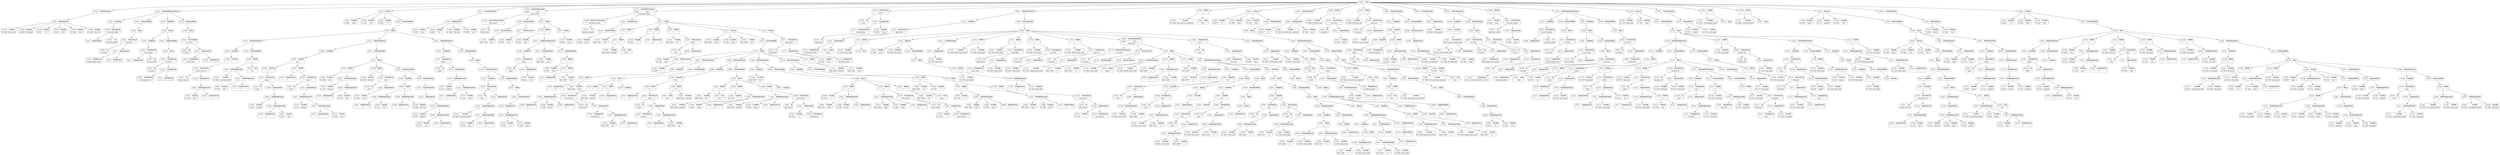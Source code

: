 digraph ast {
node [shape=none];
102401 [label=<<TABLE border='1' cellspacing='0' cellpadding='10' style='rounded' ><TR><TD border='0'>102401</TD><TD border='0'><B>Variable</B></TD></TR><HR/><TR><TD border='0' cellpadding='5'>(0, 2386)</TD><TD border='0' cellpadding='5'>new_parent</TD></TR></TABLE>>];
102400 [label=<<TABLE border='1' cellspacing='0' cellpadding='10' style='rounded' ><TR><TD border='0'>102400</TD><TD border='0'><B>Variable</B></TD></TR><HR/><TR><TD border='0' cellpadding='5'>(0, 2385)</TD><TD border='0' cellpadding='5'>old_parent</TD></TR></TABLE>>];
102403 [label=<<TABLE border='1' cellspacing='0' cellpadding='10' style='rounded' ><TR><TD border='0'>102403</TD><TD border='0'><B>UnsetStatement</B></TD></TR></TABLE>>];
102403 -> 102402 [weight=2];
102402 [label=<<TABLE border='1' cellspacing='0' cellpadding='10' style='rounded' ><TR><TD border='0'>102402</TD><TD border='0'><B>ArgumentList</B></TD></TR></TABLE>>];
102402 -> 102396 [weight=2];
102402 -> 102397 [weight=2];
102402 -> 102398 [weight=2];
102402 -> 102399 [weight=2];
102402 -> 102400 [weight=2];
102402 -> 102401 [weight=2];
102405 [label=<<TABLE border='1' cellspacing='0' cellpadding='10' style='rounded' ><TR><TD border='0'>102405</TD><TD border='0'><B>ArgumentList</B></TD></TR></TABLE>>];
102404 [label=<<TABLE border='1' cellspacing='0' cellpadding='10' style='rounded' ><TR><TD border='0'>102404</TD><TD border='0'><B>Id</B></TD></TR><HR/><TR><TD border='0' cellpadding='5' colspan='2'>is_network_admin</TD></TR></TABLE>>];
102407 [label=<<TABLE border='1' cellspacing='0' cellpadding='10' style='rounded' ><TR><TD border='0'>102407</TD><TD border='0'><B>Condition</B></TD></TR></TABLE>>];
102407 -> 102406 [weight=2];
102406 [label=<<TABLE border='1' cellspacing='0' cellpadding='10' style='rounded' ><TR><TD border='0'>102406</TD><TD border='0'><B>FunctionCall</B></TD></TR><HR/><TR><TD border='0' cellpadding='5' colspan='2'>is_network_admin</TD></TR></TABLE>>];
102406 -> 102404 [weight=2];
102406 -> 102405 [weight=2];
102409 [label=<<TABLE border='1' cellspacing='0' cellpadding='10' style='rounded' ><TR><TD border='0'>102409</TD><TD border='0'><B>StringLiteral</B></TD></TR><HR/><TR><TD border='0' cellpadding='5' colspan='2'>network_admin_menu</TD></TR></TABLE>>];
102408 [label=<<TABLE border='1' cellspacing='0' cellpadding='10' style='rounded' ><TR><TD border='0'>102408</TD><TD border='0'><B>Id</B></TD></TR><HR/><TR><TD border='0' cellpadding='5' colspan='2'>do_action</TD></TR></TABLE>>];
102411 [label=<<TABLE border='1' cellspacing='0' cellpadding='10' style='rounded' ><TR><TD border='0'>102411</TD><TD border='0'><B>ArgumentList</B></TD></TR></TABLE>>];
102411 -> 102409 [weight=2];
102411 -> 102410 [weight=2];
102410 [label=<<TABLE border='1' cellspacing='0' cellpadding='10' style='rounded' ><TR><TD border='0'>102410</TD><TD border='0'><B>StringLiteral</B></TD></TR><HR/><TR><TD border='0' cellpadding='5' colspan='2'></TD></TR></TABLE>>];
102413 [label=<<TABLE border='1' cellspacing='0' cellpadding='10' style='rounded' ><TR><TD border='0'>102413</TD><TD border='0'><B>Block</B></TD></TR></TABLE>>];
102413 -> 102412 [weight=2];
102412 [label=<<TABLE border='1' cellspacing='0' cellpadding='10' style='rounded' ><TR><TD border='0'>102412</TD><TD border='0'><B>FunctionCall</B></TD></TR><HR/><TR><TD border='0' cellpadding='5' colspan='2'>do_action</TD></TR></TABLE>>];
102412 -> 102408 [weight=2];
102412 -> 102411 [weight=2];
102415 [label=<<TABLE border='1' cellspacing='0' cellpadding='10' style='rounded' ><TR><TD border='0'>102415</TD><TD border='0'><B>StatementBody</B></TD></TR></TABLE>>];
102415 -> 102413 [weight=2];
102414 [label=<<TABLE border='1' cellspacing='0' cellpadding='10' style='rounded' ><TR><TD border='0'>102414</TD><TD border='0'><B>IfThenElifElseStatement</B></TD></TR></TABLE>>];
102414 -> 102407 [weight=2];
102414 -> 102415 [weight=2];
102414 -> 102436 [weight=2];
102414 -> 102435 [weight=2];
102417 [label=<<TABLE border='1' cellspacing='0' cellpadding='10' style='rounded' ><TR><TD border='0'>102417</TD><TD border='0'><B>ArgumentList</B></TD></TR></TABLE>>];
102416 [label=<<TABLE border='1' cellspacing='0' cellpadding='10' style='rounded' ><TR><TD border='0'>102416</TD><TD border='0'><B>Id</B></TD></TR><HR/><TR><TD border='0' cellpadding='5' colspan='2'>is_user_admin</TD></TR></TABLE>>];
102419 [label=<<TABLE border='1' cellspacing='0' cellpadding='10' style='rounded' ><TR><TD border='0'>102419</TD><TD border='0'><B>Condition</B></TD></TR></TABLE>>];
102419 -> 102418 [weight=2];
102418 [label=<<TABLE border='1' cellspacing='0' cellpadding='10' style='rounded' ><TR><TD border='0'>102418</TD><TD border='0'><B>FunctionCall</B></TD></TR><HR/><TR><TD border='0' cellpadding='5' colspan='2'>is_user_admin</TD></TR></TABLE>>];
102418 -> 102416 [weight=2];
102418 -> 102417 [weight=2];
102421 [label=<<TABLE border='1' cellspacing='0' cellpadding='10' style='rounded' ><TR><TD border='0'>102421</TD><TD border='0'><B>StringLiteral</B></TD></TR><HR/><TR><TD border='0' cellpadding='5' colspan='2'>user_admin_menu</TD></TR></TABLE>>];
102420 [label=<<TABLE border='1' cellspacing='0' cellpadding='10' style='rounded' ><TR><TD border='0'>102420</TD><TD border='0'><B>Id</B></TD></TR><HR/><TR><TD border='0' cellpadding='5' colspan='2'>do_action</TD></TR></TABLE>>];
102423 [label=<<TABLE border='1' cellspacing='0' cellpadding='10' style='rounded' ><TR><TD border='0'>102423</TD><TD border='0'><B>ArgumentList</B></TD></TR></TABLE>>];
102423 -> 102421 [weight=2];
102423 -> 102422 [weight=2];
102422 [label=<<TABLE border='1' cellspacing='0' cellpadding='10' style='rounded' ><TR><TD border='0'>102422</TD><TD border='0'><B>StringLiteral</B></TD></TR><HR/><TR><TD border='0' cellpadding='5' colspan='2'></TD></TR></TABLE>>];
102425 [label=<<TABLE border='1' cellspacing='0' cellpadding='10' style='rounded' ><TR><TD border='0'>102425</TD><TD border='0'><B>Block</B></TD></TR></TABLE>>];
102425 -> 102424 [weight=2];
102424 [label=<<TABLE border='1' cellspacing='0' cellpadding='10' style='rounded' ><TR><TD border='0'>102424</TD><TD border='0'><B>FunctionCall</B></TD></TR><HR/><TR><TD border='0' cellpadding='5' colspan='2'>do_action</TD></TR></TABLE>>];
102424 -> 102420 [weight=2];
102424 -> 102423 [weight=2];
102427 [label=<<TABLE border='1' cellspacing='0' cellpadding='10' style='rounded' ><TR><TD border='0'>102427</TD><TD border='0'><B>StatementBody</B></TD></TR></TABLE>>];
102427 -> 102425 [weight=2];
102426 [label=<<TABLE border='1' cellspacing='0' cellpadding='10' style='rounded' ><TR><TD border='0'>102426</TD><TD border='0'><B>ElseIf</B></TD></TR></TABLE>>];
102426 -> 102419 [weight=2];
102426 -> 102427 [weight=2];
102429 [label=<<TABLE border='1' cellspacing='0' cellpadding='10' style='rounded' ><TR><TD border='0'>102429</TD><TD border='0'><B>StringLiteral</B></TD></TR><HR/><TR><TD border='0' cellpadding='5' colspan='2'>admin_menu</TD></TR></TABLE>>];
102428 [label=<<TABLE border='1' cellspacing='0' cellpadding='10' style='rounded' ><TR><TD border='0'>102428</TD><TD border='0'><B>Id</B></TD></TR><HR/><TR><TD border='0' cellpadding='5' colspan='2'>do_action</TD></TR></TABLE>>];
102431 [label=<<TABLE border='1' cellspacing='0' cellpadding='10' style='rounded' ><TR><TD border='0'>102431</TD><TD border='0'><B>ArgumentList</B></TD></TR></TABLE>>];
102431 -> 102429 [weight=2];
102431 -> 102430 [weight=2];
102430 [label=<<TABLE border='1' cellspacing='0' cellpadding='10' style='rounded' ><TR><TD border='0'>102430</TD><TD border='0'><B>StringLiteral</B></TD></TR><HR/><TR><TD border='0' cellpadding='5' colspan='2'></TD></TR></TABLE>>];
102433 [label=<<TABLE border='1' cellspacing='0' cellpadding='10' style='rounded' ><TR><TD border='0'>102433</TD><TD border='0'><B>Block</B></TD></TR></TABLE>>];
102433 -> 102432 [weight=2];
102432 [label=<<TABLE border='1' cellspacing='0' cellpadding='10' style='rounded' ><TR><TD border='0'>102432</TD><TD border='0'><B>FunctionCall</B></TD></TR><HR/><TR><TD border='0' cellpadding='5' colspan='2'>do_action</TD></TR></TABLE>>];
102432 -> 102428 [weight=2];
102432 -> 102431 [weight=2];
102435 [label=<<TABLE border='1' cellspacing='0' cellpadding='10' style='rounded' ><TR><TD border='0'>102435</TD><TD border='0'><B>StatementBody</B></TD></TR></TABLE>>];
102435 -> 102433 [weight=2];
102437 [label=<<TABLE border='1' cellspacing='0' cellpadding='10' style='rounded' ><TR><TD border='0'>102437</TD><TD border='0'><B>Variable</B></TD></TR><HR/><TR><TD border='0' cellpadding='5'>(0, 208)</TD><TD border='0' cellpadding='5'>menu</TD></TR></TABLE>>];
102436 [label=<<TABLE border='1' cellspacing='0' cellpadding='10' style='rounded' ><TR><TD border='0'>102436</TD><TD border='0'><B>ElseIfList</B></TD></TR></TABLE>>];
102436 -> 102426 [weight=2];
102439 [label=<<TABLE border='1' cellspacing='0' cellpadding='10' style='rounded' ><TR><TD border='0'>102439</TD><TD border='0'><B>Variable</B></TD></TR><HR/><TR><TD border='0' cellpadding='5'>(0, 214)</TD><TD border='0' cellpadding='5'>data</TD></TR></TABLE>>];
102438 [label=<<TABLE border='1' cellspacing='0' cellpadding='10' style='rounded' ><TR><TD border='0'>102438</TD><TD border='0'><B>Variable</B></TD></TR><HR/><TR><TD border='0' cellpadding='5'>(0, 831)</TD><TD border='0' cellpadding='5'>id</TD></TR></TABLE>>];
102443 [label=<<TABLE border='1' cellspacing='0' cellpadding='10' style='rounded' ><TR><TD border='0'>102443</TD><TD border='0'><B>Variable</B></TD></TR><HR/><TR><TD border='0' cellpadding='5'>(0, 214)</TD><TD border='0' cellpadding='5'>data</TD></TR></TABLE>>];
102442 [label=<<TABLE border='1' cellspacing='0' cellpadding='10' style='rounded' ><TR><TD border='0'>102442</TD><TD border='0'><B>Id</B></TD></TR><HR/><TR><TD border='0' cellpadding='5' colspan='2'>current_user_can</TD></TR></TABLE>>];
102445 [label=<<TABLE border='1' cellspacing='0' cellpadding='10' style='rounded' ><TR><TD border='0'>102445</TD><TD border='0'><B>PostfixExpression</B></TD></TR></TABLE>>];
102445 -> 102443 [weight=2];
102445 -> 102444 [weight=2];
102444 [label=<<TABLE border='1' cellspacing='0' cellpadding='10' style='rounded' ><TR><TD border='0'>102444</TD><TD border='0'><B>IntegerLiteral</B></TD></TR><HR/><TR><TD border='0' cellpadding='5' colspan='2'>1</TD></TR></TABLE>>];
102447 [label=<<TABLE border='1' cellspacing='0' cellpadding='10' style='rounded' ><TR><TD border='0'>102447</TD><TD border='0'><B>FunctionCall</B></TD></TR><HR/><TR><TD border='0' cellpadding='5' colspan='2'>current_user_can</TD></TR></TABLE>>];
102447 -> 102442 [weight=2];
102447 -> 102446 [weight=2];
102446 [label=<<TABLE border='1' cellspacing='0' cellpadding='10' style='rounded' ><TR><TD border='0'>102446</TD><TD border='0'><B>ArgumentList</B></TD></TR></TABLE>>];
102446 -> 102445 [weight=2];
102449 [label=<<TABLE border='1' cellspacing='0' cellpadding='10' style='rounded' ><TR><TD border='0'>102449</TD><TD border='0'><B>Condition</B></TD></TR></TABLE>>];
102449 -> 102448 [weight=2];
102448 [label=<<TABLE border='1' cellspacing='0' cellpadding='10' style='rounded' ><TR><TD border='0'>102448</TD><TD border='0'><B>UnaryOP</B></TD></TR><HR/><TR><TD border='0' cellpadding='5' colspan='2'>!</TD></TR></TABLE>>];
102448 -> 102447 [weight=2];
102451 [label=<<TABLE border='1' cellspacing='0' cellpadding='10' style='rounded' ><TR><TD border='0'>102451</TD><TD border='0'><B>Variable</B></TD></TR><HR/><TR><TD border='0' cellpadding='5'>(0, 214)</TD><TD border='0' cellpadding='5'>data</TD></TR></TABLE>>];
102450 [label=<<TABLE border='1' cellspacing='0' cellpadding='10' style='rounded' ><TR><TD border='0'>102450</TD><TD border='0'><B>Variable</B></TD></TR><HR/><TR><TD border='0' cellpadding='5'>(0, 2380)</TD><TD border='0' cellpadding='5'>_wp_menu_nopriv</TD></TR></TABLE>>];
102453 [label=<<TABLE border='1' cellspacing='0' cellpadding='10' style='rounded' ><TR><TD border='0'>102453</TD><TD border='0'><B>PostfixExpression</B></TD></TR></TABLE>>];
102453 -> 102451 [weight=2];
102453 -> 102452 [weight=2];
102452 [label=<<TABLE border='1' cellspacing='0' cellpadding='10' style='rounded' ><TR><TD border='0'>102452</TD><TD border='0'><B>IntegerLiteral</B></TD></TR><HR/><TR><TD border='0' cellpadding='5' colspan='2'>2</TD></TR></TABLE>>];
102455 [label=<<TABLE border='1' cellspacing='0' cellpadding='10' style='rounded' ><TR><TD border='0'>102455</TD><TD border='0'><B>BinOP</B></TD></TR><HR/><TR><TD border='0' cellpadding='5' colspan='2'>=</TD></TR></TABLE>>];
102455 -> 102454 [weight=2];
102455 -> 102456 [weight=2];
102454 [label=<<TABLE border='1' cellspacing='0' cellpadding='10' style='rounded' ><TR><TD border='0'>102454</TD><TD border='0'><B>PostfixExpression</B></TD></TR></TABLE>>];
102454 -> 102450 [weight=2];
102454 -> 102453 [weight=2];
102457 [label=<<TABLE border='1' cellspacing='0' cellpadding='10' style='rounded' ><TR><TD border='0'>102457</TD><TD border='0'><B>IfThenStatement</B></TD></TR></TABLE>>];
102457 -> 102449 [weight=2];
102457 -> 102458 [weight=2];
102456 [label=<<TABLE border='1' cellspacing='0' cellpadding='10' style='rounded' ><TR><TD border='0'>102456</TD><TD border='0'><B>True</B></TD></TR><HR/><TR><TD border='0' cellpadding='5' colspan='2'>true</TD></TR></TABLE>>];
102458 [label=<<TABLE border='1' cellspacing='0' cellpadding='10' style='rounded' ><TR><TD border='0'>102458</TD><TD border='0'><B>StatementBody</B></TD></TR></TABLE>>];
102458 -> 102455 [weight=2];
102461 [label=<<TABLE border='1' cellspacing='0' cellpadding='10' style='rounded' ><TR><TD border='0'>102461</TD><TD border='0'><B>Variable</B></TD></TR><HR/><TR><TD border='0' cellpadding='5'>(0, 211)</TD><TD border='0' cellpadding='5'>submenu</TD></TR></TABLE>>];
102460 [label=<<TABLE border='1' cellspacing='0' cellpadding='10' style='rounded' ><TR><TD border='0'>102460</TD><TD border='0'><B>Id</B></TD></TR><HR/><TR><TD border='0' cellpadding='5' colspan='2'>empty</TD></TR></TABLE>>];
102463 [label=<<TABLE border='1' cellspacing='0' cellpadding='10' style='rounded' ><TR><TD border='0'>102463</TD><TD border='0'><B>IntegerLiteral</B></TD></TR><HR/><TR><TD border='0' cellpadding='5' colspan='2'>2</TD></TR></TABLE>>];
102462 [label=<<TABLE border='1' cellspacing='0' cellpadding='10' style='rounded' ><TR><TD border='0'>102462</TD><TD border='0'><B>Variable</B></TD></TR><HR/><TR><TD border='0' cellpadding='5'>(0, 214)</TD><TD border='0' cellpadding='5'>data</TD></TR></TABLE>>];
102465 [label=<<TABLE border='1' cellspacing='0' cellpadding='10' style='rounded' ><TR><TD border='0'>102465</TD><TD border='0'><B>PostfixExpression</B></TD></TR></TABLE>>];
102465 -> 102461 [weight=2];
102465 -> 102464 [weight=2];
102464 [label=<<TABLE border='1' cellspacing='0' cellpadding='10' style='rounded' ><TR><TD border='0'>102464</TD><TD border='0'><B>PostfixExpression</B></TD></TR></TABLE>>];
102464 -> 102462 [weight=2];
102464 -> 102463 [weight=2];
102467 [label=<<TABLE border='1' cellspacing='0' cellpadding='10' style='rounded' ><TR><TD border='0'>102467</TD><TD border='0'><B>FunctionCall</B></TD></TR><HR/><TR><TD border='0' cellpadding='5' colspan='2'>empty</TD></TR></TABLE>>];
102467 -> 102460 [weight=2];
102467 -> 102466 [weight=2];
102466 [label=<<TABLE border='1' cellspacing='0' cellpadding='10' style='rounded' ><TR><TD border='0'>102466</TD><TD border='0'><B>ArgumentList</B></TD></TR></TABLE>>];
102466 -> 102465 [weight=2];
102469 [label=<<TABLE border='1' cellspacing='0' cellpadding='10' style='rounded' ><TR><TD border='0'>102469</TD><TD border='0'><B>LogicOP</B></TD></TR><HR/><TR><TD border='0' cellpadding='5' colspan='2'>&amp;&amp;</TD></TR></TABLE>>];
102469 -> 102468 [weight=2];
102469 -> 102471 [weight=2];
102468 [label=<<TABLE border='1' cellspacing='0' cellpadding='10' style='rounded' ><TR><TD border='0'>102468</TD><TD border='0'><B>UnaryOP</B></TD></TR><HR/><TR><TD border='0' cellpadding='5' colspan='2'>!</TD></TR></TABLE>>];
102468 -> 102467 [weight=2];
102471 [label=<<TABLE border='1' cellspacing='0' cellpadding='10' style='rounded' ><TR><TD border='0'>102471</TD><TD border='0'><B>RelOP</B></TD></TR><HR/><TR><TD border='0' cellpadding='5' colspan='2'>==</TD></TR></TABLE>>];
102471 -> 102470 [weight=2];
102471 -> 102479 [weight=2];
102470 [label=<<TABLE border='1' cellspacing='0' cellpadding='10' style='rounded' ><TR><TD border='0'>102470</TD><TD border='0'><B>IntegerLiteral</B></TD></TR><HR/><TR><TD border='0' cellpadding='5' colspan='2'>1</TD></TR></TABLE>>];
102473 [label=<<TABLE border='1' cellspacing='0' cellpadding='10' style='rounded' ><TR><TD border='0'>102473</TD><TD border='0'><B>Variable</B></TD></TR><HR/><TR><TD border='0' cellpadding='5'>(0, 211)</TD><TD border='0' cellpadding='5'>submenu</TD></TR></TABLE>>];
102472 [label=<<TABLE border='1' cellspacing='0' cellpadding='10' style='rounded' ><TR><TD border='0'>102472</TD><TD border='0'><B>Id</B></TD></TR><HR/><TR><TD border='0' cellpadding='5' colspan='2'>count</TD></TR></TABLE>>];
102475 [label=<<TABLE border='1' cellspacing='0' cellpadding='10' style='rounded' ><TR><TD border='0'>102475</TD><TD border='0'><B>IntegerLiteral</B></TD></TR><HR/><TR><TD border='0' cellpadding='5' colspan='2'>2</TD></TR></TABLE>>];
102474 [label=<<TABLE border='1' cellspacing='0' cellpadding='10' style='rounded' ><TR><TD border='0'>102474</TD><TD border='0'><B>Variable</B></TD></TR><HR/><TR><TD border='0' cellpadding='5'>(0, 214)</TD><TD border='0' cellpadding='5'>data</TD></TR></TABLE>>];
102477 [label=<<TABLE border='1' cellspacing='0' cellpadding='10' style='rounded' ><TR><TD border='0'>102477</TD><TD border='0'><B>PostfixExpression</B></TD></TR></TABLE>>];
102477 -> 102473 [weight=2];
102477 -> 102476 [weight=2];
102476 [label=<<TABLE border='1' cellspacing='0' cellpadding='10' style='rounded' ><TR><TD border='0'>102476</TD><TD border='0'><B>PostfixExpression</B></TD></TR></TABLE>>];
102476 -> 102474 [weight=2];
102476 -> 102475 [weight=2];
102479 [label=<<TABLE border='1' cellspacing='0' cellpadding='10' style='rounded' ><TR><TD border='0'>102479</TD><TD border='0'><B>FunctionCall</B></TD></TR><HR/><TR><TD border='0' cellpadding='5' colspan='2'>count</TD></TR></TABLE>>];
102479 -> 102472 [weight=2];
102479 -> 102478 [weight=2];
102478 [label=<<TABLE border='1' cellspacing='0' cellpadding='10' style='rounded' ><TR><TD border='0'>102478</TD><TD border='0'><B>ArgumentList</B></TD></TR></TABLE>>];
102478 -> 102477 [weight=2];
102481 [label=<<TABLE border='1' cellspacing='0' cellpadding='10' style='rounded' ><TR><TD border='0'>102481</TD><TD border='0'><B>Variable</B></TD></TR><HR/><TR><TD border='0' cellpadding='5'>(0, 2383)</TD><TD border='0' cellpadding='5'>subs</TD></TR></TABLE>>];
102480 [label=<<TABLE border='1' cellspacing='0' cellpadding='10' style='rounded' ><TR><TD border='0'>102480</TD><TD border='0'><B>Condition</B></TD></TR></TABLE>>];
102480 -> 102469 [weight=2];
102483 [label=<<TABLE border='1' cellspacing='0' cellpadding='10' style='rounded' ><TR><TD border='0'>102483</TD><TD border='0'><B>Variable</B></TD></TR><HR/><TR><TD border='0' cellpadding='5'>(0, 211)</TD><TD border='0' cellpadding='5'>submenu</TD></TR></TABLE>>];
102482 [label=<<TABLE border='1' cellspacing='0' cellpadding='10' style='rounded' ><TR><TD border='0'>102482</TD><TD border='0'><B>BinOP</B></TD></TR><HR/><TR><TD border='0' cellpadding='5' colspan='2'>=</TD></TR></TABLE>>];
102482 -> 102481 [weight=2];
102482 -> 102487 [weight=2];
102485 [label=<<TABLE border='1' cellspacing='0' cellpadding='10' style='rounded' ><TR><TD border='0'>102485</TD><TD border='0'><B>IntegerLiteral</B></TD></TR><HR/><TR><TD border='0' cellpadding='5' colspan='2'>2</TD></TR></TABLE>>];
102484 [label=<<TABLE border='1' cellspacing='0' cellpadding='10' style='rounded' ><TR><TD border='0'>102484</TD><TD border='0'><B>Variable</B></TD></TR><HR/><TR><TD border='0' cellpadding='5'>(0, 214)</TD><TD border='0' cellpadding='5'>data</TD></TR></TABLE>>];
102487 [label=<<TABLE border='1' cellspacing='0' cellpadding='10' style='rounded' ><TR><TD border='0'>102487</TD><TD border='0'><B>PostfixExpression</B></TD></TR></TABLE>>];
102487 -> 102483 [weight=2];
102487 -> 102486 [weight=2];
102486 [label=<<TABLE border='1' cellspacing='0' cellpadding='10' style='rounded' ><TR><TD border='0'>102486</TD><TD border='0'><B>PostfixExpression</B></TD></TR></TABLE>>];
102486 -> 102484 [weight=2];
102486 -> 102485 [weight=2];
102489 [label=<<TABLE border='1' cellspacing='0' cellpadding='10' style='rounded' ><TR><TD border='0'>102489</TD><TD border='0'><B>BinOP</B></TD></TR><HR/><TR><TD border='0' cellpadding='5' colspan='2'>=</TD></TR></TABLE>>];
102489 -> 102488 [weight=2];
102489 -> 102493 [weight=2];
102488 [label=<<TABLE border='1' cellspacing='0' cellpadding='10' style='rounded' ><TR><TD border='0'>102488</TD><TD border='0'><B>Variable</B></TD></TR><HR/><TR><TD border='0' cellpadding='5'>(0, 2384)</TD><TD border='0' cellpadding='5'>first_sub</TD></TR></TABLE>>];
102491 [label=<<TABLE border='1' cellspacing='0' cellpadding='10' style='rounded' ><TR><TD border='0'>102491</TD><TD border='0'><B>Variable</B></TD></TR><HR/><TR><TD border='0' cellpadding='5'>(0, 2383)</TD><TD border='0' cellpadding='5'>subs</TD></TR></TABLE>>];
102490 [label=<<TABLE border='1' cellspacing='0' cellpadding='10' style='rounded' ><TR><TD border='0'>102490</TD><TD border='0'><B>Id</B></TD></TR><HR/><TR><TD border='0' cellpadding='5' colspan='2'>reset</TD></TR></TABLE>>];
102493 [label=<<TABLE border='1' cellspacing='0' cellpadding='10' style='rounded' ><TR><TD border='0'>102493</TD><TD border='0'><B>FunctionCall</B></TD></TR><HR/><TR><TD border='0' cellpadding='5' colspan='2'>reset</TD></TR></TABLE>>];
102493 -> 102490 [weight=2];
102493 -> 102492 [weight=2];
102492 [label=<<TABLE border='1' cellspacing='0' cellpadding='10' style='rounded' ><TR><TD border='0'>102492</TD><TD border='0'><B>ArgumentList</B></TD></TR></TABLE>>];
102492 -> 102491 [weight=2];
102495 [label=<<TABLE border='1' cellspacing='0' cellpadding='10' style='rounded' ><TR><TD border='0'>102495</TD><TD border='0'><B>IntegerLiteral</B></TD></TR><HR/><TR><TD border='0' cellpadding='5' colspan='2'>2</TD></TR></TABLE>>];
102494 [label=<<TABLE border='1' cellspacing='0' cellpadding='10' style='rounded' ><TR><TD border='0'>102494</TD><TD border='0'><B>Variable</B></TD></TR><HR/><TR><TD border='0' cellpadding='5'>(0, 214)</TD><TD border='0' cellpadding='5'>data</TD></TR></TABLE>>];
102497 [label=<<TABLE border='1' cellspacing='0' cellpadding='10' style='rounded' ><TR><TD border='0'>102497</TD><TD border='0'><B>RelOP</B></TD></TR><HR/><TR><TD border='0' cellpadding='5' colspan='2'>==</TD></TR></TABLE>>];
102497 -> 102496 [weight=2];
102497 -> 102500 [weight=2];
102496 [label=<<TABLE border='1' cellspacing='0' cellpadding='10' style='rounded' ><TR><TD border='0'>102496</TD><TD border='0'><B>PostfixExpression</B></TD></TR></TABLE>>];
102496 -> 102494 [weight=2];
102496 -> 102495 [weight=2];
102499 [label=<<TABLE border='1' cellspacing='0' cellpadding='10' style='rounded' ><TR><TD border='0'>102499</TD><TD border='0'><B>IntegerLiteral</B></TD></TR><HR/><TR><TD border='0' cellpadding='5' colspan='2'>2</TD></TR></TABLE>>];
102498 [label=<<TABLE border='1' cellspacing='0' cellpadding='10' style='rounded' ><TR><TD border='0'>102498</TD><TD border='0'><B>Variable</B></TD></TR><HR/><TR><TD border='0' cellpadding='5'>(0, 2384)</TD><TD border='0' cellpadding='5'>first_sub</TD></TR></TABLE>>];
102501 [label=<<TABLE border='1' cellspacing='0' cellpadding='10' style='rounded' ><TR><TD border='0'>102501</TD><TD border='0'><B>Condition</B></TD></TR></TABLE>>];
102501 -> 102497 [weight=2];
102500 [label=<<TABLE border='1' cellspacing='0' cellpadding='10' style='rounded' ><TR><TD border='0'>102500</TD><TD border='0'><B>PostfixExpression</B></TD></TR></TABLE>>];
102500 -> 102498 [weight=2];
102500 -> 102499 [weight=2];
102503 [label=<<TABLE border='1' cellspacing='0' cellpadding='10' style='rounded' ><TR><TD border='0'>102503</TD><TD border='0'><B>Variable</B></TD></TR><HR/><TR><TD border='0' cellpadding='5'>(0, 214)</TD><TD border='0' cellpadding='5'>data</TD></TR></TABLE>>];
102502 [label=<<TABLE border='1' cellspacing='0' cellpadding='10' style='rounded' ><TR><TD border='0'>102502</TD><TD border='0'><B>Variable</B></TD></TR><HR/><TR><TD border='0' cellpadding='5'>(0, 211)</TD><TD border='0' cellpadding='5'>submenu</TD></TR></TABLE>>];
102505 [label=<<TABLE border='1' cellspacing='0' cellpadding='10' style='rounded' ><TR><TD border='0'>102505</TD><TD border='0'><B>PostfixExpression</B></TD></TR></TABLE>>];
102505 -> 102503 [weight=2];
102505 -> 102504 [weight=2];
102504 [label=<<TABLE border='1' cellspacing='0' cellpadding='10' style='rounded' ><TR><TD border='0'>102504</TD><TD border='0'><B>IntegerLiteral</B></TD></TR><HR/><TR><TD border='0' cellpadding='5' colspan='2'>2</TD></TR></TABLE>>];
102507 [label=<<TABLE border='1' cellspacing='0' cellpadding='10' style='rounded' ><TR><TD border='0'>102507</TD><TD border='0'><B>ArgumentList</B></TD></TR></TABLE>>];
102507 -> 102506 [weight=2];
102506 [label=<<TABLE border='1' cellspacing='0' cellpadding='10' style='rounded' ><TR><TD border='0'>102506</TD><TD border='0'><B>PostfixExpression</B></TD></TR></TABLE>>];
102506 -> 102502 [weight=2];
102506 -> 102505 [weight=2];
102509 [label=<<TABLE border='1' cellspacing='0' cellpadding='10' style='rounded' ><TR><TD border='0'>102509</TD><TD border='0'><B>IfThenStatement</B></TD></TR></TABLE>>];
102509 -> 102501 [weight=2];
102509 -> 102510 [weight=2];
102508 [label=<<TABLE border='1' cellspacing='0' cellpadding='10' style='rounded' ><TR><TD border='0'>102508</TD><TD border='0'><B>UnsetStatement</B></TD></TR></TABLE>>];
102508 -> 102507 [weight=2];
102511 [label=<<TABLE border='1' cellspacing='0' cellpadding='10' style='rounded' ><TR><TD border='0'>102511</TD><TD border='0'><B>Block</B></TD></TR></TABLE>>];
102511 -> 102482 [weight=2];
102511 -> 102489 [weight=2];
102511 -> 102509 [weight=2];
102510 [label=<<TABLE border='1' cellspacing='0' cellpadding='10' style='rounded' ><TR><TD border='0'>102510</TD><TD border='0'><B>StatementBody</B></TD></TR></TABLE>>];
102510 -> 102508 [weight=2];
102513 [label=<<TABLE border='1' cellspacing='0' cellpadding='10' style='rounded' ><TR><TD border='0'>102513</TD><TD border='0'><B>StatementBody</B></TD></TR></TABLE>>];
102513 -> 102511 [weight=2];
102512 [label=<<TABLE border='1' cellspacing='0' cellpadding='10' style='rounded' ><TR><TD border='0'>102512</TD><TD border='0'><B>IfThenStatement</B></TD></TR></TABLE>>];
102512 -> 102480 [weight=2];
102512 -> 102513 [weight=2];
102515 [label=<<TABLE border='1' cellspacing='0' cellpadding='10' style='rounded' ><TR><TD border='0'>102515</TD><TD border='0'><B>Variable</B></TD></TR><HR/><TR><TD border='0' cellpadding='5'>(0, 211)</TD><TD border='0' cellpadding='5'>submenu</TD></TR></TABLE>>];
102514 [label=<<TABLE border='1' cellspacing='0' cellpadding='10' style='rounded' ><TR><TD border='0'>102514</TD><TD border='0'><B>Id</B></TD></TR><HR/><TR><TD border='0' cellpadding='5' colspan='2'>empty</TD></TR></TABLE>>];
102517 [label=<<TABLE border='1' cellspacing='0' cellpadding='10' style='rounded' ><TR><TD border='0'>102517</TD><TD border='0'><B>IntegerLiteral</B></TD></TR><HR/><TR><TD border='0' cellpadding='5' colspan='2'>2</TD></TR></TABLE>>];
102516 [label=<<TABLE border='1' cellspacing='0' cellpadding='10' style='rounded' ><TR><TD border='0'>102516</TD><TD border='0'><B>Variable</B></TD></TR><HR/><TR><TD border='0' cellpadding='5'>(0, 214)</TD><TD border='0' cellpadding='5'>data</TD></TR></TABLE>>];
102519 [label=<<TABLE border='1' cellspacing='0' cellpadding='10' style='rounded' ><TR><TD border='0'>102519</TD><TD border='0'><B>PostfixExpression</B></TD></TR></TABLE>>];
102519 -> 102515 [weight=2];
102519 -> 102518 [weight=2];
102518 [label=<<TABLE border='1' cellspacing='0' cellpadding='10' style='rounded' ><TR><TD border='0'>102518</TD><TD border='0'><B>PostfixExpression</B></TD></TR></TABLE>>];
102518 -> 102516 [weight=2];
102518 -> 102517 [weight=2];
102521 [label=<<TABLE border='1' cellspacing='0' cellpadding='10' style='rounded' ><TR><TD border='0'>102521</TD><TD border='0'><B>FunctionCall</B></TD></TR><HR/><TR><TD border='0' cellpadding='5' colspan='2'>empty</TD></TR></TABLE>>];
102521 -> 102514 [weight=2];
102521 -> 102520 [weight=2];
102520 [label=<<TABLE border='1' cellspacing='0' cellpadding='10' style='rounded' ><TR><TD border='0'>102520</TD><TD border='0'><B>ArgumentList</B></TD></TR></TABLE>>];
102520 -> 102519 [weight=2];
102523 [label=<<TABLE border='1' cellspacing='0' cellpadding='10' style='rounded' ><TR><TD border='0'>102523</TD><TD border='0'><B>Id</B></TD></TR><HR/><TR><TD border='0' cellpadding='5' colspan='2'>isset</TD></TR></TABLE>>];
102522 [label=<<TABLE border='1' cellspacing='0' cellpadding='10' style='rounded' ><TR><TD border='0'>102522</TD><TD border='0'><B>Condition</B></TD></TR></TABLE>>];
102522 -> 102521 [weight=2];
102525 [label=<<TABLE border='1' cellspacing='0' cellpadding='10' style='rounded' ><TR><TD border='0'>102525</TD><TD border='0'><B>Variable</B></TD></TR><HR/><TR><TD border='0' cellpadding='5'>(0, 214)</TD><TD border='0' cellpadding='5'>data</TD></TR></TABLE>>];
102524 [label=<<TABLE border='1' cellspacing='0' cellpadding='10' style='rounded' ><TR><TD border='0'>102524</TD><TD border='0'><B>Variable</B></TD></TR><HR/><TR><TD border='0' cellpadding='5'>(0, 2380)</TD><TD border='0' cellpadding='5'>_wp_menu_nopriv</TD></TR></TABLE>>];
102527 [label=<<TABLE border='1' cellspacing='0' cellpadding='10' style='rounded' ><TR><TD border='0'>102527</TD><TD border='0'><B>PostfixExpression</B></TD></TR></TABLE>>];
102527 -> 102525 [weight=2];
102527 -> 102526 [weight=2];
102526 [label=<<TABLE border='1' cellspacing='0' cellpadding='10' style='rounded' ><TR><TD border='0'>102526</TD><TD border='0'><B>IntegerLiteral</B></TD></TR><HR/><TR><TD border='0' cellpadding='5' colspan='2'>2</TD></TR></TABLE>>];
102529 [label=<<TABLE border='1' cellspacing='0' cellpadding='10' style='rounded' ><TR><TD border='0'>102529</TD><TD border='0'><B>ArgumentList</B></TD></TR></TABLE>>];
102529 -> 102528 [weight=2];
102528 [label=<<TABLE border='1' cellspacing='0' cellpadding='10' style='rounded' ><TR><TD border='0'>102528</TD><TD border='0'><B>PostfixExpression</B></TD></TR></TABLE>>];
102528 -> 102524 [weight=2];
102528 -> 102527 [weight=2];
102531 [label=<<TABLE border='1' cellspacing='0' cellpadding='10' style='rounded' ><TR><TD border='0'>102531</TD><TD border='0'><B>Condition</B></TD></TR></TABLE>>];
102531 -> 102530 [weight=2];
102530 [label=<<TABLE border='1' cellspacing='0' cellpadding='10' style='rounded' ><TR><TD border='0'>102530</TD><TD border='0'><B>FunctionCall</B></TD></TR><HR/><TR><TD border='0' cellpadding='5' colspan='2'>isset</TD></TR></TABLE>>];
102530 -> 102523 [weight=2];
102530 -> 102529 [weight=2];
102533 [label=<<TABLE border='1' cellspacing='0' cellpadding='10' style='rounded' ><TR><TD border='0'>102533</TD><TD border='0'><B>Variable</B></TD></TR><HR/><TR><TD border='0' cellpadding='5'>(0, 831)</TD><TD border='0' cellpadding='5'>id</TD></TR></TABLE>>];
102532 [label=<<TABLE border='1' cellspacing='0' cellpadding='10' style='rounded' ><TR><TD border='0'>102532</TD><TD border='0'><B>Variable</B></TD></TR><HR/><TR><TD border='0' cellpadding='5'>(0, 208)</TD><TD border='0' cellpadding='5'>menu</TD></TR></TABLE>>];
102535 [label=<<TABLE border='1' cellspacing='0' cellpadding='10' style='rounded' ><TR><TD border='0'>102535</TD><TD border='0'><B>ArgumentList</B></TD></TR></TABLE>>];
102535 -> 102534 [weight=2];
102534 [label=<<TABLE border='1' cellspacing='0' cellpadding='10' style='rounded' ><TR><TD border='0'>102534</TD><TD border='0'><B>PostfixExpression</B></TD></TR></TABLE>>];
102534 -> 102532 [weight=2];
102534 -> 102533 [weight=2];
102537 [label=<<TABLE border='1' cellspacing='0' cellpadding='10' style='rounded' ><TR><TD border='0'>102537</TD><TD border='0'><B>Block</B></TD></TR></TABLE>>];
102537 -> 102536 [weight=2];
102536 [label=<<TABLE border='1' cellspacing='0' cellpadding='10' style='rounded' ><TR><TD border='0'>102536</TD><TD border='0'><B>UnsetStatement</B></TD></TR></TABLE>>];
102536 -> 102535 [weight=2];
102539 [label=<<TABLE border='1' cellspacing='0' cellpadding='10' style='rounded' ><TR><TD border='0'>102539</TD><TD border='0'><B>StatementBody</B></TD></TR></TABLE>>];
102539 -> 102537 [weight=2];
102538 [label=<<TABLE border='1' cellspacing='0' cellpadding='10' style='rounded' ><TR><TD border='0'>102538</TD><TD border='0'><B>IfThenStatement</B></TD></TR></TABLE>>];
102538 -> 102531 [weight=2];
102538 -> 102539 [weight=2];
102541 [label=<<TABLE border='1' cellspacing='0' cellpadding='10' style='rounded' ><TR><TD border='0'>102541</TD><TD border='0'><B>IfThenStatement</B></TD></TR></TABLE>>];
102541 -> 102522 [weight=2];
102541 -> 102542 [weight=2];
102540 [label=<<TABLE border='1' cellspacing='0' cellpadding='10' style='rounded' ><TR><TD border='0'>102540</TD><TD border='0'><B>Block</B></TD></TR></TABLE>>];
102540 -> 102538 [weight=2];
102543 [label=<<TABLE border='1' cellspacing='0' cellpadding='10' style='rounded' ><TR><TD border='0'>102543</TD><TD border='0'><B>Block</B></TD></TR></TABLE>>];
102543 -> 102457 [weight=2];
102543 -> 102512 [weight=2];
102543 -> 102541 [weight=2];
102542 [label=<<TABLE border='1' cellspacing='0' cellpadding='10' style='rounded' ><TR><TD border='0'>102542</TD><TD border='0'><B>StatementBody</B></TD></TR></TABLE>>];
102542 -> 102540 [weight=2];
102545 [label=<<TABLE border='1' cellspacing='0' cellpadding='10' style='rounded' ><TR><TD border='0'>102545</TD><TD border='0'><B>StatementBody</B></TD></TR></TABLE>>];
102545 -> 102543 [weight=2];
102544 [label=<<TABLE border='1' cellspacing='0' cellpadding='10' style='rounded' ><TR><TD border='0'>102544</TD><TD border='0'><B>ForEach</B></TD></TR></TABLE>>];
102544 -> 102437 [weight=2];
102544 -> 102438 [weight=2];
102544 -> 102439 [weight=2];
102544 -> 102545 [weight=2];
102547 [label=<<TABLE border='1' cellspacing='0' cellpadding='10' style='rounded' ><TR><TD border='0'>102547</TD><TD border='0'><B>Variable</B></TD></TR><HR/><TR><TD border='0' cellpadding='5'>(0, 214)</TD><TD border='0' cellpadding='5'>data</TD></TR></TABLE>>];
102546 [label=<<TABLE border='1' cellspacing='0' cellpadding='10' style='rounded' ><TR><TD border='0'>102546</TD><TD border='0'><B>Variable</B></TD></TR><HR/><TR><TD border='0' cellpadding='5'>(0, 831)</TD><TD border='0' cellpadding='5'>id</TD></TR></TABLE>>];
102549 [label=<<TABLE border='1' cellspacing='0' cellpadding='10' style='rounded' ><TR><TD border='0'>102549</TD><TD border='0'><B>Variable</B></TD></TR><HR/><TR><TD border='0' cellpadding='5'>(0, 2384)</TD><TD border='0' cellpadding='5'>first_sub</TD></TR></TABLE>>];
102548 [label=<<TABLE border='1' cellspacing='0' cellpadding='10' style='rounded' ><TR><TD border='0'>102548</TD><TD border='0'><B>Variable</B></TD></TR><HR/><TR><TD border='0' cellpadding='5'>(0, 2383)</TD><TD border='0' cellpadding='5'>subs</TD></TR></TABLE>>];
102551 [label=<<TABLE border='1' cellspacing='0' cellpadding='10' style='rounded' ><TR><TD border='0'>102551</TD><TD border='0'><B>UnsetStatement</B></TD></TR></TABLE>>];
102551 -> 102550 [weight=2];
102550 [label=<<TABLE border='1' cellspacing='0' cellpadding='10' style='rounded' ><TR><TD border='0'>102550</TD><TD border='0'><B>ArgumentList</B></TD></TR></TABLE>>];
102550 -> 102546 [weight=2];
102550 -> 102547 [weight=2];
102550 -> 102548 [weight=2];
102550 -> 102549 [weight=2];
102553 [label=<<TABLE border='1' cellspacing='0' cellpadding='10' style='rounded' ><TR><TD border='0'>102553</TD><TD border='0'><B>ReturnValueFunction</B></TD></TR><HR/><TR><TD border='0' cellpadding='5' colspan='2'>add_cssclass</TD></TR></TABLE>>];
102553 -> 102552 [weight=2];
102552 [label=<<TABLE border='1' cellspacing='0' cellpadding='10' style='rounded' ><TR><TD border='0'>102552</TD><TD border='0'><B>Id</B></TD></TR><HR/><TR><TD border='0' cellpadding='5' colspan='2'>add_cssclass</TD></TR></TABLE>>];
102555 [label=<<TABLE border='1' cellspacing='0' cellpadding='10' style='rounded' ><TR><TD border='0'>102555</TD><TD border='0'><B>ValueParameter</B></TD></TR></TABLE>>];
102555 -> 102554 [weight=2];
102554 [label=<<TABLE border='1' cellspacing='0' cellpadding='10' style='rounded' ><TR><TD border='0'>102554</TD><TD border='0'><B>Variable</B></TD></TR><HR/><TR><TD border='0' cellpadding='5'>(603, 2387)</TD><TD border='0' cellpadding='5'>add</TD></TR></TABLE>>];
102557 [label=<<TABLE border='1' cellspacing='0' cellpadding='10' style='rounded' ><TR><TD border='0'>102557</TD><TD border='0'><B>ValueParameter</B></TD></TR></TABLE>>];
102557 -> 102556 [weight=2];
102556 [label=<<TABLE border='1' cellspacing='0' cellpadding='10' style='rounded' ><TR><TD border='0'>102556</TD><TD border='0'><B>Variable</B></TD></TR><HR/><TR><TD border='0' cellpadding='5'>(0, 850)</TD><TD border='0' cellpadding='5'>class</TD></TR></TABLE>>];
102559 [label=<<TABLE border='1' cellspacing='0' cellpadding='10' style='rounded' ><TR><TD border='0'>102559</TD><TD border='0'><B>Variable</B></TD></TR><HR/><TR><TD border='0' cellpadding='5'>(0, 850)</TD><TD border='0' cellpadding='5'>class</TD></TR></TABLE>>];
102558 [label=<<TABLE border='1' cellspacing='0' cellpadding='10' style='rounded' ><TR><TD border='0'>102558</TD><TD border='0'><B>ParameterList</B></TD></TR></TABLE>>];
102558 -> 102555 [weight=2];
102558 -> 102557 [weight=2];
102561 [label=<<TABLE border='1' cellspacing='0' cellpadding='10' style='rounded' ><TR><TD border='0'>102561</TD><TD border='0'><B>Id</B></TD></TR><HR/><TR><TD border='0' cellpadding='5' colspan='2'>empty</TD></TR></TABLE>>];
102560 [label=<<TABLE border='1' cellspacing='0' cellpadding='10' style='rounded' ><TR><TD border='0'>102560</TD><TD border='0'><B>BinOP</B></TD></TR><HR/><TR><TD border='0' cellpadding='5' colspan='2'>=</TD></TR></TABLE>>];
102560 -> 102559 [weight=2];
102560 -> 102574 [weight=2];
102563 [label=<<TABLE border='1' cellspacing='0' cellpadding='10' style='rounded' ><TR><TD border='0'>102563</TD><TD border='0'><B>ArgumentList</B></TD></TR></TABLE>>];
102563 -> 102562 [weight=2];
102562 [label=<<TABLE border='1' cellspacing='0' cellpadding='10' style='rounded' ><TR><TD border='0'>102562</TD><TD border='0'><B>Variable</B></TD></TR><HR/><TR><TD border='0' cellpadding='5'>(0, 850)</TD><TD border='0' cellpadding='5'>class</TD></TR></TABLE>>];
102565 [label=<<TABLE border='1' cellspacing='0' cellpadding='10' style='rounded' ><TR><TD border='0'>102565</TD><TD border='0'><B>Condition</B></TD></TR></TABLE>>];
102565 -> 102564 [weight=2];
102564 [label=<<TABLE border='1' cellspacing='0' cellpadding='10' style='rounded' ><TR><TD border='0'>102564</TD><TD border='0'><B>FunctionCall</B></TD></TR><HR/><TR><TD border='0' cellpadding='5' colspan='2'>empty</TD></TR></TABLE>>];
102564 -> 102561 [weight=2];
102564 -> 102563 [weight=2];
102567 [label=<<TABLE border='1' cellspacing='0' cellpadding='10' style='rounded' ><TR><TD border='0'>102567</TD><TD border='0'><B>ConditionalTrue</B></TD></TR></TABLE>>];
102567 -> 102566 [weight=2];
102566 [label=<<TABLE border='1' cellspacing='0' cellpadding='10' style='rounded' ><TR><TD border='0'>102566</TD><TD border='0'><B>Variable</B></TD></TR><HR/><TR><TD border='0' cellpadding='5'>(603, 2387)</TD><TD border='0' cellpadding='5'>add</TD></TR></TABLE>>];
102569 [label=<<TABLE border='1' cellspacing='0' cellpadding='10' style='rounded' ><TR><TD border='0'>102569</TD><TD border='0'><B>BinOP</B></TD></TR><HR/><TR><TD border='0' cellpadding='5' colspan='2'>.=</TD></TR></TABLE>>];
102569 -> 102568 [weight=2];
102569 -> 102571 [weight=2];
102568 [label=<<TABLE border='1' cellspacing='0' cellpadding='10' style='rounded' ><TR><TD border='0'>102568</TD><TD border='0'><B>Variable</B></TD></TR><HR/><TR><TD border='0' cellpadding='5'>(0, 850)</TD><TD border='0' cellpadding='5'>class</TD></TR></TABLE>>];
102571 [label=<<TABLE border='1' cellspacing='0' cellpadding='10' style='rounded' ><TR><TD border='0'>102571</TD><TD border='0'><B>BinOP</B></TD></TR><HR/><TR><TD border='0' cellpadding='5' colspan='2'>.</TD></TR></TABLE>>];
102571 -> 102570 [weight=2];
102571 -> 102572 [weight=2];
102570 [label=<<TABLE border='1' cellspacing='0' cellpadding='10' style='rounded' ><TR><TD border='0'>102570</TD><TD border='0'><B>StringLiteral</B></TD></TR><HR/><TR><TD border='0' cellpadding='5' colspan='2'> </TD></TR></TABLE>>];
102573 [label=<<TABLE border='1' cellspacing='0' cellpadding='10' style='rounded' ><TR><TD border='0'>102573</TD><TD border='0'><B>ConditionalFalse</B></TD></TR></TABLE>>];
102573 -> 102569 [weight=2];
102572 [label=<<TABLE border='1' cellspacing='0' cellpadding='10' style='rounded' ><TR><TD border='0'>102572</TD><TD border='0'><B>Variable</B></TD></TR><HR/><TR><TD border='0' cellpadding='5'>(603, 2387)</TD><TD border='0' cellpadding='5'>add</TD></TR></TABLE>>];
102575 [label=<<TABLE border='1' cellspacing='0' cellpadding='10' style='rounded' ><TR><TD border='0'>102575</TD><TD border='0'><B>Variable</B></TD></TR><HR/><TR><TD border='0' cellpadding='5'>(0, 850)</TD><TD border='0' cellpadding='5'>class</TD></TR></TABLE>>];
102574 [label=<<TABLE border='1' cellspacing='0' cellpadding='10' style='rounded' ><TR><TD border='0'>102574</TD><TD border='0'><B>ConditionalExpression</B></TD></TR></TABLE>>];
102574 -> 102565 [weight=2];
102574 -> 102567 [weight=2];
102574 -> 102573 [weight=2];
102577 [label=<<TABLE border='1' cellspacing='0' cellpadding='10' style='rounded' ><TR><TD border='0'>102577</TD><TD border='0'><B>Block</B></TD></TR></TABLE>>];
102577 -> 102560 [weight=2];
102577 -> 102576 [weight=2];
102576 [label=<<TABLE border='1' cellspacing='0' cellpadding='10' style='rounded' ><TR><TD border='0'>102576</TD><TD border='0'><B>Return</B></TD></TR></TABLE>>];
102576 -> 102575 [weight=2];
102579 [label=<<TABLE border='1' cellspacing='0' cellpadding='10' style='rounded' ><TR><TD border='0'>102579</TD><TD border='0'><B>Id</B></TD></TR><HR/><TR><TD border='0' cellpadding='5' colspan='2'>add_menu_classes</TD></TR></TABLE>>];
102578 [label=<<TABLE border='1' cellspacing='0' cellpadding='10' style='rounded' ><TR><TD border='0'>102578</TD><TD border='0'><B>FunctionStatement</B></TD></TR><HR/><TR><TD border='0' cellpadding='5'>Scope</TD><TD border='0' cellpadding='5'>603</TD></TR><HR/><TR><TD border='0' cellpadding='5' colspan='2'>add_cssclass</TD></TR></TABLE>>];
102578 -> 102553 [weight=2];
102578 -> 102558 [weight=2];
102578 -> 102577 [weight=2];
102581 [label=<<TABLE border='1' cellspacing='0' cellpadding='10' style='rounded' ><TR><TD border='0'>102581</TD><TD border='0'><B>Variable</B></TD></TR><HR/><TR><TD border='0' cellpadding='5'>(0, 208)</TD><TD border='0' cellpadding='5'>menu</TD></TR></TABLE>>];
102580 [label=<<TABLE border='1' cellspacing='0' cellpadding='10' style='rounded' ><TR><TD border='0'>102580</TD><TD border='0'><B>ReturnValueFunction</B></TD></TR><HR/><TR><TD border='0' cellpadding='5' colspan='2'>add_menu_classes</TD></TR></TABLE>>];
102580 -> 102579 [weight=2];
102583 [label=<<TABLE border='1' cellspacing='0' cellpadding='10' style='rounded' ><TR><TD border='0'>102583</TD><TD border='0'><B>ParameterList</B></TD></TR></TABLE>>];
102583 -> 102582 [weight=2];
102582 [label=<<TABLE border='1' cellspacing='0' cellpadding='10' style='rounded' ><TR><TD border='0'>102582</TD><TD border='0'><B>ValueParameter</B></TD></TR></TABLE>>];
102582 -> 102581 [weight=2];
102585 [label=<<TABLE border='1' cellspacing='0' cellpadding='10' style='rounded' ><TR><TD border='0'>102585</TD><TD border='0'><B>BinOP</B></TD></TR><HR/><TR><TD border='0' cellpadding='5' colspan='2'>=</TD></TR></TABLE>>];
102585 -> 102584 [weight=2];
102585 -> 102587 [weight=2];
102584 [label=<<TABLE border='1' cellspacing='0' cellpadding='10' style='rounded' ><TR><TD border='0'>102584</TD><TD border='0'><B>Variable</B></TD></TR><HR/><TR><TD border='0' cellpadding='5'>(604, 2388)</TD><TD border='0' cellpadding='5'>first</TD></TR></TABLE>>];
102587 [label=<<TABLE border='1' cellspacing='0' cellpadding='10' style='rounded' ><TR><TD border='0'>102587</TD><TD border='0'><B>BinOP</B></TD></TR><HR/><TR><TD border='0' cellpadding='5' colspan='2'>=</TD></TR></TABLE>>];
102587 -> 102586 [weight=2];
102587 -> 102588 [weight=2];
102586 [label=<<TABLE border='1' cellspacing='0' cellpadding='10' style='rounded' ><TR><TD border='0'>102586</TD><TD border='0'><B>Variable</B></TD></TR><HR/><TR><TD border='0' cellpadding='5'>(604, 2389)</TD><TD border='0' cellpadding='5'>lastorder</TD></TR></TABLE>>];
102589 [label=<<TABLE border='1' cellspacing='0' cellpadding='10' style='rounded' ><TR><TD border='0'>102589</TD><TD border='0'><B>Variable</B></TD></TR><HR/><TR><TD border='0' cellpadding='5'>(0, 250)</TD><TD border='0' cellpadding='5'>i</TD></TR></TABLE>>];
102588 [label=<<TABLE border='1' cellspacing='0' cellpadding='10' style='rounded' ><TR><TD border='0'>102588</TD><TD border='0'><B>False</B></TD></TR><HR/><TR><TD border='0' cellpadding='5' colspan='2'>false</TD></TR></TABLE>>];
102591 [label=<<TABLE border='1' cellspacing='0' cellpadding='10' style='rounded' ><TR><TD border='0'>102591</TD><TD border='0'><B>IntegerLiteral</B></TD></TR><HR/><TR><TD border='0' cellpadding='5' colspan='2'>0</TD></TR></TABLE>>];
102590 [label=<<TABLE border='1' cellspacing='0' cellpadding='10' style='rounded' ><TR><TD border='0'>102590</TD><TD border='0'><B>BinOP</B></TD></TR><HR/><TR><TD border='0' cellpadding='5' colspan='2'>=</TD></TR></TABLE>>];
102590 -> 102589 [weight=2];
102590 -> 102591 [weight=2];
102593 [label=<<TABLE border='1' cellspacing='0' cellpadding='10' style='rounded' ><TR><TD border='0'>102593</TD><TD border='0'><B>BinOP</B></TD></TR><HR/><TR><TD border='0' cellpadding='5' colspan='2'>=</TD></TR></TABLE>>];
102593 -> 102592 [weight=2];
102593 -> 102597 [weight=2];
102592 [label=<<TABLE border='1' cellspacing='0' cellpadding='10' style='rounded' ><TR><TD border='0'>102592</TD><TD border='0'><B>Variable</B></TD></TR><HR/><TR><TD border='0' cellpadding='5'>(604, 2390)</TD><TD border='0' cellpadding='5'>mc</TD></TR></TABLE>>];
102595 [label=<<TABLE border='1' cellspacing='0' cellpadding='10' style='rounded' ><TR><TD border='0'>102595</TD><TD border='0'><B>Variable</B></TD></TR><HR/><TR><TD border='0' cellpadding='5'>(0, 208)</TD><TD border='0' cellpadding='5'>menu</TD></TR></TABLE>>];
102594 [label=<<TABLE border='1' cellspacing='0' cellpadding='10' style='rounded' ><TR><TD border='0'>102594</TD><TD border='0'><B>Id</B></TD></TR><HR/><TR><TD border='0' cellpadding='5' colspan='2'>count</TD></TR></TABLE>>];
102597 [label=<<TABLE border='1' cellspacing='0' cellpadding='10' style='rounded' ><TR><TD border='0'>102597</TD><TD border='0'><B>FunctionCall</B></TD></TR><HR/><TR><TD border='0' cellpadding='5' colspan='2'>count</TD></TR></TABLE>>];
102597 -> 102594 [weight=2];
102597 -> 102596 [weight=2];
102596 [label=<<TABLE border='1' cellspacing='0' cellpadding='10' style='rounded' ><TR><TD border='0'>102596</TD><TD border='0'><B>ArgumentList</B></TD></TR></TABLE>>];
102596 -> 102595 [weight=2];
102599 [label=<<TABLE border='1' cellspacing='0' cellpadding='10' style='rounded' ><TR><TD border='0'>102599</TD><TD border='0'><B>Variable</B></TD></TR><HR/><TR><TD border='0' cellpadding='5'>(604, 2391)</TD><TD border='0' cellpadding='5'>order</TD></TR></TABLE>>];
102598 [label=<<TABLE border='1' cellspacing='0' cellpadding='10' style='rounded' ><TR><TD border='0'>102598</TD><TD border='0'><B>Variable</B></TD></TR><HR/><TR><TD border='0' cellpadding='5'>(0, 208)</TD><TD border='0' cellpadding='5'>menu</TD></TR></TABLE>>];
102600 [label=<<TABLE border='1' cellspacing='0' cellpadding='10' style='rounded' ><TR><TD border='0'>102600</TD><TD border='0'><B>Variable</B></TD></TR><HR/><TR><TD border='0' cellpadding='5'>(604, 2392)</TD><TD border='0' cellpadding='5'>top</TD></TR></TABLE>>];
102603 [label=<<TABLE border='1' cellspacing='0' cellpadding='10' style='rounded' ><TR><TD border='0'>102603</TD><TD border='0'><B>PostIncrement</B></TD></TR><HR/><TR><TD border='0' cellpadding='5' colspan='2'>++</TD></TR></TABLE>>];
102603 -> 102602 [weight=2];
102602 [label=<<TABLE border='1' cellspacing='0' cellpadding='10' style='rounded' ><TR><TD border='0'>102602</TD><TD border='0'><B>Variable</B></TD></TR><HR/><TR><TD border='0' cellpadding='5'>(0, 250)</TD><TD border='0' cellpadding='5'>i</TD></TR></TABLE>>];
102605 [label=<<TABLE border='1' cellspacing='0' cellpadding='10' style='rounded' ><TR><TD border='0'>102605</TD><TD border='0'><B>RelOP</B></TD></TR><HR/><TR><TD border='0' cellpadding='5' colspan='2'>==</TD></TR></TABLE>>];
102605 -> 102604 [weight=2];
102605 -> 102606 [weight=2];
102604 [label=<<TABLE border='1' cellspacing='0' cellpadding='10' style='rounded' ><TR><TD border='0'>102604</TD><TD border='0'><B>IntegerLiteral</B></TD></TR><HR/><TR><TD border='0' cellpadding='5' colspan='2'>0</TD></TR></TABLE>>];
102607 [label=<<TABLE border='1' cellspacing='0' cellpadding='10' style='rounded' ><TR><TD border='0'>102607</TD><TD border='0'><B>Condition</B></TD></TR></TABLE>>];
102607 -> 102605 [weight=2];
102606 [label=<<TABLE border='1' cellspacing='0' cellpadding='10' style='rounded' ><TR><TD border='0'>102606</TD><TD border='0'><B>Variable</B></TD></TR><HR/><TR><TD border='0' cellpadding='5'>(604, 2391)</TD><TD border='0' cellpadding='5'>order</TD></TR></TABLE>>];
102609 [label=<<TABLE border='1' cellspacing='0' cellpadding='10' style='rounded' ><TR><TD border='0'>102609</TD><TD border='0'><B>IntegerLiteral</B></TD></TR><HR/><TR><TD border='0' cellpadding='5' colspan='2'>0</TD></TR></TABLE>>];
102608 [label=<<TABLE border='1' cellspacing='0' cellpadding='10' style='rounded' ><TR><TD border='0'>102608</TD><TD border='0'><B>Variable</B></TD></TR><HR/><TR><TD border='0' cellpadding='5'>(0, 208)</TD><TD border='0' cellpadding='5'>menu</TD></TR></TABLE>>];
102611 [label=<<TABLE border='1' cellspacing='0' cellpadding='10' style='rounded' ><TR><TD border='0'>102611</TD><TD border='0'><B>PostfixExpression</B></TD></TR></TABLE>>];
102611 -> 102608 [weight=2];
102611 -> 102609 [weight=2];
102611 -> 102610 [weight=2];
102610 [label=<<TABLE border='1' cellspacing='0' cellpadding='10' style='rounded' ><TR><TD border='0'>102610</TD><TD border='0'><B>IntegerLiteral</B></TD></TR><HR/><TR><TD border='0' cellpadding='5' colspan='2'>4</TD></TR></TABLE>>];
102613 [label=<<TABLE border='1' cellspacing='0' cellpadding='10' style='rounded' ><TR><TD border='0'>102613</TD><TD border='0'><B>Id</B></TD></TR><HR/><TR><TD border='0' cellpadding='5' colspan='2'>add_cssclass</TD></TR></TABLE>>];
102612 [label=<<TABLE border='1' cellspacing='0' cellpadding='10' style='rounded' ><TR><TD border='0'>102612</TD><TD border='0'><B>BinOP</B></TD></TR><HR/><TR><TD border='0' cellpadding='5' colspan='2'>=</TD></TR></TABLE>>];
102612 -> 102611 [weight=2];
102612 -> 102619 [weight=2];
102615 [label=<<TABLE border='1' cellspacing='0' cellpadding='10' style='rounded' ><TR><TD border='0'>102615</TD><TD border='0'><B>Variable</B></TD></TR><HR/><TR><TD border='0' cellpadding='5'>(604, 2392)</TD><TD border='0' cellpadding='5'>top</TD></TR></TABLE>>];
102614 [label=<<TABLE border='1' cellspacing='0' cellpadding='10' style='rounded' ><TR><TD border='0'>102614</TD><TD border='0'><B>StringLiteral</B></TD></TR><HR/><TR><TD border='0' cellpadding='5' colspan='2'>menu-top-first</TD></TR></TABLE>>];
102617 [label=<<TABLE border='1' cellspacing='0' cellpadding='10' style='rounded' ><TR><TD border='0'>102617</TD><TD border='0'><B>PostfixExpression</B></TD></TR></TABLE>>];
102617 -> 102615 [weight=2];
102617 -> 102616 [weight=2];
102616 [label=<<TABLE border='1' cellspacing='0' cellpadding='10' style='rounded' ><TR><TD border='0'>102616</TD><TD border='0'><B>IntegerLiteral</B></TD></TR><HR/><TR><TD border='0' cellpadding='5' colspan='2'>4</TD></TR></TABLE>>];
102619 [label=<<TABLE border='1' cellspacing='0' cellpadding='10' style='rounded' ><TR><TD border='0'>102619</TD><TD border='0'><B>FunctionCall</B></TD></TR><HR/><TR><TD border='0' cellpadding='5' colspan='2'>add_cssclass</TD></TR></TABLE>>];
102619 -> 102613 [weight=2];
102619 -> 102618 [weight=2];
102618 [label=<<TABLE border='1' cellspacing='0' cellpadding='10' style='rounded' ><TR><TD border='0'>102618</TD><TD border='0'><B>ArgumentList</B></TD></TR></TABLE>>];
102618 -> 102614 [weight=2];
102618 -> 102617 [weight=2];
102621 [label=<<TABLE border='1' cellspacing='0' cellpadding='10' style='rounded' ><TR><TD border='0'>102621</TD><TD border='0'><B>BinOP</B></TD></TR><HR/><TR><TD border='0' cellpadding='5' colspan='2'>=</TD></TR></TABLE>>];
102621 -> 102620 [weight=2];
102621 -> 102622 [weight=2];
102620 [label=<<TABLE border='1' cellspacing='0' cellpadding='10' style='rounded' ><TR><TD border='0'>102620</TD><TD border='0'><B>Variable</B></TD></TR><HR/><TR><TD border='0' cellpadding='5'>(604, 2389)</TD><TD border='0' cellpadding='5'>lastorder</TD></TR></TABLE>>];
102623 [label=<<TABLE border='1' cellspacing='0' cellpadding='10' style='rounded' ><TR><TD border='0'>102623</TD><TD border='0'><B>Continue</B></TD></TR></TABLE>>];
102622 [label=<<TABLE border='1' cellspacing='0' cellpadding='10' style='rounded' ><TR><TD border='0'>102622</TD><TD border='0'><B>IntegerLiteral</B></TD></TR><HR/><TR><TD border='0' cellpadding='5' colspan='2'>0</TD></TR></TABLE>>];
102625 [label=<<TABLE border='1' cellspacing='0' cellpadding='10' style='rounded' ><TR><TD border='0'>102625</TD><TD border='0'><B>IfThenStatement</B></TD></TR></TABLE>>];
102625 -> 102607 [weight=2];
102625 -> 102626 [weight=2];
102624 [label=<<TABLE border='1' cellspacing='0' cellpadding='10' style='rounded' ><TR><TD border='0'>102624</TD><TD border='0'><B>Block</B></TD></TR></TABLE>>];
102624 -> 102612 [weight=2];
102624 -> 102621 [weight=2];
102624 -> 102623 [weight=2];
102627 [label=<<TABLE border='1' cellspacing='0' cellpadding='10' style='rounded' ><TR><TD border='0'>102627</TD><TD border='0'><B>IntegerLiteral</B></TD></TR><HR/><TR><TD border='0' cellpadding='5' colspan='2'>0</TD></TR></TABLE>>];
102626 [label=<<TABLE border='1' cellspacing='0' cellpadding='10' style='rounded' ><TR><TD border='0'>102626</TD><TD border='0'><B>StatementBody</B></TD></TR></TABLE>>];
102626 -> 102624 [weight=2];
102629 [label=<<TABLE border='1' cellspacing='0' cellpadding='10' style='rounded' ><TR><TD border='0'>102629</TD><TD border='0'><B>Id</B></TD></TR><HR/><TR><TD border='0' cellpadding='5' colspan='2'>strpos</TD></TR></TABLE>>];
102628 [label=<<TABLE border='1' cellspacing='0' cellpadding='10' style='rounded' ><TR><TD border='0'>102628</TD><TD border='0'><B>RelOP</B></TD></TR><HR/><TR><TD border='0' cellpadding='5' colspan='2'>===</TD></TR></TABLE>>];
102628 -> 102627 [weight=2];
102628 -> 102635 [weight=2];
102631 [label=<<TABLE border='1' cellspacing='0' cellpadding='10' style='rounded' ><TR><TD border='0'>102631</TD><TD border='0'><B>IntegerLiteral</B></TD></TR><HR/><TR><TD border='0' cellpadding='5' colspan='2'>2</TD></TR></TABLE>>];
102630 [label=<<TABLE border='1' cellspacing='0' cellpadding='10' style='rounded' ><TR><TD border='0'>102630</TD><TD border='0'><B>Variable</B></TD></TR><HR/><TR><TD border='0' cellpadding='5'>(604, 2392)</TD><TD border='0' cellpadding='5'>top</TD></TR></TABLE>>];
102633 [label=<<TABLE border='1' cellspacing='0' cellpadding='10' style='rounded' ><TR><TD border='0'>102633</TD><TD border='0'><B>StringLiteral</B></TD></TR><HR/><TR><TD border='0' cellpadding='5' colspan='2'>separator</TD></TR></TABLE>>];
102632 [label=<<TABLE border='1' cellspacing='0' cellpadding='10' style='rounded' ><TR><TD border='0'>102632</TD><TD border='0'><B>PostfixExpression</B></TD></TR></TABLE>>];
102632 -> 102630 [weight=2];
102632 -> 102631 [weight=2];
102635 [label=<<TABLE border='1' cellspacing='0' cellpadding='10' style='rounded' ><TR><TD border='0'>102635</TD><TD border='0'><B>FunctionCall</B></TD></TR><HR/><TR><TD border='0' cellpadding='5' colspan='2'>strpos</TD></TR></TABLE>>];
102635 -> 102629 [weight=2];
102635 -> 102634 [weight=2];
102634 [label=<<TABLE border='1' cellspacing='0' cellpadding='10' style='rounded' ><TR><TD border='0'>102634</TD><TD border='0'><B>ArgumentList</B></TD></TR></TABLE>>];
102634 -> 102632 [weight=2];
102634 -> 102633 [weight=2];
102637 [label=<<TABLE border='1' cellspacing='0' cellpadding='10' style='rounded' ><TR><TD border='0'>102637</TD><TD border='0'><B>False</B></TD></TR><HR/><TR><TD border='0' cellpadding='5' colspan='2'>false</TD></TR></TABLE>>];
102636 [label=<<TABLE border='1' cellspacing='0' cellpadding='10' style='rounded' ><TR><TD border='0'>102636</TD><TD border='0'><B>LogicOP</B></TD></TR><HR/><TR><TD border='0' cellpadding='5' colspan='2'>&amp;&amp;</TD></TR></TABLE>>];
102636 -> 102628 [weight=2];
102636 -> 102638 [weight=2];
102639 [label=<<TABLE border='1' cellspacing='0' cellpadding='10' style='rounded' ><TR><TD border='0'>102639</TD><TD border='0'><B>Variable</B></TD></TR><HR/><TR><TD border='0' cellpadding='5'>(604, 2389)</TD><TD border='0' cellpadding='5'>lastorder</TD></TR></TABLE>>];
102638 [label=<<TABLE border='1' cellspacing='0' cellpadding='10' style='rounded' ><TR><TD border='0'>102638</TD><TD border='0'><B>RelOP</B></TD></TR><HR/><TR><TD border='0' cellpadding='5' colspan='2'>!==</TD></TR></TABLE>>];
102638 -> 102637 [weight=2];
102638 -> 102639 [weight=2];
102641 [label=<<TABLE border='1' cellspacing='0' cellpadding='10' style='rounded' ><TR><TD border='0'>102641</TD><TD border='0'><B>Variable</B></TD></TR><HR/><TR><TD border='0' cellpadding='5'>(604, 2388)</TD><TD border='0' cellpadding='5'>first</TD></TR></TABLE>>];
102640 [label=<<TABLE border='1' cellspacing='0' cellpadding='10' style='rounded' ><TR><TD border='0'>102640</TD><TD border='0'><B>Condition</B></TD></TR></TABLE>>];
102640 -> 102636 [weight=2];
102643 [label=<<TABLE border='1' cellspacing='0' cellpadding='10' style='rounded' ><TR><TD border='0'>102643</TD><TD border='0'><B>True</B></TD></TR><HR/><TR><TD border='0' cellpadding='5' colspan='2'>true</TD></TR></TABLE>>];
102642 [label=<<TABLE border='1' cellspacing='0' cellpadding='10' style='rounded' ><TR><TD border='0'>102642</TD><TD border='0'><B>BinOP</B></TD></TR><HR/><TR><TD border='0' cellpadding='5' colspan='2'>=</TD></TR></TABLE>>];
102642 -> 102641 [weight=2];
102642 -> 102643 [weight=2];
102645 [label=<<TABLE border='1' cellspacing='0' cellpadding='10' style='rounded' ><TR><TD border='0'>102645</TD><TD border='0'><B>BinOP</B></TD></TR><HR/><TR><TD border='0' cellpadding='5' colspan='2'>=</TD></TR></TABLE>>];
102645 -> 102644 [weight=2];
102645 -> 102649 [weight=2];
102644 [label=<<TABLE border='1' cellspacing='0' cellpadding='10' style='rounded' ><TR><TD border='0'>102644</TD><TD border='0'><B>Variable</B></TD></TR><HR/><TR><TD border='0' cellpadding='5'>(0, 2178)</TD><TD border='0' cellpadding='5'>c</TD></TR></TABLE>>];
102647 [label=<<TABLE border='1' cellspacing='0' cellpadding='10' style='rounded' ><TR><TD border='0'>102647</TD><TD border='0'><B>Variable</B></TD></TR><HR/><TR><TD border='0' cellpadding='5'>(604, 2389)</TD><TD border='0' cellpadding='5'>lastorder</TD></TR></TABLE>>];
102646 [label=<<TABLE border='1' cellspacing='0' cellpadding='10' style='rounded' ><TR><TD border='0'>102646</TD><TD border='0'><B>Variable</B></TD></TR><HR/><TR><TD border='0' cellpadding='5'>(0, 208)</TD><TD border='0' cellpadding='5'>menu</TD></TR></TABLE>>];
102649 [label=<<TABLE border='1' cellspacing='0' cellpadding='10' style='rounded' ><TR><TD border='0'>102649</TD><TD border='0'><B>PostfixExpression</B></TD></TR></TABLE>>];
102649 -> 102646 [weight=2];
102649 -> 102647 [weight=2];
102649 -> 102648 [weight=2];
102648 [label=<<TABLE border='1' cellspacing='0' cellpadding='10' style='rounded' ><TR><TD border='0'>102648</TD><TD border='0'><B>IntegerLiteral</B></TD></TR><HR/><TR><TD border='0' cellpadding='5' colspan='2'>4</TD></TR></TABLE>>];
102651 [label=<<TABLE border='1' cellspacing='0' cellpadding='10' style='rounded' ><TR><TD border='0'>102651</TD><TD border='0'><B>Variable</B></TD></TR><HR/><TR><TD border='0' cellpadding='5'>(604, 2389)</TD><TD border='0' cellpadding='5'>lastorder</TD></TR></TABLE>>];
102650 [label=<<TABLE border='1' cellspacing='0' cellpadding='10' style='rounded' ><TR><TD border='0'>102650</TD><TD border='0'><B>Variable</B></TD></TR><HR/><TR><TD border='0' cellpadding='5'>(0, 208)</TD><TD border='0' cellpadding='5'>menu</TD></TR></TABLE>>];
102653 [label=<<TABLE border='1' cellspacing='0' cellpadding='10' style='rounded' ><TR><TD border='0'>102653</TD><TD border='0'><B>PostfixExpression</B></TD></TR></TABLE>>];
102653 -> 102650 [weight=2];
102653 -> 102651 [weight=2];
102653 -> 102652 [weight=2];
102652 [label=<<TABLE border='1' cellspacing='0' cellpadding='10' style='rounded' ><TR><TD border='0'>102652</TD><TD border='0'><B>IntegerLiteral</B></TD></TR><HR/><TR><TD border='0' cellpadding='5' colspan='2'>4</TD></TR></TABLE>>];
102655 [label=<<TABLE border='1' cellspacing='0' cellpadding='10' style='rounded' ><TR><TD border='0'>102655</TD><TD border='0'><B>Id</B></TD></TR><HR/><TR><TD border='0' cellpadding='5' colspan='2'>add_cssclass</TD></TR></TABLE>>];
102654 [label=<<TABLE border='1' cellspacing='0' cellpadding='10' style='rounded' ><TR><TD border='0'>102654</TD><TD border='0'><B>BinOP</B></TD></TR><HR/><TR><TD border='0' cellpadding='5' colspan='2'>=</TD></TR></TABLE>>];
102654 -> 102653 [weight=2];
102654 -> 102659 [weight=2];
102657 [label=<<TABLE border='1' cellspacing='0' cellpadding='10' style='rounded' ><TR><TD border='0'>102657</TD><TD border='0'><B>Variable</B></TD></TR><HR/><TR><TD border='0' cellpadding='5'>(0, 2178)</TD><TD border='0' cellpadding='5'>c</TD></TR></TABLE>>];
102656 [label=<<TABLE border='1' cellspacing='0' cellpadding='10' style='rounded' ><TR><TD border='0'>102656</TD><TD border='0'><B>StringLiteral</B></TD></TR><HR/><TR><TD border='0' cellpadding='5' colspan='2'>menu-top-last</TD></TR></TABLE>>];
102659 [label=<<TABLE border='1' cellspacing='0' cellpadding='10' style='rounded' ><TR><TD border='0'>102659</TD><TD border='0'><B>FunctionCall</B></TD></TR><HR/><TR><TD border='0' cellpadding='5' colspan='2'>add_cssclass</TD></TR></TABLE>>];
102659 -> 102655 [weight=2];
102659 -> 102658 [weight=2];
102658 [label=<<TABLE border='1' cellspacing='0' cellpadding='10' style='rounded' ><TR><TD border='0'>102658</TD><TD border='0'><B>ArgumentList</B></TD></TR></TABLE>>];
102658 -> 102656 [weight=2];
102658 -> 102657 [weight=2];
102661 [label=<<TABLE border='1' cellspacing='0' cellpadding='10' style='rounded' ><TR><TD border='0'>102661</TD><TD border='0'><B>Block</B></TD></TR></TABLE>>];
102661 -> 102642 [weight=2];
102661 -> 102645 [weight=2];
102661 -> 102654 [weight=2];
102661 -> 102660 [weight=2];
102660 [label=<<TABLE border='1' cellspacing='0' cellpadding='10' style='rounded' ><TR><TD border='0'>102660</TD><TD border='0'><B>Continue</B></TD></TR></TABLE>>];
102663 [label=<<TABLE border='1' cellspacing='0' cellpadding='10' style='rounded' ><TR><TD border='0'>102663</TD><TD border='0'><B>StatementBody</B></TD></TR></TABLE>>];
102663 -> 102661 [weight=2];
102662 [label=<<TABLE border='1' cellspacing='0' cellpadding='10' style='rounded' ><TR><TD border='0'>102662</TD><TD border='0'><B>IfThenStatement</B></TD></TR></TABLE>>];
102662 -> 102640 [weight=2];
102662 -> 102663 [weight=2];
102665 [label=<<TABLE border='1' cellspacing='0' cellpadding='10' style='rounded' ><TR><TD border='0'>102665</TD><TD border='0'><B>Condition</B></TD></TR></TABLE>>];
102665 -> 102664 [weight=2];
102664 [label=<<TABLE border='1' cellspacing='0' cellpadding='10' style='rounded' ><TR><TD border='0'>102664</TD><TD border='0'><B>Variable</B></TD></TR><HR/><TR><TD border='0' cellpadding='5'>(604, 2388)</TD><TD border='0' cellpadding='5'>first</TD></TR></TABLE>>];
102667 [label=<<TABLE border='1' cellspacing='0' cellpadding='10' style='rounded' ><TR><TD border='0'>102667</TD><TD border='0'><B>BinOP</B></TD></TR><HR/><TR><TD border='0' cellpadding='5' colspan='2'>=</TD></TR></TABLE>>];
102667 -> 102666 [weight=2];
102667 -> 102671 [weight=2];
102666 [label=<<TABLE border='1' cellspacing='0' cellpadding='10' style='rounded' ><TR><TD border='0'>102666</TD><TD border='0'><B>Variable</B></TD></TR><HR/><TR><TD border='0' cellpadding='5'>(0, 2178)</TD><TD border='0' cellpadding='5'>c</TD></TR></TABLE>>];
102669 [label=<<TABLE border='1' cellspacing='0' cellpadding='10' style='rounded' ><TR><TD border='0'>102669</TD><TD border='0'><B>Variable</B></TD></TR><HR/><TR><TD border='0' cellpadding='5'>(604, 2391)</TD><TD border='0' cellpadding='5'>order</TD></TR></TABLE>>];
102668 [label=<<TABLE border='1' cellspacing='0' cellpadding='10' style='rounded' ><TR><TD border='0'>102668</TD><TD border='0'><B>Variable</B></TD></TR><HR/><TR><TD border='0' cellpadding='5'>(0, 208)</TD><TD border='0' cellpadding='5'>menu</TD></TR></TABLE>>];
102671 [label=<<TABLE border='1' cellspacing='0' cellpadding='10' style='rounded' ><TR><TD border='0'>102671</TD><TD border='0'><B>PostfixExpression</B></TD></TR></TABLE>>];
102671 -> 102668 [weight=2];
102671 -> 102669 [weight=2];
102671 -> 102670 [weight=2];
102670 [label=<<TABLE border='1' cellspacing='0' cellpadding='10' style='rounded' ><TR><TD border='0'>102670</TD><TD border='0'><B>IntegerLiteral</B></TD></TR><HR/><TR><TD border='0' cellpadding='5' colspan='2'>4</TD></TR></TABLE>>];
102673 [label=<<TABLE border='1' cellspacing='0' cellpadding='10' style='rounded' ><TR><TD border='0'>102673</TD><TD border='0'><B>Variable</B></TD></TR><HR/><TR><TD border='0' cellpadding='5'>(604, 2391)</TD><TD border='0' cellpadding='5'>order</TD></TR></TABLE>>];
102672 [label=<<TABLE border='1' cellspacing='0' cellpadding='10' style='rounded' ><TR><TD border='0'>102672</TD><TD border='0'><B>Variable</B></TD></TR><HR/><TR><TD border='0' cellpadding='5'>(0, 208)</TD><TD border='0' cellpadding='5'>menu</TD></TR></TABLE>>];
102675 [label=<<TABLE border='1' cellspacing='0' cellpadding='10' style='rounded' ><TR><TD border='0'>102675</TD><TD border='0'><B>PostfixExpression</B></TD></TR></TABLE>>];
102675 -> 102672 [weight=2];
102675 -> 102673 [weight=2];
102675 -> 102674 [weight=2];
102674 [label=<<TABLE border='1' cellspacing='0' cellpadding='10' style='rounded' ><TR><TD border='0'>102674</TD><TD border='0'><B>IntegerLiteral</B></TD></TR><HR/><TR><TD border='0' cellpadding='5' colspan='2'>4</TD></TR></TABLE>>];
102677 [label=<<TABLE border='1' cellspacing='0' cellpadding='10' style='rounded' ><TR><TD border='0'>102677</TD><TD border='0'><B>Id</B></TD></TR><HR/><TR><TD border='0' cellpadding='5' colspan='2'>add_cssclass</TD></TR></TABLE>>];
102676 [label=<<TABLE border='1' cellspacing='0' cellpadding='10' style='rounded' ><TR><TD border='0'>102676</TD><TD border='0'><B>BinOP</B></TD></TR><HR/><TR><TD border='0' cellpadding='5' colspan='2'>=</TD></TR></TABLE>>];
102676 -> 102675 [weight=2];
102676 -> 102681 [weight=2];
102679 [label=<<TABLE border='1' cellspacing='0' cellpadding='10' style='rounded' ><TR><TD border='0'>102679</TD><TD border='0'><B>Variable</B></TD></TR><HR/><TR><TD border='0' cellpadding='5'>(0, 2178)</TD><TD border='0' cellpadding='5'>c</TD></TR></TABLE>>];
102678 [label=<<TABLE border='1' cellspacing='0' cellpadding='10' style='rounded' ><TR><TD border='0'>102678</TD><TD border='0'><B>StringLiteral</B></TD></TR><HR/><TR><TD border='0' cellpadding='5' colspan='2'>menu-top-first</TD></TR></TABLE>>];
102681 [label=<<TABLE border='1' cellspacing='0' cellpadding='10' style='rounded' ><TR><TD border='0'>102681</TD><TD border='0'><B>FunctionCall</B></TD></TR><HR/><TR><TD border='0' cellpadding='5' colspan='2'>add_cssclass</TD></TR></TABLE>>];
102681 -> 102677 [weight=2];
102681 -> 102680 [weight=2];
102680 [label=<<TABLE border='1' cellspacing='0' cellpadding='10' style='rounded' ><TR><TD border='0'>102680</TD><TD border='0'><B>ArgumentList</B></TD></TR></TABLE>>];
102680 -> 102678 [weight=2];
102680 -> 102679 [weight=2];
102683 [label=<<TABLE border='1' cellspacing='0' cellpadding='10' style='rounded' ><TR><TD border='0'>102683</TD><TD border='0'><B>BinOP</B></TD></TR><HR/><TR><TD border='0' cellpadding='5' colspan='2'>=</TD></TR></TABLE>>];
102683 -> 102682 [weight=2];
102683 -> 102684 [weight=2];
102682 [label=<<TABLE border='1' cellspacing='0' cellpadding='10' style='rounded' ><TR><TD border='0'>102682</TD><TD border='0'><B>Variable</B></TD></TR><HR/><TR><TD border='0' cellpadding='5'>(604, 2388)</TD><TD border='0' cellpadding='5'>first</TD></TR></TABLE>>];
102685 [label=<<TABLE border='1' cellspacing='0' cellpadding='10' style='rounded' ><TR><TD border='0'>102685</TD><TD border='0'><B>Block</B></TD></TR></TABLE>>];
102685 -> 102667 [weight=2];
102685 -> 102676 [weight=2];
102685 -> 102683 [weight=2];
102684 [label=<<TABLE border='1' cellspacing='0' cellpadding='10' style='rounded' ><TR><TD border='0'>102684</TD><TD border='0'><B>False</B></TD></TR><HR/><TR><TD border='0' cellpadding='5' colspan='2'>false</TD></TR></TABLE>>];
102687 [label=<<TABLE border='1' cellspacing='0' cellpadding='10' style='rounded' ><TR><TD border='0'>102687</TD><TD border='0'><B>StatementBody</B></TD></TR></TABLE>>];
102687 -> 102685 [weight=2];
102686 [label=<<TABLE border='1' cellspacing='0' cellpadding='10' style='rounded' ><TR><TD border='0'>102686</TD><TD border='0'><B>IfThenStatement</B></TD></TR></TABLE>>];
102686 -> 102665 [weight=2];
102686 -> 102687 [weight=2];
102689 [label=<<TABLE border='1' cellspacing='0' cellpadding='10' style='rounded' ><TR><TD border='0'>102689</TD><TD border='0'><B>RelOP</B></TD></TR><HR/><TR><TD border='0' cellpadding='5' colspan='2'>==</TD></TR></TABLE>>];
102689 -> 102688 [weight=2];
102689 -> 102690 [weight=2];
102688 [label=<<TABLE border='1' cellspacing='0' cellpadding='10' style='rounded' ><TR><TD border='0'>102688</TD><TD border='0'><B>Variable</B></TD></TR><HR/><TR><TD border='0' cellpadding='5'>(604, 2390)</TD><TD border='0' cellpadding='5'>mc</TD></TR></TABLE>>];
102691 [label=<<TABLE border='1' cellspacing='0' cellpadding='10' style='rounded' ><TR><TD border='0'>102691</TD><TD border='0'><B>Condition</B></TD></TR></TABLE>>];
102691 -> 102689 [weight=2];
102690 [label=<<TABLE border='1' cellspacing='0' cellpadding='10' style='rounded' ><TR><TD border='0'>102690</TD><TD border='0'><B>Variable</B></TD></TR><HR/><TR><TD border='0' cellpadding='5'>(0, 250)</TD><TD border='0' cellpadding='5'>i</TD></TR></TABLE>>];
102693 [label=<<TABLE border='1' cellspacing='0' cellpadding='10' style='rounded' ><TR><TD border='0'>102693</TD><TD border='0'><B>BinOP</B></TD></TR><HR/><TR><TD border='0' cellpadding='5' colspan='2'>=</TD></TR></TABLE>>];
102693 -> 102692 [weight=2];
102693 -> 102697 [weight=2];
102692 [label=<<TABLE border='1' cellspacing='0' cellpadding='10' style='rounded' ><TR><TD border='0'>102692</TD><TD border='0'><B>Variable</B></TD></TR><HR/><TR><TD border='0' cellpadding='5'>(0, 2178)</TD><TD border='0' cellpadding='5'>c</TD></TR></TABLE>>];
102695 [label=<<TABLE border='1' cellspacing='0' cellpadding='10' style='rounded' ><TR><TD border='0'>102695</TD><TD border='0'><B>Variable</B></TD></TR><HR/><TR><TD border='0' cellpadding='5'>(604, 2391)</TD><TD border='0' cellpadding='5'>order</TD></TR></TABLE>>];
102694 [label=<<TABLE border='1' cellspacing='0' cellpadding='10' style='rounded' ><TR><TD border='0'>102694</TD><TD border='0'><B>Variable</B></TD></TR><HR/><TR><TD border='0' cellpadding='5'>(0, 208)</TD><TD border='0' cellpadding='5'>menu</TD></TR></TABLE>>];
102697 [label=<<TABLE border='1' cellspacing='0' cellpadding='10' style='rounded' ><TR><TD border='0'>102697</TD><TD border='0'><B>PostfixExpression</B></TD></TR></TABLE>>];
102697 -> 102694 [weight=2];
102697 -> 102695 [weight=2];
102697 -> 102696 [weight=2];
102696 [label=<<TABLE border='1' cellspacing='0' cellpadding='10' style='rounded' ><TR><TD border='0'>102696</TD><TD border='0'><B>IntegerLiteral</B></TD></TR><HR/><TR><TD border='0' cellpadding='5' colspan='2'>4</TD></TR></TABLE>>];
102699 [label=<<TABLE border='1' cellspacing='0' cellpadding='10' style='rounded' ><TR><TD border='0'>102699</TD><TD border='0'><B>Variable</B></TD></TR><HR/><TR><TD border='0' cellpadding='5'>(604, 2391)</TD><TD border='0' cellpadding='5'>order</TD></TR></TABLE>>];
102698 [label=<<TABLE border='1' cellspacing='0' cellpadding='10' style='rounded' ><TR><TD border='0'>102698</TD><TD border='0'><B>Variable</B></TD></TR><HR/><TR><TD border='0' cellpadding='5'>(0, 208)</TD><TD border='0' cellpadding='5'>menu</TD></TR></TABLE>>];
102701 [label=<<TABLE border='1' cellspacing='0' cellpadding='10' style='rounded' ><TR><TD border='0'>102701</TD><TD border='0'><B>PostfixExpression</B></TD></TR></TABLE>>];
102701 -> 102698 [weight=2];
102701 -> 102699 [weight=2];
102701 -> 102700 [weight=2];
102700 [label=<<TABLE border='1' cellspacing='0' cellpadding='10' style='rounded' ><TR><TD border='0'>102700</TD><TD border='0'><B>IntegerLiteral</B></TD></TR><HR/><TR><TD border='0' cellpadding='5' colspan='2'>4</TD></TR></TABLE>>];
102703 [label=<<TABLE border='1' cellspacing='0' cellpadding='10' style='rounded' ><TR><TD border='0'>102703</TD><TD border='0'><B>Id</B></TD></TR><HR/><TR><TD border='0' cellpadding='5' colspan='2'>add_cssclass</TD></TR></TABLE>>];
102702 [label=<<TABLE border='1' cellspacing='0' cellpadding='10' style='rounded' ><TR><TD border='0'>102702</TD><TD border='0'><B>BinOP</B></TD></TR><HR/><TR><TD border='0' cellpadding='5' colspan='2'>=</TD></TR></TABLE>>];
102702 -> 102701 [weight=2];
102702 -> 102707 [weight=2];
102705 [label=<<TABLE border='1' cellspacing='0' cellpadding='10' style='rounded' ><TR><TD border='0'>102705</TD><TD border='0'><B>Variable</B></TD></TR><HR/><TR><TD border='0' cellpadding='5'>(0, 2178)</TD><TD border='0' cellpadding='5'>c</TD></TR></TABLE>>];
102704 [label=<<TABLE border='1' cellspacing='0' cellpadding='10' style='rounded' ><TR><TD border='0'>102704</TD><TD border='0'><B>StringLiteral</B></TD></TR><HR/><TR><TD border='0' cellpadding='5' colspan='2'>menu-top-last</TD></TR></TABLE>>];
102707 [label=<<TABLE border='1' cellspacing='0' cellpadding='10' style='rounded' ><TR><TD border='0'>102707</TD><TD border='0'><B>FunctionCall</B></TD></TR><HR/><TR><TD border='0' cellpadding='5' colspan='2'>add_cssclass</TD></TR></TABLE>>];
102707 -> 102703 [weight=2];
102707 -> 102706 [weight=2];
102706 [label=<<TABLE border='1' cellspacing='0' cellpadding='10' style='rounded' ><TR><TD border='0'>102706</TD><TD border='0'><B>ArgumentList</B></TD></TR></TABLE>>];
102706 -> 102704 [weight=2];
102706 -> 102705 [weight=2];
102709 [label=<<TABLE border='1' cellspacing='0' cellpadding='10' style='rounded' ><TR><TD border='0'>102709</TD><TD border='0'><B>IfThenStatement</B></TD></TR></TABLE>>];
102709 -> 102691 [weight=2];
102709 -> 102710 [weight=2];
102708 [label=<<TABLE border='1' cellspacing='0' cellpadding='10' style='rounded' ><TR><TD border='0'>102708</TD><TD border='0'><B>Block</B></TD></TR></TABLE>>];
102708 -> 102693 [weight=2];
102708 -> 102702 [weight=2];
102711 [label=<<TABLE border='1' cellspacing='0' cellpadding='10' style='rounded' ><TR><TD border='0'>102711</TD><TD border='0'><B>Variable</B></TD></TR><HR/><TR><TD border='0' cellpadding='5'>(604, 2389)</TD><TD border='0' cellpadding='5'>lastorder</TD></TR></TABLE>>];
102710 [label=<<TABLE border='1' cellspacing='0' cellpadding='10' style='rounded' ><TR><TD border='0'>102710</TD><TD border='0'><B>StatementBody</B></TD></TR></TABLE>>];
102710 -> 102708 [weight=2];
102713 [label=<<TABLE border='1' cellspacing='0' cellpadding='10' style='rounded' ><TR><TD border='0'>102713</TD><TD border='0'><B>Variable</B></TD></TR><HR/><TR><TD border='0' cellpadding='5'>(604, 2391)</TD><TD border='0' cellpadding='5'>order</TD></TR></TABLE>>];
102712 [label=<<TABLE border='1' cellspacing='0' cellpadding='10' style='rounded' ><TR><TD border='0'>102712</TD><TD border='0'><B>BinOP</B></TD></TR><HR/><TR><TD border='0' cellpadding='5' colspan='2'>=</TD></TR></TABLE>>];
102712 -> 102711 [weight=2];
102712 -> 102713 [weight=2];
102715 [label=<<TABLE border='1' cellspacing='0' cellpadding='10' style='rounded' ><TR><TD border='0'>102715</TD><TD border='0'><B>ForEach</B></TD></TR></TABLE>>];
102715 -> 102598 [weight=2];
102715 -> 102599 [weight=2];
102715 -> 102600 [weight=2];
102715 -> 102716 [weight=2];
102714 [label=<<TABLE border='1' cellspacing='0' cellpadding='10' style='rounded' ><TR><TD border='0'>102714</TD><TD border='0'><B>Block</B></TD></TR></TABLE>>];
102714 -> 102603 [weight=2];
102714 -> 102625 [weight=2];
102714 -> 102662 [weight=2];
102714 -> 102686 [weight=2];
102714 -> 102709 [weight=2];
102714 -> 102712 [weight=2];
102717 [label=<<TABLE border='1' cellspacing='0' cellpadding='10' style='rounded' ><TR><TD border='0'>102717</TD><TD border='0'><B>Id</B></TD></TR><HR/><TR><TD border='0' cellpadding='5' colspan='2'>apply_filters</TD></TR></TABLE>>];
102716 [label=<<TABLE border='1' cellspacing='0' cellpadding='10' style='rounded' ><TR><TD border='0'>102716</TD><TD border='0'><B>StatementBody</B></TD></TR></TABLE>>];
102716 -> 102714 [weight=2];
102719 [label=<<TABLE border='1' cellspacing='0' cellpadding='10' style='rounded' ><TR><TD border='0'>102719</TD><TD border='0'><B>Variable</B></TD></TR><HR/><TR><TD border='0' cellpadding='5'>(0, 208)</TD><TD border='0' cellpadding='5'>menu</TD></TR></TABLE>>];
102718 [label=<<TABLE border='1' cellspacing='0' cellpadding='10' style='rounded' ><TR><TD border='0'>102718</TD><TD border='0'><B>StringLiteral</B></TD></TR><HR/><TR><TD border='0' cellpadding='5' colspan='2'>add_menu_classes</TD></TR></TABLE>>];
102721 [label=<<TABLE border='1' cellspacing='0' cellpadding='10' style='rounded' ><TR><TD border='0'>102721</TD><TD border='0'><B>FunctionCall</B></TD></TR><HR/><TR><TD border='0' cellpadding='5' colspan='2'>apply_filters</TD></TR></TABLE>>];
102721 -> 102717 [weight=2];
102721 -> 102720 [weight=2];
102720 [label=<<TABLE border='1' cellspacing='0' cellpadding='10' style='rounded' ><TR><TD border='0'>102720</TD><TD border='0'><B>ArgumentList</B></TD></TR></TABLE>>];
102720 -> 102718 [weight=2];
102720 -> 102719 [weight=2];
102723 [label=<<TABLE border='1' cellspacing='0' cellpadding='10' style='rounded' ><TR><TD border='0'>102723</TD><TD border='0'><B>Block</B></TD></TR></TABLE>>];
102723 -> 102585 [weight=2];
102723 -> 102590 [weight=2];
102723 -> 102593 [weight=2];
102723 -> 102715 [weight=2];
102723 -> 102722 [weight=2];
102722 [label=<<TABLE border='1' cellspacing='0' cellpadding='10' style='rounded' ><TR><TD border='0'>102722</TD><TD border='0'><B>Return</B></TD></TR></TABLE>>];
102722 -> 102721 [weight=2];
102725 [label=<<TABLE border='1' cellspacing='0' cellpadding='10' style='rounded' ><TR><TD border='0'>102725</TD><TD border='0'><B>Id</B></TD></TR><HR/><TR><TD border='0' cellpadding='5' colspan='2'>uksort</TD></TR></TABLE>>];
102724 [label=<<TABLE border='1' cellspacing='0' cellpadding='10' style='rounded' ><TR><TD border='0'>102724</TD><TD border='0'><B>FunctionStatement</B></TD></TR><HR/><TR><TD border='0' cellpadding='5'>Scope</TD><TD border='0' cellpadding='5'>604</TD></TR><HR/><TR><TD border='0' cellpadding='5' colspan='2'>add_menu_classes</TD></TR></TABLE>>];
102724 -> 102580 [weight=2];
102724 -> 102583 [weight=2];
102724 -> 102723 [weight=2];
102727 [label=<<TABLE border='1' cellspacing='0' cellpadding='10' style='rounded' ><TR><TD border='0'>102727</TD><TD border='0'><B>StringExpression</B></TD></TR><HR/><TR><TD border='0' cellpadding='5' colspan='2'>strnatcasecmp</TD></TR></TABLE>>];
102726 [label=<<TABLE border='1' cellspacing='0' cellpadding='10' style='rounded' ><TR><TD border='0'>102726</TD><TD border='0'><B>Variable</B></TD></TR><HR/><TR><TD border='0' cellpadding='5'>(0, 208)</TD><TD border='0' cellpadding='5'>menu</TD></TR></TABLE>>];
102729 [label=<<TABLE border='1' cellspacing='0' cellpadding='10' style='rounded' ><TR><TD border='0'>102729</TD><TD border='0'><B>FunctionCall</B></TD></TR><HR/><TR><TD border='0' cellpadding='5' colspan='2'>uksort</TD></TR></TABLE>>];
102729 -> 102725 [weight=2];
102729 -> 102728 [weight=2];
102728 [label=<<TABLE border='1' cellspacing='0' cellpadding='10' style='rounded' ><TR><TD border='0'>102728</TD><TD border='0'><B>ArgumentList</B></TD></TR></TABLE>>];
102728 -> 102726 [weight=2];
102728 -> 102727 [weight=2];
102731 [label=<<TABLE border='1' cellspacing='0' cellpadding='10' style='rounded' ><TR><TD border='0'>102731</TD><TD border='0'><B>StringLiteral</B></TD></TR><HR/><TR><TD border='0' cellpadding='5' colspan='2'>custom_menu_order</TD></TR></TABLE>>];
102730 [label=<<TABLE border='1' cellspacing='0' cellpadding='10' style='rounded' ><TR><TD border='0'>102730</TD><TD border='0'><B>Id</B></TD></TR><HR/><TR><TD border='0' cellpadding='5' colspan='2'>apply_filters</TD></TR></TABLE>>];
102733 [label=<<TABLE border='1' cellspacing='0' cellpadding='10' style='rounded' ><TR><TD border='0'>102733</TD><TD border='0'><B>ArgumentList</B></TD></TR></TABLE>>];
102733 -> 102731 [weight=2];
102733 -> 102732 [weight=2];
102732 [label=<<TABLE border='1' cellspacing='0' cellpadding='10' style='rounded' ><TR><TD border='0'>102732</TD><TD border='0'><B>False</B></TD></TR><HR/><TR><TD border='0' cellpadding='5' colspan='2'>false</TD></TR></TABLE>>];
102735 [label=<<TABLE border='1' cellspacing='0' cellpadding='10' style='rounded' ><TR><TD border='0'>102735</TD><TD border='0'><B>Condition</B></TD></TR></TABLE>>];
102735 -> 102734 [weight=2];
102734 [label=<<TABLE border='1' cellspacing='0' cellpadding='10' style='rounded' ><TR><TD border='0'>102734</TD><TD border='0'><B>FunctionCall</B></TD></TR><HR/><TR><TD border='0' cellpadding='5' colspan='2'>apply_filters</TD></TR></TABLE>>];
102734 -> 102730 [weight=2];
102734 -> 102733 [weight=2];
102737 [label=<<TABLE border='1' cellspacing='0' cellpadding='10' style='rounded' ><TR><TD border='0'>102737</TD><TD border='0'><B>BinOP</B></TD></TR><HR/><TR><TD border='0' cellpadding='5' colspan='2'>=</TD></TR></TABLE>>];
102737 -> 102736 [weight=2];
102737 -> 102738 [weight=2];
102736 [label=<<TABLE border='1' cellspacing='0' cellpadding='10' style='rounded' ><TR><TD border='0'>102736</TD><TD border='0'><B>Variable</B></TD></TR><HR/><TR><TD border='0' cellpadding='5'>(0, 2393)</TD><TD border='0' cellpadding='5'>menu_order</TD></TR></TABLE>>];
102739 [label=<<TABLE border='1' cellspacing='0' cellpadding='10' style='rounded' ><TR><TD border='0'>102739</TD><TD border='0'><B>Variable</B></TD></TR><HR/><TR><TD border='0' cellpadding='5'>(0, 208)</TD><TD border='0' cellpadding='5'>menu</TD></TR></TABLE>>];
102738 [label=<<TABLE border='1' cellspacing='0' cellpadding='10' style='rounded' ><TR><TD border='0'>102738</TD><TD border='0'><B>Array</B></TD></TR></TABLE>>];
102740 [label=<<TABLE border='1' cellspacing='0' cellpadding='10' style='rounded' ><TR><TD border='0'>102740</TD><TD border='0'><B>Variable</B></TD></TR><HR/><TR><TD border='0' cellpadding='5'>(0, 2394)</TD><TD border='0' cellpadding='5'>menu_item</TD></TR></TABLE>>];
102743 [label=<<TABLE border='1' cellspacing='0' cellpadding='10' style='rounded' ><TR><TD border='0'>102743</TD><TD border='0'><B>BinOP</B></TD></TR><HR/><TR><TD border='0' cellpadding='5' colspan='2'>=</TD></TR></TABLE>>];
102743 -> 102742 [weight=2];
102743 -> 102746 [weight=2];
102742 [label=<<TABLE border='1' cellspacing='0' cellpadding='10' style='rounded' ><TR><TD border='0'>102742</TD><TD border='0'><B>Variable</B></TD></TR><HR/><TR><TD border='0' cellpadding='5'>(0, 2393)</TD><TD border='0' cellpadding='5'>menu_order</TD></TR></TABLE>>];
102745 [label=<<TABLE border='1' cellspacing='0' cellpadding='10' style='rounded' ><TR><TD border='0'>102745</TD><TD border='0'><B>IntegerLiteral</B></TD></TR><HR/><TR><TD border='0' cellpadding='5' colspan='2'>2</TD></TR></TABLE>>];
102744 [label=<<TABLE border='1' cellspacing='0' cellpadding='10' style='rounded' ><TR><TD border='0'>102744</TD><TD border='0'><B>Variable</B></TD></TR><HR/><TR><TD border='0' cellpadding='5'>(0, 2394)</TD><TD border='0' cellpadding='5'>menu_item</TD></TR></TABLE>>];
102747 [label=<<TABLE border='1' cellspacing='0' cellpadding='10' style='rounded' ><TR><TD border='0'>102747</TD><TD border='0'><B>Block</B></TD></TR></TABLE>>];
102747 -> 102743 [weight=2];
102746 [label=<<TABLE border='1' cellspacing='0' cellpadding='10' style='rounded' ><TR><TD border='0'>102746</TD><TD border='0'><B>PostfixExpression</B></TD></TR></TABLE>>];
102746 -> 102744 [weight=2];
102746 -> 102745 [weight=2];
102749 [label=<<TABLE border='1' cellspacing='0' cellpadding='10' style='rounded' ><TR><TD border='0'>102749</TD><TD border='0'><B>StatementBody</B></TD></TR></TABLE>>];
102749 -> 102747 [weight=2];
102748 [label=<<TABLE border='1' cellspacing='0' cellpadding='10' style='rounded' ><TR><TD border='0'>102748</TD><TD border='0'><B>ForEach</B></TD></TR></TABLE>>];
102748 -> 102739 [weight=2];
102748 -> 102740 [weight=2];
102748 -> 102749 [weight=2];
102751 [label=<<TABLE border='1' cellspacing='0' cellpadding='10' style='rounded' ><TR><TD border='0'>102751</TD><TD border='0'><B>ArgumentList</B></TD></TR></TABLE>>];
102751 -> 102750 [weight=2];
102750 [label=<<TABLE border='1' cellspacing='0' cellpadding='10' style='rounded' ><TR><TD border='0'>102750</TD><TD border='0'><B>Variable</B></TD></TR><HR/><TR><TD border='0' cellpadding='5'>(0, 2394)</TD><TD border='0' cellpadding='5'>menu_item</TD></TR></TABLE>>];
102753 [label=<<TABLE border='1' cellspacing='0' cellpadding='10' style='rounded' ><TR><TD border='0'>102753</TD><TD border='0'><B>Variable</B></TD></TR><HR/><TR><TD border='0' cellpadding='5'>(0, 2395)</TD><TD border='0' cellpadding='5'>default_menu_order</TD></TR></TABLE>>];
102752 [label=<<TABLE border='1' cellspacing='0' cellpadding='10' style='rounded' ><TR><TD border='0'>102752</TD><TD border='0'><B>UnsetStatement</B></TD></TR></TABLE>>];
102752 -> 102751 [weight=2];
102755 [label=<<TABLE border='1' cellspacing='0' cellpadding='10' style='rounded' ><TR><TD border='0'>102755</TD><TD border='0'><B>Variable</B></TD></TR><HR/><TR><TD border='0' cellpadding='5'>(0, 2393)</TD><TD border='0' cellpadding='5'>menu_order</TD></TR></TABLE>>];
102754 [label=<<TABLE border='1' cellspacing='0' cellpadding='10' style='rounded' ><TR><TD border='0'>102754</TD><TD border='0'><B>BinOP</B></TD></TR><HR/><TR><TD border='0' cellpadding='5' colspan='2'>=</TD></TR></TABLE>>];
102754 -> 102753 [weight=2];
102754 -> 102755 [weight=2];
102757 [label=<<TABLE border='1' cellspacing='0' cellpadding='10' style='rounded' ><TR><TD border='0'>102757</TD><TD border='0'><B>BinOP</B></TD></TR><HR/><TR><TD border='0' cellpadding='5' colspan='2'>=</TD></TR></TABLE>>];
102757 -> 102756 [weight=2];
102757 -> 102762 [weight=2];
102756 [label=<<TABLE border='1' cellspacing='0' cellpadding='10' style='rounded' ><TR><TD border='0'>102756</TD><TD border='0'><B>Variable</B></TD></TR><HR/><TR><TD border='0' cellpadding='5'>(0, 2393)</TD><TD border='0' cellpadding='5'>menu_order</TD></TR></TABLE>>];
102759 [label=<<TABLE border='1' cellspacing='0' cellpadding='10' style='rounded' ><TR><TD border='0'>102759</TD><TD border='0'><B>StringLiteral</B></TD></TR><HR/><TR><TD border='0' cellpadding='5' colspan='2'>menu_order</TD></TR></TABLE>>];
102758 [label=<<TABLE border='1' cellspacing='0' cellpadding='10' style='rounded' ><TR><TD border='0'>102758</TD><TD border='0'><B>Id</B></TD></TR><HR/><TR><TD border='0' cellpadding='5' colspan='2'>apply_filters</TD></TR></TABLE>>];
102761 [label=<<TABLE border='1' cellspacing='0' cellpadding='10' style='rounded' ><TR><TD border='0'>102761</TD><TD border='0'><B>ArgumentList</B></TD></TR></TABLE>>];
102761 -> 102759 [weight=2];
102761 -> 102760 [weight=2];
102760 [label=<<TABLE border='1' cellspacing='0' cellpadding='10' style='rounded' ><TR><TD border='0'>102760</TD><TD border='0'><B>Variable</B></TD></TR><HR/><TR><TD border='0' cellpadding='5'>(0, 2393)</TD><TD border='0' cellpadding='5'>menu_order</TD></TR></TABLE>>];
102763 [label=<<TABLE border='1' cellspacing='0' cellpadding='10' style='rounded' ><TR><TD border='0'>102763</TD><TD border='0'><B>Variable</B></TD></TR><HR/><TR><TD border='0' cellpadding='5'>(0, 2393)</TD><TD border='0' cellpadding='5'>menu_order</TD></TR></TABLE>>];
102762 [label=<<TABLE border='1' cellspacing='0' cellpadding='10' style='rounded' ><TR><TD border='0'>102762</TD><TD border='0'><B>FunctionCall</B></TD></TR><HR/><TR><TD border='0' cellpadding='5' colspan='2'>apply_filters</TD></TR></TABLE>>];
102762 -> 102758 [weight=2];
102762 -> 102761 [weight=2];
102765 [label=<<TABLE border='1' cellspacing='0' cellpadding='10' style='rounded' ><TR><TD border='0'>102765</TD><TD border='0'><B>Id</B></TD></TR><HR/><TR><TD border='0' cellpadding='5' colspan='2'>array_flip</TD></TR></TABLE>>];
102764 [label=<<TABLE border='1' cellspacing='0' cellpadding='10' style='rounded' ><TR><TD border='0'>102764</TD><TD border='0'><B>BinOP</B></TD></TR><HR/><TR><TD border='0' cellpadding='5' colspan='2'>=</TD></TR></TABLE>>];
102764 -> 102763 [weight=2];
102764 -> 102768 [weight=2];
102767 [label=<<TABLE border='1' cellspacing='0' cellpadding='10' style='rounded' ><TR><TD border='0'>102767</TD><TD border='0'><B>ArgumentList</B></TD></TR></TABLE>>];
102767 -> 102766 [weight=2];
102766 [label=<<TABLE border='1' cellspacing='0' cellpadding='10' style='rounded' ><TR><TD border='0'>102766</TD><TD border='0'><B>Variable</B></TD></TR><HR/><TR><TD border='0' cellpadding='5'>(0, 2393)</TD><TD border='0' cellpadding='5'>menu_order</TD></TR></TABLE>>];
102769 [label=<<TABLE border='1' cellspacing='0' cellpadding='10' style='rounded' ><TR><TD border='0'>102769</TD><TD border='0'><B>Variable</B></TD></TR><HR/><TR><TD border='0' cellpadding='5'>(0, 2395)</TD><TD border='0' cellpadding='5'>default_menu_order</TD></TR></TABLE>>];
102768 [label=<<TABLE border='1' cellspacing='0' cellpadding='10' style='rounded' ><TR><TD border='0'>102768</TD><TD border='0'><B>FunctionCall</B></TD></TR><HR/><TR><TD border='0' cellpadding='5' colspan='2'>array_flip</TD></TR></TABLE>>];
102768 -> 102765 [weight=2];
102768 -> 102767 [weight=2];
102771 [label=<<TABLE border='1' cellspacing='0' cellpadding='10' style='rounded' ><TR><TD border='0'>102771</TD><TD border='0'><B>Id</B></TD></TR><HR/><TR><TD border='0' cellpadding='5' colspan='2'>array_flip</TD></TR></TABLE>>];
102770 [label=<<TABLE border='1' cellspacing='0' cellpadding='10' style='rounded' ><TR><TD border='0'>102770</TD><TD border='0'><B>BinOP</B></TD></TR><HR/><TR><TD border='0' cellpadding='5' colspan='2'>=</TD></TR></TABLE>>];
102770 -> 102769 [weight=2];
102770 -> 102774 [weight=2];
102773 [label=<<TABLE border='1' cellspacing='0' cellpadding='10' style='rounded' ><TR><TD border='0'>102773</TD><TD border='0'><B>ArgumentList</B></TD></TR></TABLE>>];
102773 -> 102772 [weight=2];
102772 [label=<<TABLE border='1' cellspacing='0' cellpadding='10' style='rounded' ><TR><TD border='0'>102772</TD><TD border='0'><B>Variable</B></TD></TR><HR/><TR><TD border='0' cellpadding='5'>(0, 2395)</TD><TD border='0' cellpadding='5'>default_menu_order</TD></TR></TABLE>>];
102775 [label=<<TABLE border='1' cellspacing='0' cellpadding='10' style='rounded' ><TR><TD border='0'>102775</TD><TD border='0'><B>Id</B></TD></TR><HR/><TR><TD border='0' cellpadding='5' colspan='2'>sort_menu</TD></TR></TABLE>>];
102774 [label=<<TABLE border='1' cellspacing='0' cellpadding='10' style='rounded' ><TR><TD border='0'>102774</TD><TD border='0'><B>FunctionCall</B></TD></TR><HR/><TR><TD border='0' cellpadding='5' colspan='2'>array_flip</TD></TR></TABLE>>];
102774 -> 102771 [weight=2];
102774 -> 102773 [weight=2];
102777 [label=<<TABLE border='1' cellspacing='0' cellpadding='10' style='rounded' ><TR><TD border='0'>102777</TD><TD border='0'><B>Variable</B></TD></TR><HR/><TR><TD border='0' cellpadding='5'>(605, 2396)</TD><TD border='0' cellpadding='5'>a</TD></TR></TABLE>>];
102776 [label=<<TABLE border='1' cellspacing='0' cellpadding='10' style='rounded' ><TR><TD border='0'>102776</TD><TD border='0'><B>ReturnValueFunction</B></TD></TR><HR/><TR><TD border='0' cellpadding='5' colspan='2'>sort_menu</TD></TR></TABLE>>];
102776 -> 102775 [weight=2];
102779 [label=<<TABLE border='1' cellspacing='0' cellpadding='10' style='rounded' ><TR><TD border='0'>102779</TD><TD border='0'><B>Variable</B></TD></TR><HR/><TR><TD border='0' cellpadding='5'>(605, 2397)</TD><TD border='0' cellpadding='5'>b</TD></TR></TABLE>>];
102778 [label=<<TABLE border='1' cellspacing='0' cellpadding='10' style='rounded' ><TR><TD border='0'>102778</TD><TD border='0'><B>ValueParameter</B></TD></TR></TABLE>>];
102778 -> 102777 [weight=2];
102781 [label=<<TABLE border='1' cellspacing='0' cellpadding='10' style='rounded' ><TR><TD border='0'>102781</TD><TD border='0'><B>ParameterList</B></TD></TR></TABLE>>];
102781 -> 102778 [weight=2];
102781 -> 102780 [weight=2];
102780 [label=<<TABLE border='1' cellspacing='0' cellpadding='10' style='rounded' ><TR><TD border='0'>102780</TD><TD border='0'><B>ValueParameter</B></TD></TR></TABLE>>];
102780 -> 102779 [weight=2];
102783 [label=<<TABLE border='1' cellspacing='0' cellpadding='10' style='rounded' ><TR><TD border='0'>102783</TD><TD border='0'><B>Variable</B></TD></TR><HR/><TR><TD border='0' cellpadding='5'>(0, 2393)</TD><TD border='0' cellpadding='5'>menu_order</TD></TR></TABLE>>];
102782 [label=<<TABLE border='1' cellspacing='0' cellpadding='10' style='rounded' ><TR><TD border='0'>102782</TD><TD border='0'><B>Global</B></TD></TR><HR/><TR><TD border='0' cellpadding='5' colspan='2'>global</TD></TR></TABLE>>];
102785 [label=<<TABLE border='1' cellspacing='0' cellpadding='10' style='rounded' ><TR><TD border='0'>102785</TD><TD border='0'><B>VariableStatement</B></TD></TR></TABLE>>];
102785 -> 102782 [weight=2];
102785 -> 102783 [weight=2];
102785 -> 102784 [weight=2];
102784 [label=<<TABLE border='1' cellspacing='0' cellpadding='10' style='rounded' ><TR><TD border='0'>102784</TD><TD border='0'><B>Variable</B></TD></TR><HR/><TR><TD border='0' cellpadding='5'>(0, 2395)</TD><TD border='0' cellpadding='5'>default_menu_order</TD></TR></TABLE>>];
102787 [label=<<TABLE border='1' cellspacing='0' cellpadding='10' style='rounded' ><TR><TD border='0'>102787</TD><TD border='0'><B>BinOP</B></TD></TR><HR/><TR><TD border='0' cellpadding='5' colspan='2'>=</TD></TR></TABLE>>];
102787 -> 102786 [weight=2];
102787 -> 102790 [weight=2];
102786 [label=<<TABLE border='1' cellspacing='0' cellpadding='10' style='rounded' ><TR><TD border='0'>102786</TD><TD border='0'><B>Variable</B></TD></TR><HR/><TR><TD border='0' cellpadding='5'>(605, 2396)</TD><TD border='0' cellpadding='5'>a</TD></TR></TABLE>>];
102789 [label=<<TABLE border='1' cellspacing='0' cellpadding='10' style='rounded' ><TR><TD border='0'>102789</TD><TD border='0'><B>IntegerLiteral</B></TD></TR><HR/><TR><TD border='0' cellpadding='5' colspan='2'>2</TD></TR></TABLE>>];
102788 [label=<<TABLE border='1' cellspacing='0' cellpadding='10' style='rounded' ><TR><TD border='0'>102788</TD><TD border='0'><B>Variable</B></TD></TR><HR/><TR><TD border='0' cellpadding='5'>(605, 2396)</TD><TD border='0' cellpadding='5'>a</TD></TR></TABLE>>];
102791 [label=<<TABLE border='1' cellspacing='0' cellpadding='10' style='rounded' ><TR><TD border='0'>102791</TD><TD border='0'><B>Variable</B></TD></TR><HR/><TR><TD border='0' cellpadding='5'>(605, 2397)</TD><TD border='0' cellpadding='5'>b</TD></TR></TABLE>>];
102790 [label=<<TABLE border='1' cellspacing='0' cellpadding='10' style='rounded' ><TR><TD border='0'>102790</TD><TD border='0'><B>PostfixExpression</B></TD></TR></TABLE>>];
102790 -> 102788 [weight=2];
102790 -> 102789 [weight=2];
102793 [label=<<TABLE border='1' cellspacing='0' cellpadding='10' style='rounded' ><TR><TD border='0'>102793</TD><TD border='0'><B>Variable</B></TD></TR><HR/><TR><TD border='0' cellpadding='5'>(605, 2397)</TD><TD border='0' cellpadding='5'>b</TD></TR></TABLE>>];
102792 [label=<<TABLE border='1' cellspacing='0' cellpadding='10' style='rounded' ><TR><TD border='0'>102792</TD><TD border='0'><B>BinOP</B></TD></TR><HR/><TR><TD border='0' cellpadding='5' colspan='2'>=</TD></TR></TABLE>>];
102792 -> 102791 [weight=2];
102792 -> 102795 [weight=2];
102795 [label=<<TABLE border='1' cellspacing='0' cellpadding='10' style='rounded' ><TR><TD border='0'>102795</TD><TD border='0'><B>PostfixExpression</B></TD></TR></TABLE>>];
102795 -> 102793 [weight=2];
102795 -> 102794 [weight=2];
102794 [label=<<TABLE border='1' cellspacing='0' cellpadding='10' style='rounded' ><TR><TD border='0'>102794</TD><TD border='0'><B>IntegerLiteral</B></TD></TR><HR/><TR><TD border='0' cellpadding='5' colspan='2'>2</TD></TR></TABLE>>];
102797 [label=<<TABLE border='1' cellspacing='0' cellpadding='10' style='rounded' ><TR><TD border='0'>102797</TD><TD border='0'><B>Variable</B></TD></TR><HR/><TR><TD border='0' cellpadding='5'>(0, 2393)</TD><TD border='0' cellpadding='5'>menu_order</TD></TR></TABLE>>];
102796 [label=<<TABLE border='1' cellspacing='0' cellpadding='10' style='rounded' ><TR><TD border='0'>102796</TD><TD border='0'><B>Id</B></TD></TR><HR/><TR><TD border='0' cellpadding='5' colspan='2'>isset</TD></TR></TABLE>>];
102799 [label=<<TABLE border='1' cellspacing='0' cellpadding='10' style='rounded' ><TR><TD border='0'>102799</TD><TD border='0'><B>PostfixExpression</B></TD></TR></TABLE>>];
102799 -> 102797 [weight=2];
102799 -> 102798 [weight=2];
102798 [label=<<TABLE border='1' cellspacing='0' cellpadding='10' style='rounded' ><TR><TD border='0'>102798</TD><TD border='0'><B>Variable</B></TD></TR><HR/><TR><TD border='0' cellpadding='5'>(605, 2396)</TD><TD border='0' cellpadding='5'>a</TD></TR></TABLE>>];
102801 [label=<<TABLE border='1' cellspacing='0' cellpadding='10' style='rounded' ><TR><TD border='0'>102801</TD><TD border='0'><B>FunctionCall</B></TD></TR><HR/><TR><TD border='0' cellpadding='5' colspan='2'>isset</TD></TR></TABLE>>];
102801 -> 102796 [weight=2];
102801 -> 102800 [weight=2];
102800 [label=<<TABLE border='1' cellspacing='0' cellpadding='10' style='rounded' ><TR><TD border='0'>102800</TD><TD border='0'><B>ArgumentList</B></TD></TR></TABLE>>];
102800 -> 102799 [weight=2];
102802 [label=<<TABLE border='1' cellspacing='0' cellpadding='10' style='rounded' ><TR><TD border='0'>102802</TD><TD border='0'><B>LogicOP</B></TD></TR><HR/><TR><TD border='0' cellpadding='5' colspan='2'>&amp;&amp;</TD></TR></TABLE>>];
102802 -> 102801 [weight=2];
102802 -> 102810 [weight=2];
102805 [label=<<TABLE border='1' cellspacing='0' cellpadding='10' style='rounded' ><TR><TD border='0'>102805</TD><TD border='0'><B>Variable</B></TD></TR><HR/><TR><TD border='0' cellpadding='5'>(0, 2393)</TD><TD border='0' cellpadding='5'>menu_order</TD></TR></TABLE>>];
102804 [label=<<TABLE border='1' cellspacing='0' cellpadding='10' style='rounded' ><TR><TD border='0'>102804</TD><TD border='0'><B>Id</B></TD></TR><HR/><TR><TD border='0' cellpadding='5' colspan='2'>isset</TD></TR></TABLE>>];
102807 [label=<<TABLE border='1' cellspacing='0' cellpadding='10' style='rounded' ><TR><TD border='0'>102807</TD><TD border='0'><B>PostfixExpression</B></TD></TR></TABLE>>];
102807 -> 102805 [weight=2];
102807 -> 102806 [weight=2];
102806 [label=<<TABLE border='1' cellspacing='0' cellpadding='10' style='rounded' ><TR><TD border='0'>102806</TD><TD border='0'><B>Variable</B></TD></TR><HR/><TR><TD border='0' cellpadding='5'>(605, 2397)</TD><TD border='0' cellpadding='5'>b</TD></TR></TABLE>>];
102809 [label=<<TABLE border='1' cellspacing='0' cellpadding='10' style='rounded' ><TR><TD border='0'>102809</TD><TD border='0'><B>FunctionCall</B></TD></TR><HR/><TR><TD border='0' cellpadding='5' colspan='2'>isset</TD></TR></TABLE>>];
102809 -> 102804 [weight=2];
102809 -> 102808 [weight=2];
102808 [label=<<TABLE border='1' cellspacing='0' cellpadding='10' style='rounded' ><TR><TD border='0'>102808</TD><TD border='0'><B>ArgumentList</B></TD></TR></TABLE>>];
102808 -> 102807 [weight=2];
102811 [label=<<TABLE border='1' cellspacing='0' cellpadding='10' style='rounded' ><TR><TD border='0'>102811</TD><TD border='0'><B>Condition</B></TD></TR></TABLE>>];
102811 -> 102802 [weight=2];
102810 [label=<<TABLE border='1' cellspacing='0' cellpadding='10' style='rounded' ><TR><TD border='0'>102810</TD><TD border='0'><B>UnaryOP</B></TD></TR><HR/><TR><TD border='0' cellpadding='5' colspan='2'>!</TD></TR></TABLE>>];
102810 -> 102809 [weight=2];
102813 [label=<<TABLE border='1' cellspacing='0' cellpadding='10' style='rounded' ><TR><TD border='0'>102813</TD><TD border='0'><B>IntegerLiteral</B></TD></TR><HR/><TR><TD border='0' cellpadding='5' colspan='2'>1</TD></TR></TABLE>>];
102815 [label=<<TABLE border='1' cellspacing='0' cellpadding='10' style='rounded' ><TR><TD border='0'>102815</TD><TD border='0'><B>Return</B></TD></TR></TABLE>>];
102815 -> 102814 [weight=2];
102814 [label=<<TABLE border='1' cellspacing='0' cellpadding='10' style='rounded' ><TR><TD border='0'>102814</TD><TD border='0'><B>UnaryOP</B></TD></TR><HR/><TR><TD border='0' cellpadding='5' colspan='2'>-</TD></TR></TABLE>>];
102814 -> 102813 [weight=2];
102817 [label=<<TABLE border='1' cellspacing='0' cellpadding='10' style='rounded' ><TR><TD border='0'>102817</TD><TD border='0'><B>IfThenElifElseStatement</B></TD></TR></TABLE>>];
102817 -> 102811 [weight=2];
102817 -> 102818 [weight=2];
102817 -> 102904 [weight=2];
102817 -> 102903 [weight=2];
102816 [label=<<TABLE border='1' cellspacing='0' cellpadding='10' style='rounded' ><TR><TD border='0'>102816</TD><TD border='0'><B>Block</B></TD></TR></TABLE>>];
102816 -> 102815 [weight=2];
102818 [label=<<TABLE border='1' cellspacing='0' cellpadding='10' style='rounded' ><TR><TD border='0'>102818</TD><TD border='0'><B>StatementBody</B></TD></TR></TABLE>>];
102818 -> 102816 [weight=2];
102821 [label=<<TABLE border='1' cellspacing='0' cellpadding='10' style='rounded' ><TR><TD border='0'>102821</TD><TD border='0'><B>Variable</B></TD></TR><HR/><TR><TD border='0' cellpadding='5'>(0, 2393)</TD><TD border='0' cellpadding='5'>menu_order</TD></TR></TABLE>>];
102820 [label=<<TABLE border='1' cellspacing='0' cellpadding='10' style='rounded' ><TR><TD border='0'>102820</TD><TD border='0'><B>Id</B></TD></TR><HR/><TR><TD border='0' cellpadding='5' colspan='2'>isset</TD></TR></TABLE>>];
102823 [label=<<TABLE border='1' cellspacing='0' cellpadding='10' style='rounded' ><TR><TD border='0'>102823</TD><TD border='0'><B>PostfixExpression</B></TD></TR></TABLE>>];
102823 -> 102821 [weight=2];
102823 -> 102822 [weight=2];
102822 [label=<<TABLE border='1' cellspacing='0' cellpadding='10' style='rounded' ><TR><TD border='0'>102822</TD><TD border='0'><B>Variable</B></TD></TR><HR/><TR><TD border='0' cellpadding='5'>(605, 2396)</TD><TD border='0' cellpadding='5'>a</TD></TR></TABLE>>];
102825 [label=<<TABLE border='1' cellspacing='0' cellpadding='10' style='rounded' ><TR><TD border='0'>102825</TD><TD border='0'><B>FunctionCall</B></TD></TR><HR/><TR><TD border='0' cellpadding='5' colspan='2'>isset</TD></TR></TABLE>>];
102825 -> 102820 [weight=2];
102825 -> 102824 [weight=2];
102824 [label=<<TABLE border='1' cellspacing='0' cellpadding='10' style='rounded' ><TR><TD border='0'>102824</TD><TD border='0'><B>ArgumentList</B></TD></TR></TABLE>>];
102824 -> 102823 [weight=2];
102827 [label=<<TABLE border='1' cellspacing='0' cellpadding='10' style='rounded' ><TR><TD border='0'>102827</TD><TD border='0'><B>LogicOP</B></TD></TR><HR/><TR><TD border='0' cellpadding='5' colspan='2'>&amp;&amp;</TD></TR></TABLE>>];
102827 -> 102826 [weight=2];
102827 -> 102833 [weight=2];
102826 [label=<<TABLE border='1' cellspacing='0' cellpadding='10' style='rounded' ><TR><TD border='0'>102826</TD><TD border='0'><B>UnaryOP</B></TD></TR><HR/><TR><TD border='0' cellpadding='5' colspan='2'>!</TD></TR></TABLE>>];
102826 -> 102825 [weight=2];
102829 [label=<<TABLE border='1' cellspacing='0' cellpadding='10' style='rounded' ><TR><TD border='0'>102829</TD><TD border='0'><B>Variable</B></TD></TR><HR/><TR><TD border='0' cellpadding='5'>(0, 2393)</TD><TD border='0' cellpadding='5'>menu_order</TD></TR></TABLE>>];
102828 [label=<<TABLE border='1' cellspacing='0' cellpadding='10' style='rounded' ><TR><TD border='0'>102828</TD><TD border='0'><B>Id</B></TD></TR><HR/><TR><TD border='0' cellpadding='5' colspan='2'>isset</TD></TR></TABLE>>];
102831 [label=<<TABLE border='1' cellspacing='0' cellpadding='10' style='rounded' ><TR><TD border='0'>102831</TD><TD border='0'><B>PostfixExpression</B></TD></TR></TABLE>>];
102831 -> 102829 [weight=2];
102831 -> 102830 [weight=2];
102830 [label=<<TABLE border='1' cellspacing='0' cellpadding='10' style='rounded' ><TR><TD border='0'>102830</TD><TD border='0'><B>Variable</B></TD></TR><HR/><TR><TD border='0' cellpadding='5'>(605, 2397)</TD><TD border='0' cellpadding='5'>b</TD></TR></TABLE>>];
102833 [label=<<TABLE border='1' cellspacing='0' cellpadding='10' style='rounded' ><TR><TD border='0'>102833</TD><TD border='0'><B>FunctionCall</B></TD></TR><HR/><TR><TD border='0' cellpadding='5' colspan='2'>isset</TD></TR></TABLE>>];
102833 -> 102828 [weight=2];
102833 -> 102832 [weight=2];
102832 [label=<<TABLE border='1' cellspacing='0' cellpadding='10' style='rounded' ><TR><TD border='0'>102832</TD><TD border='0'><B>ArgumentList</B></TD></TR></TABLE>>];
102832 -> 102831 [weight=2];
102835 [label=<<TABLE border='1' cellspacing='0' cellpadding='10' style='rounded' ><TR><TD border='0'>102835</TD><TD border='0'><B>IntegerLiteral</B></TD></TR><HR/><TR><TD border='0' cellpadding='5' colspan='2'>1</TD></TR></TABLE>>];
102834 [label=<<TABLE border='1' cellspacing='0' cellpadding='10' style='rounded' ><TR><TD border='0'>102834</TD><TD border='0'><B>Condition</B></TD></TR></TABLE>>];
102834 -> 102827 [weight=2];
102837 [label=<<TABLE border='1' cellspacing='0' cellpadding='10' style='rounded' ><TR><TD border='0'>102837</TD><TD border='0'><B>Block</B></TD></TR></TABLE>>];
102837 -> 102836 [weight=2];
102836 [label=<<TABLE border='1' cellspacing='0' cellpadding='10' style='rounded' ><TR><TD border='0'>102836</TD><TD border='0'><B>Return</B></TD></TR></TABLE>>];
102836 -> 102835 [weight=2];
102839 [label=<<TABLE border='1' cellspacing='0' cellpadding='10' style='rounded' ><TR><TD border='0'>102839</TD><TD border='0'><B>StatementBody</B></TD></TR></TABLE>>];
102839 -> 102837 [weight=2];
102838 [label=<<TABLE border='1' cellspacing='0' cellpadding='10' style='rounded' ><TR><TD border='0'>102838</TD><TD border='0'><B>ElseIf</B></TD></TR></TABLE>>];
102838 -> 102834 [weight=2];
102838 -> 102839 [weight=2];
102841 [label=<<TABLE border='1' cellspacing='0' cellpadding='10' style='rounded' ><TR><TD border='0'>102841</TD><TD border='0'><B>Variable</B></TD></TR><HR/><TR><TD border='0' cellpadding='5'>(0, 2393)</TD><TD border='0' cellpadding='5'>menu_order</TD></TR></TABLE>>];
102840 [label=<<TABLE border='1' cellspacing='0' cellpadding='10' style='rounded' ><TR><TD border='0'>102840</TD><TD border='0'><B>Id</B></TD></TR><HR/><TR><TD border='0' cellpadding='5' colspan='2'>isset</TD></TR></TABLE>>];
102843 [label=<<TABLE border='1' cellspacing='0' cellpadding='10' style='rounded' ><TR><TD border='0'>102843</TD><TD border='0'><B>PostfixExpression</B></TD></TR></TABLE>>];
102843 -> 102841 [weight=2];
102843 -> 102842 [weight=2];
102842 [label=<<TABLE border='1' cellspacing='0' cellpadding='10' style='rounded' ><TR><TD border='0'>102842</TD><TD border='0'><B>Variable</B></TD></TR><HR/><TR><TD border='0' cellpadding='5'>(605, 2396)</TD><TD border='0' cellpadding='5'>a</TD></TR></TABLE>>];
102845 [label=<<TABLE border='1' cellspacing='0' cellpadding='10' style='rounded' ><TR><TD border='0'>102845</TD><TD border='0'><B>FunctionCall</B></TD></TR><HR/><TR><TD border='0' cellpadding='5' colspan='2'>isset</TD></TR></TABLE>>];
102845 -> 102840 [weight=2];
102845 -> 102844 [weight=2];
102844 [label=<<TABLE border='1' cellspacing='0' cellpadding='10' style='rounded' ><TR><TD border='0'>102844</TD><TD border='0'><B>ArgumentList</B></TD></TR></TABLE>>];
102844 -> 102843 [weight=2];
102847 [label=<<TABLE border='1' cellspacing='0' cellpadding='10' style='rounded' ><TR><TD border='0'>102847</TD><TD border='0'><B>Id</B></TD></TR><HR/><TR><TD border='0' cellpadding='5' colspan='2'>isset</TD></TR></TABLE>>];
102846 [label=<<TABLE border='1' cellspacing='0' cellpadding='10' style='rounded' ><TR><TD border='0'>102846</TD><TD border='0'><B>LogicOP</B></TD></TR><HR/><TR><TD border='0' cellpadding='5' colspan='2'>&amp;&amp;</TD></TR></TABLE>>];
102846 -> 102845 [weight=2];
102846 -> 102852 [weight=2];
102849 [label=<<TABLE border='1' cellspacing='0' cellpadding='10' style='rounded' ><TR><TD border='0'>102849</TD><TD border='0'><B>Variable</B></TD></TR><HR/><TR><TD border='0' cellpadding='5'>(605, 2397)</TD><TD border='0' cellpadding='5'>b</TD></TR></TABLE>>];
102848 [label=<<TABLE border='1' cellspacing='0' cellpadding='10' style='rounded' ><TR><TD border='0'>102848</TD><TD border='0'><B>Variable</B></TD></TR><HR/><TR><TD border='0' cellpadding='5'>(0, 2393)</TD><TD border='0' cellpadding='5'>menu_order</TD></TR></TABLE>>];
102851 [label=<<TABLE border='1' cellspacing='0' cellpadding='10' style='rounded' ><TR><TD border='0'>102851</TD><TD border='0'><B>ArgumentList</B></TD></TR></TABLE>>];
102851 -> 102850 [weight=2];
102850 [label=<<TABLE border='1' cellspacing='0' cellpadding='10' style='rounded' ><TR><TD border='0'>102850</TD><TD border='0'><B>PostfixExpression</B></TD></TR></TABLE>>];
102850 -> 102848 [weight=2];
102850 -> 102849 [weight=2];
102853 [label=<<TABLE border='1' cellspacing='0' cellpadding='10' style='rounded' ><TR><TD border='0'>102853</TD><TD border='0'><B>Condition</B></TD></TR></TABLE>>];
102853 -> 102846 [weight=2];
102852 [label=<<TABLE border='1' cellspacing='0' cellpadding='10' style='rounded' ><TR><TD border='0'>102852</TD><TD border='0'><B>FunctionCall</B></TD></TR><HR/><TR><TD border='0' cellpadding='5' colspan='2'>isset</TD></TR></TABLE>>];
102852 -> 102847 [weight=2];
102852 -> 102851 [weight=2];
102855 [label=<<TABLE border='1' cellspacing='0' cellpadding='10' style='rounded' ><TR><TD border='0'>102855</TD><TD border='0'><B>Variable</B></TD></TR><HR/><TR><TD border='0' cellpadding='5'>(605, 2396)</TD><TD border='0' cellpadding='5'>a</TD></TR></TABLE>>];
102854 [label=<<TABLE border='1' cellspacing='0' cellpadding='10' style='rounded' ><TR><TD border='0'>102854</TD><TD border='0'><B>Variable</B></TD></TR><HR/><TR><TD border='0' cellpadding='5'>(0, 2393)</TD><TD border='0' cellpadding='5'>menu_order</TD></TR></TABLE>>];
102857 [label=<<TABLE border='1' cellspacing='0' cellpadding='10' style='rounded' ><TR><TD border='0'>102857</TD><TD border='0'><B>RelOP</B></TD></TR><HR/><TR><TD border='0' cellpadding='5' colspan='2'>==</TD></TR></TABLE>>];
102857 -> 102856 [weight=2];
102857 -> 102860 [weight=2];
102856 [label=<<TABLE border='1' cellspacing='0' cellpadding='10' style='rounded' ><TR><TD border='0'>102856</TD><TD border='0'><B>PostfixExpression</B></TD></TR></TABLE>>];
102856 -> 102854 [weight=2];
102856 -> 102855 [weight=2];
102859 [label=<<TABLE border='1' cellspacing='0' cellpadding='10' style='rounded' ><TR><TD border='0'>102859</TD><TD border='0'><B>Variable</B></TD></TR><HR/><TR><TD border='0' cellpadding='5'>(605, 2397)</TD><TD border='0' cellpadding='5'>b</TD></TR></TABLE>>];
102858 [label=<<TABLE border='1' cellspacing='0' cellpadding='10' style='rounded' ><TR><TD border='0'>102858</TD><TD border='0'><B>Variable</B></TD></TR><HR/><TR><TD border='0' cellpadding='5'>(0, 2393)</TD><TD border='0' cellpadding='5'>menu_order</TD></TR></TABLE>>];
102861 [label=<<TABLE border='1' cellspacing='0' cellpadding='10' style='rounded' ><TR><TD border='0'>102861</TD><TD border='0'><B>Condition</B></TD></TR></TABLE>>];
102861 -> 102857 [weight=2];
102860 [label=<<TABLE border='1' cellspacing='0' cellpadding='10' style='rounded' ><TR><TD border='0'>102860</TD><TD border='0'><B>PostfixExpression</B></TD></TR></TABLE>>];
102860 -> 102858 [weight=2];
102860 -> 102859 [weight=2];
102863 [label=<<TABLE border='1' cellspacing='0' cellpadding='10' style='rounded' ><TR><TD border='0'>102863</TD><TD border='0'><B>Return</B></TD></TR></TABLE>>];
102863 -> 102862 [weight=2];
102862 [label=<<TABLE border='1' cellspacing='0' cellpadding='10' style='rounded' ><TR><TD border='0'>102862</TD><TD border='0'><B>IntegerLiteral</B></TD></TR><HR/><TR><TD border='0' cellpadding='5' colspan='2'>0</TD></TR></TABLE>>];
102865 [label=<<TABLE border='1' cellspacing='0' cellpadding='10' style='rounded' ><TR><TD border='0'>102865</TD><TD border='0'><B>StatementBody</B></TD></TR></TABLE>>];
102865 -> 102863 [weight=2];
102864 [label=<<TABLE border='1' cellspacing='0' cellpadding='10' style='rounded' ><TR><TD border='0'>102864</TD><TD border='0'><B>IfThenStatement</B></TD></TR></TABLE>>];
102864 -> 102861 [weight=2];
102864 -> 102865 [weight=2];
102867 [label=<<TABLE border='1' cellspacing='0' cellpadding='10' style='rounded' ><TR><TD border='0'>102867</TD><TD border='0'><B>Variable</B></TD></TR><HR/><TR><TD border='0' cellpadding='5'>(605, 2396)</TD><TD border='0' cellpadding='5'>a</TD></TR></TABLE>>];
102866 [label=<<TABLE border='1' cellspacing='0' cellpadding='10' style='rounded' ><TR><TD border='0'>102866</TD><TD border='0'><B>Variable</B></TD></TR><HR/><TR><TD border='0' cellpadding='5'>(0, 2393)</TD><TD border='0' cellpadding='5'>menu_order</TD></TR></TABLE>>];
102869 [label=<<TABLE border='1' cellspacing='0' cellpadding='10' style='rounded' ><TR><TD border='0'>102869</TD><TD border='0'><B>RelOP</B></TD></TR><HR/><TR><TD border='0' cellpadding='5' colspan='2'>&lt;</TD></TR></TABLE>>];
102869 -> 102868 [weight=2];
102869 -> 102872 [weight=2];
102868 [label=<<TABLE border='1' cellspacing='0' cellpadding='10' style='rounded' ><TR><TD border='0'>102868</TD><TD border='0'><B>PostfixExpression</B></TD></TR></TABLE>>];
102868 -> 102866 [weight=2];
102868 -> 102867 [weight=2];
102871 [label=<<TABLE border='1' cellspacing='0' cellpadding='10' style='rounded' ><TR><TD border='0'>102871</TD><TD border='0'><B>Variable</B></TD></TR><HR/><TR><TD border='0' cellpadding='5'>(605, 2397)</TD><TD border='0' cellpadding='5'>b</TD></TR></TABLE>>];
102870 [label=<<TABLE border='1' cellspacing='0' cellpadding='10' style='rounded' ><TR><TD border='0'>102870</TD><TD border='0'><B>Variable</B></TD></TR><HR/><TR><TD border='0' cellpadding='5'>(0, 2393)</TD><TD border='0' cellpadding='5'>menu_order</TD></TR></TABLE>>];
102873 [label=<<TABLE border='1' cellspacing='0' cellpadding='10' style='rounded' ><TR><TD border='0'>102873</TD><TD border='0'><B>Condition</B></TD></TR></TABLE>>];
102873 -> 102869 [weight=2];
102872 [label=<<TABLE border='1' cellspacing='0' cellpadding='10' style='rounded' ><TR><TD border='0'>102872</TD><TD border='0'><B>PostfixExpression</B></TD></TR></TABLE>>];
102872 -> 102870 [weight=2];
102872 -> 102871 [weight=2];
102875 [label=<<TABLE border='1' cellspacing='0' cellpadding='10' style='rounded' ><TR><TD border='0'>102875</TD><TD border='0'><B>IntegerLiteral</B></TD></TR><HR/><TR><TD border='0' cellpadding='5' colspan='2'>1</TD></TR></TABLE>>];
102877 [label=<<TABLE border='1' cellspacing='0' cellpadding='10' style='rounded' ><TR><TD border='0'>102877</TD><TD border='0'><B>ConditionalTrue</B></TD></TR></TABLE>>];
102877 -> 102876 [weight=2];
102876 [label=<<TABLE border='1' cellspacing='0' cellpadding='10' style='rounded' ><TR><TD border='0'>102876</TD><TD border='0'><B>UnaryOP</B></TD></TR><HR/><TR><TD border='0' cellpadding='5' colspan='2'>-</TD></TR></TABLE>>];
102876 -> 102875 [weight=2];
102879 [label=<<TABLE border='1' cellspacing='0' cellpadding='10' style='rounded' ><TR><TD border='0'>102879</TD><TD border='0'><B>ConditionalFalse</B></TD></TR><HR/><TR><TD border='0' cellpadding='5' colspan='2'>1</TD></TR></TABLE>>];
102879 -> 102878 [weight=2];
102878 [label=<<TABLE border='1' cellspacing='0' cellpadding='10' style='rounded' ><TR><TD border='0'>102878</TD><TD border='0'><B>IntegerLiteral</B></TD></TR><HR/><TR><TD border='0' cellpadding='5' colspan='2'>1</TD></TR></TABLE>>];
102881 [label=<<TABLE border='1' cellspacing='0' cellpadding='10' style='rounded' ><TR><TD border='0'>102881</TD><TD border='0'><B>Return</B></TD></TR></TABLE>>];
102881 -> 102880 [weight=2];
102880 [label=<<TABLE border='1' cellspacing='0' cellpadding='10' style='rounded' ><TR><TD border='0'>102880</TD><TD border='0'><B>ConditionalExpression</B></TD></TR></TABLE>>];
102880 -> 102873 [weight=2];
102880 -> 102877 [weight=2];
102880 -> 102879 [weight=2];
102883 [label=<<TABLE border='1' cellspacing='0' cellpadding='10' style='rounded' ><TR><TD border='0'>102883</TD><TD border='0'><B>ElseIf</B></TD></TR></TABLE>>];
102883 -> 102853 [weight=2];
102883 -> 102884 [weight=2];
102882 [label=<<TABLE border='1' cellspacing='0' cellpadding='10' style='rounded' ><TR><TD border='0'>102882</TD><TD border='0'><B>Block</B></TD></TR></TABLE>>];
102882 -> 102864 [weight=2];
102882 -> 102881 [weight=2];
102885 [label=<<TABLE border='1' cellspacing='0' cellpadding='10' style='rounded' ><TR><TD border='0'>102885</TD><TD border='0'><B>Variable</B></TD></TR><HR/><TR><TD border='0' cellpadding='5'>(0, 2395)</TD><TD border='0' cellpadding='5'>default_menu_order</TD></TR></TABLE>>];
102884 [label=<<TABLE border='1' cellspacing='0' cellpadding='10' style='rounded' ><TR><TD border='0'>102884</TD><TD border='0'><B>StatementBody</B></TD></TR></TABLE>>];
102884 -> 102882 [weight=2];
102887 [label=<<TABLE border='1' cellspacing='0' cellpadding='10' style='rounded' ><TR><TD border='0'>102887</TD><TD border='0'><B>PostfixExpression</B></TD></TR></TABLE>>];
102887 -> 102885 [weight=2];
102887 -> 102886 [weight=2];
102886 [label=<<TABLE border='1' cellspacing='0' cellpadding='10' style='rounded' ><TR><TD border='0'>102886</TD><TD border='0'><B>Variable</B></TD></TR><HR/><TR><TD border='0' cellpadding='5'>(605, 2396)</TD><TD border='0' cellpadding='5'>a</TD></TR></TABLE>>];
102889 [label=<<TABLE border='1' cellspacing='0' cellpadding='10' style='rounded' ><TR><TD border='0'>102889</TD><TD border='0'><B>Variable</B></TD></TR><HR/><TR><TD border='0' cellpadding='5'>(0, 2395)</TD><TD border='0' cellpadding='5'>default_menu_order</TD></TR></TABLE>>];
102888 [label=<<TABLE border='1' cellspacing='0' cellpadding='10' style='rounded' ><TR><TD border='0'>102888</TD><TD border='0'><B>RelOP</B></TD></TR><HR/><TR><TD border='0' cellpadding='5' colspan='2'>&lt;=</TD></TR></TABLE>>];
102888 -> 102887 [weight=2];
102888 -> 102891 [weight=2];
102891 [label=<<TABLE border='1' cellspacing='0' cellpadding='10' style='rounded' ><TR><TD border='0'>102891</TD><TD border='0'><B>PostfixExpression</B></TD></TR></TABLE>>];
102891 -> 102889 [weight=2];
102891 -> 102890 [weight=2];
102890 [label=<<TABLE border='1' cellspacing='0' cellpadding='10' style='rounded' ><TR><TD border='0'>102890</TD><TD border='0'><B>Variable</B></TD></TR><HR/><TR><TD border='0' cellpadding='5'>(605, 2397)</TD><TD border='0' cellpadding='5'>b</TD></TR></TABLE>>];
102892 [label=<<TABLE border='1' cellspacing='0' cellpadding='10' style='rounded' ><TR><TD border='0'>102892</TD><TD border='0'><B>Condition</B></TD></TR></TABLE>>];
102892 -> 102888 [weight=2];
102895 [label=<<TABLE border='1' cellspacing='0' cellpadding='10' style='rounded' ><TR><TD border='0'>102895</TD><TD border='0'><B>UnaryOP</B></TD></TR><HR/><TR><TD border='0' cellpadding='5' colspan='2'>-</TD></TR></TABLE>>];
102895 -> 102894 [weight=2];
102894 [label=<<TABLE border='1' cellspacing='0' cellpadding='10' style='rounded' ><TR><TD border='0'>102894</TD><TD border='0'><B>IntegerLiteral</B></TD></TR><HR/><TR><TD border='0' cellpadding='5' colspan='2'>1</TD></TR></TABLE>>];
102897 [label=<<TABLE border='1' cellspacing='0' cellpadding='10' style='rounded' ><TR><TD border='0'>102897</TD><TD border='0'><B>IntegerLiteral</B></TD></TR><HR/><TR><TD border='0' cellpadding='5' colspan='2'>1</TD></TR></TABLE>>];
102896 [label=<<TABLE border='1' cellspacing='0' cellpadding='10' style='rounded' ><TR><TD border='0'>102896</TD><TD border='0'><B>ConditionalTrue</B></TD></TR></TABLE>>];
102896 -> 102895 [weight=2];
102899 [label=<<TABLE border='1' cellspacing='0' cellpadding='10' style='rounded' ><TR><TD border='0'>102899</TD><TD border='0'><B>ConditionalExpression</B></TD></TR></TABLE>>];
102899 -> 102892 [weight=2];
102899 -> 102896 [weight=2];
102899 -> 102898 [weight=2];
102898 [label=<<TABLE border='1' cellspacing='0' cellpadding='10' style='rounded' ><TR><TD border='0'>102898</TD><TD border='0'><B>ConditionalFalse</B></TD></TR><HR/><TR><TD border='0' cellpadding='5' colspan='2'>1</TD></TR></TABLE>>];
102898 -> 102897 [weight=2];
102901 [label=<<TABLE border='1' cellspacing='0' cellpadding='10' style='rounded' ><TR><TD border='0'>102901</TD><TD border='0'><B>Block</B></TD></TR></TABLE>>];
102901 -> 102900 [weight=2];
102900 [label=<<TABLE border='1' cellspacing='0' cellpadding='10' style='rounded' ><TR><TD border='0'>102900</TD><TD border='0'><B>Return</B></TD></TR></TABLE>>];
102900 -> 102899 [weight=2];
102903 [label=<<TABLE border='1' cellspacing='0' cellpadding='10' style='rounded' ><TR><TD border='0'>102903</TD><TD border='0'><B>StatementBody</B></TD></TR></TABLE>>];
102903 -> 102901 [weight=2];
102905 [label=<<TABLE border='1' cellspacing='0' cellpadding='10' style='rounded' ><TR><TD border='0'>102905</TD><TD border='0'><B>Block</B></TD></TR></TABLE>>];
102905 -> 102785 [weight=2];
102905 -> 102787 [weight=2];
102905 -> 102792 [weight=2];
102905 -> 102817 [weight=2];
102904 [label=<<TABLE border='1' cellspacing='0' cellpadding='10' style='rounded' ><TR><TD border='0'>102904</TD><TD border='0'><B>ElseIfList</B></TD></TR></TABLE>>];
102904 -> 102838 [weight=2];
102904 -> 102883 [weight=2];
102907 [label=<<TABLE border='1' cellspacing='0' cellpadding='10' style='rounded' ><TR><TD border='0'>102907</TD><TD border='0'><B>Id</B></TD></TR><HR/><TR><TD border='0' cellpadding='5' colspan='2'>usort</TD></TR></TABLE>>];
102906 [label=<<TABLE border='1' cellspacing='0' cellpadding='10' style='rounded' ><TR><TD border='0'>102906</TD><TD border='0'><B>FunctionStatement</B></TD></TR><HR/><TR><TD border='0' cellpadding='5'>Scope</TD><TD border='0' cellpadding='5'>605</TD></TR><HR/><TR><TD border='0' cellpadding='5' colspan='2'>sort_menu</TD></TR></TABLE>>];
102906 -> 102776 [weight=2];
102906 -> 102781 [weight=2];
102906 -> 102905 [weight=2];
102909 [label=<<TABLE border='1' cellspacing='0' cellpadding='10' style='rounded' ><TR><TD border='0'>102909</TD><TD border='0'><B>StringLiteral</B></TD></TR><HR/><TR><TD border='0' cellpadding='5' colspan='2'>sort_menu</TD></TR></TABLE>>];
102908 [label=<<TABLE border='1' cellspacing='0' cellpadding='10' style='rounded' ><TR><TD border='0'>102908</TD><TD border='0'><B>Variable</B></TD></TR><HR/><TR><TD border='0' cellpadding='5'>(0, 208)</TD><TD border='0' cellpadding='5'>menu</TD></TR></TABLE>>];
102911 [label=<<TABLE border='1' cellspacing='0' cellpadding='10' style='rounded' ><TR><TD border='0'>102911</TD><TD border='0'><B>FunctionCall</B></TD></TR><HR/><TR><TD border='0' cellpadding='5' colspan='2'>usort</TD></TR></TABLE>>];
102911 -> 102907 [weight=2];
102911 -> 102910 [weight=2];
102910 [label=<<TABLE border='1' cellspacing='0' cellpadding='10' style='rounded' ><TR><TD border='0'>102910</TD><TD border='0'><B>ArgumentList</B></TD></TR></TABLE>>];
102910 -> 102908 [weight=2];
102910 -> 102909 [weight=2];
102913 [label=<<TABLE border='1' cellspacing='0' cellpadding='10' style='rounded' ><TR><TD border='0'>102913</TD><TD border='0'><B>Variable</B></TD></TR><HR/><TR><TD border='0' cellpadding='5'>(0, 2395)</TD><TD border='0' cellpadding='5'>default_menu_order</TD></TR></TABLE>>];
102912 [label=<<TABLE border='1' cellspacing='0' cellpadding='10' style='rounded' ><TR><TD border='0'>102912</TD><TD border='0'><B>Variable</B></TD></TR><HR/><TR><TD border='0' cellpadding='5'>(0, 2393)</TD><TD border='0' cellpadding='5'>menu_order</TD></TR></TABLE>>];
102915 [label=<<TABLE border='1' cellspacing='0' cellpadding='10' style='rounded' ><TR><TD border='0'>102915</TD><TD border='0'><B>UnsetStatement</B></TD></TR></TABLE>>];
102915 -> 102914 [weight=2];
102914 [label=<<TABLE border='1' cellspacing='0' cellpadding='10' style='rounded' ><TR><TD border='0'>102914</TD><TD border='0'><B>ArgumentList</B></TD></TR></TABLE>>];
102914 -> 102912 [weight=2];
102914 -> 102913 [weight=2];
102917 [label=<<TABLE border='1' cellspacing='0' cellpadding='10' style='rounded' ><TR><TD border='0'>102917</TD><TD border='0'><B>IfThenStatement</B></TD></TR></TABLE>>];
102917 -> 102735 [weight=2];
102917 -> 102918 [weight=2];
102916 [label=<<TABLE border='1' cellspacing='0' cellpadding='10' style='rounded' ><TR><TD border='0'>102916</TD><TD border='0'><B>Block</B></TD></TR></TABLE>>];
102916 -> 102737 [weight=2];
102916 -> 102748 [weight=2];
102916 -> 102752 [weight=2];
102916 -> 102754 [weight=2];
102916 -> 102757 [weight=2];
102916 -> 102764 [weight=2];
102916 -> 102770 [weight=2];
102916 -> 102906 [weight=2];
102916 -> 102911 [weight=2];
102916 -> 102915 [weight=2];
102919 [label=<<TABLE border='1' cellspacing='0' cellpadding='10' style='rounded' ><TR><TD border='0'>102919</TD><TD border='0'><B>Variable</B></TD></TR><HR/><TR><TD border='0' cellpadding='5'>(0, 2398)</TD><TD border='0' cellpadding='5'>prev_menu_was_separator</TD></TR></TABLE>>];
102918 [label=<<TABLE border='1' cellspacing='0' cellpadding='10' style='rounded' ><TR><TD border='0'>102918</TD><TD border='0'><B>StatementBody</B></TD></TR></TABLE>>];
102918 -> 102916 [weight=2];
102921 [label=<<TABLE border='1' cellspacing='0' cellpadding='10' style='rounded' ><TR><TD border='0'>102921</TD><TD border='0'><B>False</B></TD></TR><HR/><TR><TD border='0' cellpadding='5' colspan='2'>false</TD></TR></TABLE>>];
102920 [label=<<TABLE border='1' cellspacing='0' cellpadding='10' style='rounded' ><TR><TD border='0'>102920</TD><TD border='0'><B>BinOP</B></TD></TR><HR/><TR><TD border='0' cellpadding='5' colspan='2'>=</TD></TR></TABLE>>];
102920 -> 102919 [weight=2];
102920 -> 102921 [weight=2];
102923 [label=<<TABLE border='1' cellspacing='0' cellpadding='10' style='rounded' ><TR><TD border='0'>102923</TD><TD border='0'><B>Variable</B></TD></TR><HR/><TR><TD border='0' cellpadding='5'>(0, 831)</TD><TD border='0' cellpadding='5'>id</TD></TR></TABLE>>];
102922 [label=<<TABLE border='1' cellspacing='0' cellpadding='10' style='rounded' ><TR><TD border='0'>102922</TD><TD border='0'><B>Variable</B></TD></TR><HR/><TR><TD border='0' cellpadding='5'>(0, 208)</TD><TD border='0' cellpadding='5'>menu</TD></TR></TABLE>>];
102924 [label=<<TABLE border='1' cellspacing='0' cellpadding='10' style='rounded' ><TR><TD border='0'>102924</TD><TD border='0'><B>Variable</B></TD></TR><HR/><TR><TD border='0' cellpadding='5'>(0, 214)</TD><TD border='0' cellpadding='5'>data</TD></TR></TABLE>>];
102927 [label=<<TABLE border='1' cellspacing='0' cellpadding='10' style='rounded' ><TR><TD border='0'>102927</TD><TD border='0'><B>RelOP</B></TD></TR><HR/><TR><TD border='0' cellpadding='5' colspan='2'>===</TD></TR></TABLE>>];
102927 -> 102926 [weight=2];
102927 -> 102934 [weight=2];
102926 [label=<<TABLE border='1' cellspacing='0' cellpadding='10' style='rounded' ><TR><TD border='0'>102926</TD><TD border='0'><B>False</B></TD></TR><HR/><TR><TD border='0' cellpadding='5' colspan='2'>false</TD></TR></TABLE>>];
102929 [label=<<TABLE border='1' cellspacing='0' cellpadding='10' style='rounded' ><TR><TD border='0'>102929</TD><TD border='0'><B>Variable</B></TD></TR><HR/><TR><TD border='0' cellpadding='5'>(0, 214)</TD><TD border='0' cellpadding='5'>data</TD></TR></TABLE>>];
102928 [label=<<TABLE border='1' cellspacing='0' cellpadding='10' style='rounded' ><TR><TD border='0'>102928</TD><TD border='0'><B>Id</B></TD></TR><HR/><TR><TD border='0' cellpadding='5' colspan='2'>stristr</TD></TR></TABLE>>];
102931 [label=<<TABLE border='1' cellspacing='0' cellpadding='10' style='rounded' ><TR><TD border='0'>102931</TD><TD border='0'><B>PostfixExpression</B></TD></TR></TABLE>>];
102931 -> 102929 [weight=2];
102931 -> 102930 [weight=2];
102930 [label=<<TABLE border='1' cellspacing='0' cellpadding='10' style='rounded' ><TR><TD border='0'>102930</TD><TD border='0'><B>IntegerLiteral</B></TD></TR><HR/><TR><TD border='0' cellpadding='5' colspan='2'>4</TD></TR></TABLE>>];
102933 [label=<<TABLE border='1' cellspacing='0' cellpadding='10' style='rounded' ><TR><TD border='0'>102933</TD><TD border='0'><B>ArgumentList</B></TD></TR></TABLE>>];
102933 -> 102931 [weight=2];
102933 -> 102932 [weight=2];
102932 [label=<<TABLE border='1' cellspacing='0' cellpadding='10' style='rounded' ><TR><TD border='0'>102932</TD><TD border='0'><B>StringLiteral</B></TD></TR><HR/><TR><TD border='0' cellpadding='5' colspan='2'>wp-menu-separator</TD></TR></TABLE>>];
102935 [label=<<TABLE border='1' cellspacing='0' cellpadding='10' style='rounded' ><TR><TD border='0'>102935</TD><TD border='0'><B>Condition</B></TD></TR></TABLE>>];
102935 -> 102927 [weight=2];
102934 [label=<<TABLE border='1' cellspacing='0' cellpadding='10' style='rounded' ><TR><TD border='0'>102934</TD><TD border='0'><B>FunctionCall</B></TD></TR><HR/><TR><TD border='0' cellpadding='5' colspan='2'>stristr</TD></TR></TABLE>>];
102934 -> 102928 [weight=2];
102934 -> 102933 [weight=2];
102937 [label=<<TABLE border='1' cellspacing='0' cellpadding='10' style='rounded' ><TR><TD border='0'>102937</TD><TD border='0'><B>BinOP</B></TD></TR><HR/><TR><TD border='0' cellpadding='5' colspan='2'>=</TD></TR></TABLE>>];
102937 -> 102936 [weight=2];
102937 -> 102938 [weight=2];
102936 [label=<<TABLE border='1' cellspacing='0' cellpadding='10' style='rounded' ><TR><TD border='0'>102936</TD><TD border='0'><B>Variable</B></TD></TR><HR/><TR><TD border='0' cellpadding='5'>(0, 2398)</TD><TD border='0' cellpadding='5'>prev_menu_was_separator</TD></TR></TABLE>>];
102939 [label=<<TABLE border='1' cellspacing='0' cellpadding='10' style='rounded' ><TR><TD border='0'>102939</TD><TD border='0'><B>Block</B></TD></TR></TABLE>>];
102939 -> 102937 [weight=2];
102938 [label=<<TABLE border='1' cellspacing='0' cellpadding='10' style='rounded' ><TR><TD border='0'>102938</TD><TD border='0'><B>False</B></TD></TR><HR/><TR><TD border='0' cellpadding='5' colspan='2'>false</TD></TR></TABLE>>];
102941 [label=<<TABLE border='1' cellspacing='0' cellpadding='10' style='rounded' ><TR><TD border='0'>102941</TD><TD border='0'><B>StatementBody</B></TD></TR></TABLE>>];
102941 -> 102939 [weight=2];
102940 [label=<<TABLE border='1' cellspacing='0' cellpadding='10' style='rounded' ><TR><TD border='0'>102940</TD><TD border='0'><B>IfThenElseStatement</B></TD></TR></TABLE>>];
102940 -> 102935 [weight=2];
102940 -> 102941 [weight=2];
102940 -> 102959 [weight=2];
102943 [label=<<TABLE border='1' cellspacing='0' cellpadding='10' style='rounded' ><TR><TD border='0'>102943</TD><TD border='0'><B>RelOP</B></TD></TR><HR/><TR><TD border='0' cellpadding='5' colspan='2'>===</TD></TR></TABLE>>];
102943 -> 102942 [weight=2];
102943 -> 102944 [weight=2];
102942 [label=<<TABLE border='1' cellspacing='0' cellpadding='10' style='rounded' ><TR><TD border='0'>102942</TD><TD border='0'><B>True</B></TD></TR><HR/><TR><TD border='0' cellpadding='5' colspan='2'>true</TD></TR></TABLE>>];
102945 [label=<<TABLE border='1' cellspacing='0' cellpadding='10' style='rounded' ><TR><TD border='0'>102945</TD><TD border='0'><B>Condition</B></TD></TR></TABLE>>];
102945 -> 102943 [weight=2];
102944 [label=<<TABLE border='1' cellspacing='0' cellpadding='10' style='rounded' ><TR><TD border='0'>102944</TD><TD border='0'><B>Variable</B></TD></TR><HR/><TR><TD border='0' cellpadding='5'>(0, 2398)</TD><TD border='0' cellpadding='5'>prev_menu_was_separator</TD></TR></TABLE>>];
102947 [label=<<TABLE border='1' cellspacing='0' cellpadding='10' style='rounded' ><TR><TD border='0'>102947</TD><TD border='0'><B>Variable</B></TD></TR><HR/><TR><TD border='0' cellpadding='5'>(0, 831)</TD><TD border='0' cellpadding='5'>id</TD></TR></TABLE>>];
102946 [label=<<TABLE border='1' cellspacing='0' cellpadding='10' style='rounded' ><TR><TD border='0'>102946</TD><TD border='0'><B>Variable</B></TD></TR><HR/><TR><TD border='0' cellpadding='5'>(0, 208)</TD><TD border='0' cellpadding='5'>menu</TD></TR></TABLE>>];
102949 [label=<<TABLE border='1' cellspacing='0' cellpadding='10' style='rounded' ><TR><TD border='0'>102949</TD><TD border='0'><B>ArgumentList</B></TD></TR></TABLE>>];
102949 -> 102948 [weight=2];
102948 [label=<<TABLE border='1' cellspacing='0' cellpadding='10' style='rounded' ><TR><TD border='0'>102948</TD><TD border='0'><B>PostfixExpression</B></TD></TR></TABLE>>];
102948 -> 102946 [weight=2];
102948 -> 102947 [weight=2];
102951 [label=<<TABLE border='1' cellspacing='0' cellpadding='10' style='rounded' ><TR><TD border='0'>102951</TD><TD border='0'><B>Block</B></TD></TR></TABLE>>];
102951 -> 102950 [weight=2];
102950 [label=<<TABLE border='1' cellspacing='0' cellpadding='10' style='rounded' ><TR><TD border='0'>102950</TD><TD border='0'><B>UnsetStatement</B></TD></TR></TABLE>>];
102950 -> 102949 [weight=2];
102953 [label=<<TABLE border='1' cellspacing='0' cellpadding='10' style='rounded' ><TR><TD border='0'>102953</TD><TD border='0'><B>StatementBody</B></TD></TR></TABLE>>];
102953 -> 102951 [weight=2];
102952 [label=<<TABLE border='1' cellspacing='0' cellpadding='10' style='rounded' ><TR><TD border='0'>102952</TD><TD border='0'><B>IfThenStatement</B></TD></TR></TABLE>>];
102952 -> 102945 [weight=2];
102952 -> 102953 [weight=2];
102955 [label=<<TABLE border='1' cellspacing='0' cellpadding='10' style='rounded' ><TR><TD border='0'>102955</TD><TD border='0'><B>BinOP</B></TD></TR><HR/><TR><TD border='0' cellpadding='5' colspan='2'>=</TD></TR></TABLE>>];
102955 -> 102954 [weight=2];
102955 -> 102956 [weight=2];
102954 [label=<<TABLE border='1' cellspacing='0' cellpadding='10' style='rounded' ><TR><TD border='0'>102954</TD><TD border='0'><B>Variable</B></TD></TR><HR/><TR><TD border='0' cellpadding='5'>(0, 2398)</TD><TD border='0' cellpadding='5'>prev_menu_was_separator</TD></TR></TABLE>>];
102957 [label=<<TABLE border='1' cellspacing='0' cellpadding='10' style='rounded' ><TR><TD border='0'>102957</TD><TD border='0'><B>Block</B></TD></TR></TABLE>>];
102957 -> 102952 [weight=2];
102957 -> 102955 [weight=2];
102956 [label=<<TABLE border='1' cellspacing='0' cellpadding='10' style='rounded' ><TR><TD border='0'>102956</TD><TD border='0'><B>True</B></TD></TR><HR/><TR><TD border='0' cellpadding='5' colspan='2'>true</TD></TR></TABLE>>];
102959 [label=<<TABLE border='1' cellspacing='0' cellpadding='10' style='rounded' ><TR><TD border='0'>102959</TD><TD border='0'><B>StatementBody</B></TD></TR></TABLE>>];
102959 -> 102957 [weight=2];
102961 [label=<<TABLE border='1' cellspacing='0' cellpadding='10' style='rounded' ><TR><TD border='0'>102961</TD><TD border='0'><B>ForEach</B></TD></TR></TABLE>>];
102961 -> 102922 [weight=2];
102961 -> 102923 [weight=2];
102961 -> 102924 [weight=2];
102961 -> 102962 [weight=2];
102960 [label=<<TABLE border='1' cellspacing='0' cellpadding='10' style='rounded' ><TR><TD border='0'>102960</TD><TD border='0'><B>Block</B></TD></TR></TABLE>>];
102960 -> 102940 [weight=2];
102963 [label=<<TABLE border='1' cellspacing='0' cellpadding='10' style='rounded' ><TR><TD border='0'>102963</TD><TD border='0'><B>Variable</B></TD></TR><HR/><TR><TD border='0' cellpadding='5'>(0, 831)</TD><TD border='0' cellpadding='5'>id</TD></TR></TABLE>>];
102962 [label=<<TABLE border='1' cellspacing='0' cellpadding='10' style='rounded' ><TR><TD border='0'>102962</TD><TD border='0'><B>StatementBody</B></TD></TR></TABLE>>];
102962 -> 102960 [weight=2];
102965 [label=<<TABLE border='1' cellspacing='0' cellpadding='10' style='rounded' ><TR><TD border='0'>102965</TD><TD border='0'><B>Variable</B></TD></TR><HR/><TR><TD border='0' cellpadding='5'>(0, 2398)</TD><TD border='0' cellpadding='5'>prev_menu_was_separator</TD></TR></TABLE>>];
102964 [label=<<TABLE border='1' cellspacing='0' cellpadding='10' style='rounded' ><TR><TD border='0'>102964</TD><TD border='0'><B>Variable</B></TD></TR><HR/><TR><TD border='0' cellpadding='5'>(0, 214)</TD><TD border='0' cellpadding='5'>data</TD></TR></TABLE>>];
102967 [label=<<TABLE border='1' cellspacing='0' cellpadding='10' style='rounded' ><TR><TD border='0'>102967</TD><TD border='0'><B>UnsetStatement</B></TD></TR></TABLE>>];
102967 -> 102966 [weight=2];
102966 [label=<<TABLE border='1' cellspacing='0' cellpadding='10' style='rounded' ><TR><TD border='0'>102966</TD><TD border='0'><B>ArgumentList</B></TD></TR></TABLE>>];
102966 -> 102963 [weight=2];
102966 -> 102964 [weight=2];
102966 -> 102965 [weight=2];
102969 [label=<<TABLE border='1' cellspacing='0' cellpadding='10' style='rounded' ><TR><TD border='0'>102969</TD><TD border='0'><B>BinOP</B></TD></TR><HR/><TR><TD border='0' cellpadding='5' colspan='2'>=</TD></TR></TABLE>>];
102969 -> 102968 [weight=2];
102969 -> 102973 [weight=2];
102968 [label=<<TABLE border='1' cellspacing='0' cellpadding='10' style='rounded' ><TR><TD border='0'>102968</TD><TD border='0'><B>Variable</B></TD></TR><HR/><TR><TD border='0' cellpadding='5'>(0, 2399)</TD><TD border='0' cellpadding='5'>last_menu_key</TD></TR></TABLE>>];
102971 [label=<<TABLE border='1' cellspacing='0' cellpadding='10' style='rounded' ><TR><TD border='0'>102971</TD><TD border='0'><B>Variable</B></TD></TR><HR/><TR><TD border='0' cellpadding='5'>(0, 208)</TD><TD border='0' cellpadding='5'>menu</TD></TR></TABLE>>];
102970 [label=<<TABLE border='1' cellspacing='0' cellpadding='10' style='rounded' ><TR><TD border='0'>102970</TD><TD border='0'><B>Id</B></TD></TR><HR/><TR><TD border='0' cellpadding='5' colspan='2'>array_keys</TD></TR></TABLE>>];
102973 [label=<<TABLE border='1' cellspacing='0' cellpadding='10' style='rounded' ><TR><TD border='0'>102973</TD><TD border='0'><B>FunctionCall</B></TD></TR><HR/><TR><TD border='0' cellpadding='5' colspan='2'>array_keys</TD></TR></TABLE>>];
102973 -> 102970 [weight=2];
102973 -> 102972 [weight=2];
102972 [label=<<TABLE border='1' cellspacing='0' cellpadding='10' style='rounded' ><TR><TD border='0'>102972</TD><TD border='0'><B>ArgumentList</B></TD></TR></TABLE>>];
102972 -> 102971 [weight=2];
102975 [label=<<TABLE border='1' cellspacing='0' cellpadding='10' style='rounded' ><TR><TD border='0'>102975</TD><TD border='0'><B>BinOP</B></TD></TR><HR/><TR><TD border='0' cellpadding='5' colspan='2'>=</TD></TR></TABLE>>];
102975 -> 102974 [weight=2];
102975 -> 102979 [weight=2];
102974 [label=<<TABLE border='1' cellspacing='0' cellpadding='10' style='rounded' ><TR><TD border='0'>102974</TD><TD border='0'><B>Variable</B></TD></TR><HR/><TR><TD border='0' cellpadding='5'>(0, 2399)</TD><TD border='0' cellpadding='5'>last_menu_key</TD></TR></TABLE>>];
102977 [label=<<TABLE border='1' cellspacing='0' cellpadding='10' style='rounded' ><TR><TD border='0'>102977</TD><TD border='0'><B>Variable</B></TD></TR><HR/><TR><TD border='0' cellpadding='5'>(0, 2399)</TD><TD border='0' cellpadding='5'>last_menu_key</TD></TR></TABLE>>];
102976 [label=<<TABLE border='1' cellspacing='0' cellpadding='10' style='rounded' ><TR><TD border='0'>102976</TD><TD border='0'><B>Id</B></TD></TR><HR/><TR><TD border='0' cellpadding='5' colspan='2'>array_pop</TD></TR></TABLE>>];
102979 [label=<<TABLE border='1' cellspacing='0' cellpadding='10' style='rounded' ><TR><TD border='0'>102979</TD><TD border='0'><B>FunctionCall</B></TD></TR><HR/><TR><TD border='0' cellpadding='5' colspan='2'>array_pop</TD></TR></TABLE>>];
102979 -> 102976 [weight=2];
102979 -> 102978 [weight=2];
102978 [label=<<TABLE border='1' cellspacing='0' cellpadding='10' style='rounded' ><TR><TD border='0'>102978</TD><TD border='0'><B>ArgumentList</B></TD></TR></TABLE>>];
102978 -> 102977 [weight=2];
102981 [label=<<TABLE border='1' cellspacing='0' cellpadding='10' style='rounded' ><TR><TD border='0'>102981</TD><TD border='0'><B>Id</B></TD></TR><HR/><TR><TD border='0' cellpadding='5' colspan='2'>empty</TD></TR></TABLE>>];
102983 [label=<<TABLE border='1' cellspacing='0' cellpadding='10' style='rounded' ><TR><TD border='0'>102983</TD><TD border='0'><B>ArgumentList</B></TD></TR></TABLE>>];
102983 -> 102982 [weight=2];
102982 [label=<<TABLE border='1' cellspacing='0' cellpadding='10' style='rounded' ><TR><TD border='0'>102982</TD><TD border='0'><B>Variable</B></TD></TR><HR/><TR><TD border='0' cellpadding='5'>(0, 208)</TD><TD border='0' cellpadding='5'>menu</TD></TR></TABLE>>];
102985 [label=<<TABLE border='1' cellspacing='0' cellpadding='10' style='rounded' ><TR><TD border='0'>102985</TD><TD border='0'><B>UnaryOP</B></TD></TR><HR/><TR><TD border='0' cellpadding='5' colspan='2'>!</TD></TR></TABLE>>];
102985 -> 102984 [weight=2];
102984 [label=<<TABLE border='1' cellspacing='0' cellpadding='10' style='rounded' ><TR><TD border='0'>102984</TD><TD border='0'><B>FunctionCall</B></TD></TR><HR/><TR><TD border='0' cellpadding='5' colspan='2'>empty</TD></TR></TABLE>>];
102984 -> 102981 [weight=2];
102984 -> 102983 [weight=2];
102987 [label=<<TABLE border='1' cellspacing='0' cellpadding='10' style='rounded' ><TR><TD border='0'>102987</TD><TD border='0'><B>StringLiteral</B></TD></TR><HR/><TR><TD border='0' cellpadding='5' colspan='2'>wp-menu-separator</TD></TR></TABLE>>];
102986 [label=<<TABLE border='1' cellspacing='0' cellpadding='10' style='rounded' ><TR><TD border='0'>102986</TD><TD border='0'><B>LogicOP</B></TD></TR><HR/><TR><TD border='0' cellpadding='5' colspan='2'>&amp;&amp;</TD></TR></TABLE>>];
102986 -> 102985 [weight=2];
102986 -> 102988 [weight=2];
102989 [label=<<TABLE border='1' cellspacing='0' cellpadding='10' style='rounded' ><TR><TD border='0'>102989</TD><TD border='0'><B>Variable</B></TD></TR><HR/><TR><TD border='0' cellpadding='5'>(0, 208)</TD><TD border='0' cellpadding='5'>menu</TD></TR></TABLE>>];
102988 [label=<<TABLE border='1' cellspacing='0' cellpadding='10' style='rounded' ><TR><TD border='0'>102988</TD><TD border='0'><B>RelOP</B></TD></TR><HR/><TR><TD border='0' cellpadding='5' colspan='2'>==</TD></TR></TABLE>>];
102988 -> 102987 [weight=2];
102988 -> 102992 [weight=2];
102991 [label=<<TABLE border='1' cellspacing='0' cellpadding='10' style='rounded' ><TR><TD border='0'>102991</TD><TD border='0'><B>IntegerLiteral</B></TD></TR><HR/><TR><TD border='0' cellpadding='5' colspan='2'>4</TD></TR></TABLE>>];
102990 [label=<<TABLE border='1' cellspacing='0' cellpadding='10' style='rounded' ><TR><TD border='0'>102990</TD><TD border='0'><B>Variable</B></TD></TR><HR/><TR><TD border='0' cellpadding='5'>(0, 2399)</TD><TD border='0' cellpadding='5'>last_menu_key</TD></TR></TABLE>>];
102993 [label=<<TABLE border='1' cellspacing='0' cellpadding='10' style='rounded' ><TR><TD border='0'>102993</TD><TD border='0'><B>Condition</B></TD></TR></TABLE>>];
102993 -> 102986 [weight=2];
102992 [label=<<TABLE border='1' cellspacing='0' cellpadding='10' style='rounded' ><TR><TD border='0'>102992</TD><TD border='0'><B>PostfixExpression</B></TD></TR></TABLE>>];
102992 -> 102989 [weight=2];
102992 -> 102990 [weight=2];
102992 -> 102991 [weight=2];
102995 [label=<<TABLE border='1' cellspacing='0' cellpadding='10' style='rounded' ><TR><TD border='0'>102995</TD><TD border='0'><B>Variable</B></TD></TR><HR/><TR><TD border='0' cellpadding='5'>(0, 2399)</TD><TD border='0' cellpadding='5'>last_menu_key</TD></TR></TABLE>>];
102994 [label=<<TABLE border='1' cellspacing='0' cellpadding='10' style='rounded' ><TR><TD border='0'>102994</TD><TD border='0'><B>Variable</B></TD></TR><HR/><TR><TD border='0' cellpadding='5'>(0, 208)</TD><TD border='0' cellpadding='5'>menu</TD></TR></TABLE>>];
102997 [label=<<TABLE border='1' cellspacing='0' cellpadding='10' style='rounded' ><TR><TD border='0'>102997</TD><TD border='0'><B>ArgumentList</B></TD></TR></TABLE>>];
102997 -> 102996 [weight=2];
102996 [label=<<TABLE border='1' cellspacing='0' cellpadding='10' style='rounded' ><TR><TD border='0'>102996</TD><TD border='0'><B>PostfixExpression</B></TD></TR></TABLE>>];
102996 -> 102994 [weight=2];
102996 -> 102995 [weight=2];
102999 [label=<<TABLE border='1' cellspacing='0' cellpadding='10' style='rounded' ><TR><TD border='0'>102999</TD><TD border='0'><B>IfThenStatement</B></TD></TR></TABLE>>];
102999 -> 102993 [weight=2];
102999 -> 103000 [weight=2];
102998 [label=<<TABLE border='1' cellspacing='0' cellpadding='10' style='rounded' ><TR><TD border='0'>102998</TD><TD border='0'><B>UnsetStatement</B></TD></TR></TABLE>>];
102998 -> 102997 [weight=2];
103001 [label=<<TABLE border='1' cellspacing='0' cellpadding='10' style='rounded' ><TR><TD border='0'>103001</TD><TD border='0'><B>Variable</B></TD></TR><HR/><TR><TD border='0' cellpadding='5'>(0, 2399)</TD><TD border='0' cellpadding='5'>last_menu_key</TD></TR></TABLE>>];
103000 [label=<<TABLE border='1' cellspacing='0' cellpadding='10' style='rounded' ><TR><TD border='0'>103000</TD><TD border='0'><B>StatementBody</B></TD></TR></TABLE>>];
103000 -> 102998 [weight=2];
103003 [label=<<TABLE border='1' cellspacing='0' cellpadding='10' style='rounded' ><TR><TD border='0'>103003</TD><TD border='0'><B>UnsetStatement</B></TD></TR></TABLE>>];
103003 -> 103002 [weight=2];
103002 [label=<<TABLE border='1' cellspacing='0' cellpadding='10' style='rounded' ><TR><TD border='0'>103002</TD><TD border='0'><B>ArgumentList</B></TD></TR></TABLE>>];
103002 -> 103001 [weight=2];
103005 [label=<<TABLE border='1' cellspacing='0' cellpadding='10' style='rounded' ><TR><TD border='0'>103005</TD><TD border='0'><B>Id</B></TD></TR><HR/><TR><TD border='0' cellpadding='5' colspan='2'>user_can_access_admin_page</TD></TR></TABLE>>];
103007 [label=<<TABLE border='1' cellspacing='0' cellpadding='10' style='rounded' ><TR><TD border='0'>103007</TD><TD border='0'><B>FunctionCall</B></TD></TR><HR/><TR><TD border='0' cellpadding='5' colspan='2'>user_can_access_admin_page</TD></TR></TABLE>>];
103007 -> 103005 [weight=2];
103007 -> 103006 [weight=2];
103006 [label=<<TABLE border='1' cellspacing='0' cellpadding='10' style='rounded' ><TR><TD border='0'>103006</TD><TD border='0'><B>ArgumentList</B></TD></TR></TABLE>>];
103009 [label=<<TABLE border='1' cellspacing='0' cellpadding='10' style='rounded' ><TR><TD border='0'>103009</TD><TD border='0'><B>Condition</B></TD></TR></TABLE>>];
103009 -> 103008 [weight=2];
103008 [label=<<TABLE border='1' cellspacing='0' cellpadding='10' style='rounded' ><TR><TD border='0'>103008</TD><TD border='0'><B>UnaryOP</B></TD></TR><HR/><TR><TD border='0' cellpadding='5' colspan='2'>!</TD></TR></TABLE>>];
103008 -> 103007 [weight=2];
103011 [label=<<TABLE border='1' cellspacing='0' cellpadding='10' style='rounded' ><TR><TD border='0'>103011</TD><TD border='0'><B>StringLiteral</B></TD></TR><HR/><TR><TD border='0' cellpadding='5' colspan='2'>admin_page_access_denied</TD></TR></TABLE>>];
103010 [label=<<TABLE border='1' cellspacing='0' cellpadding='10' style='rounded' ><TR><TD border='0'>103010</TD><TD border='0'><B>Id</B></TD></TR><HR/><TR><TD border='0' cellpadding='5' colspan='2'>do_action</TD></TR></TABLE>>];
103013 [label=<<TABLE border='1' cellspacing='0' cellpadding='10' style='rounded' ><TR><TD border='0'>103013</TD><TD border='0'><B>FunctionCall</B></TD></TR><HR/><TR><TD border='0' cellpadding='5' colspan='2'>do_action</TD></TR></TABLE>>];
103013 -> 103010 [weight=2];
103013 -> 103012 [weight=2];
103012 [label=<<TABLE border='1' cellspacing='0' cellpadding='10' style='rounded' ><TR><TD border='0'>103012</TD><TD border='0'><B>ArgumentList</B></TD></TR></TABLE>>];
103012 -> 103011 [weight=2];
103015 [label=<<TABLE border='1' cellspacing='0' cellpadding='10' style='rounded' ><TR><TD border='0'>103015</TD><TD border='0'><B>Id</B></TD></TR><HR/><TR><TD border='0' cellpadding='5' colspan='2'>__</TD></TR></TABLE>>];
103014 [label=<<TABLE border='1' cellspacing='0' cellpadding='10' style='rounded' ><TR><TD border='0'>103014</TD><TD border='0'><B>Id</B></TD></TR><HR/><TR><TD border='0' cellpadding='5' colspan='2'>wp_die</TD></TR></TABLE>>];
103017 [label=<<TABLE border='1' cellspacing='0' cellpadding='10' style='rounded' ><TR><TD border='0'>103017</TD><TD border='0'><B>ArgumentList</B></TD></TR></TABLE>>];
103017 -> 103016 [weight=2];
103016 [label=<<TABLE border='1' cellspacing='0' cellpadding='10' style='rounded' ><TR><TD border='0'>103016</TD><TD border='0'><B>StringLiteral</B></TD></TR><HR/><TR><TD border='0' cellpadding='5' colspan='2'>Sorry, you are not allowed to access ...</TD></TR></TABLE>>];
103019 [label=<<TABLE border='1' cellspacing='0' cellpadding='10' style='rounded' ><TR><TD border='0'>103019</TD><TD border='0'><B>IntegerLiteral</B></TD></TR><HR/><TR><TD border='0' cellpadding='5' colspan='2'>403</TD></TR></TABLE>>];
103018 [label=<<TABLE border='1' cellspacing='0' cellpadding='10' style='rounded' ><TR><TD border='0'>103018</TD><TD border='0'><B>FunctionCall</B></TD></TR><HR/><TR><TD border='0' cellpadding='5' colspan='2'>__</TD></TR></TABLE>>];
103018 -> 103015 [weight=2];
103018 -> 103017 [weight=2];
103021 [label=<<TABLE border='1' cellspacing='0' cellpadding='10' style='rounded' ><TR><TD border='0'>103021</TD><TD border='0'><B>FunctionCall</B></TD></TR><HR/><TR><TD border='0' cellpadding='5' colspan='2'>wp_die</TD></TR></TABLE>>];
103021 -> 103014 [weight=2];
103021 -> 103020 [weight=2];
103020 [label=<<TABLE border='1' cellspacing='0' cellpadding='10' style='rounded' ><TR><TD border='0'>103020</TD><TD border='0'><B>ArgumentList</B></TD></TR></TABLE>>];
103020 -> 103018 [weight=2];
103020 -> 103019 [weight=2];
103023 [label=<<TABLE border='1' cellspacing='0' cellpadding='10' style='rounded' ><TR><TD border='0'>103023</TD><TD border='0'><B>IfThenStatement</B></TD></TR></TABLE>>];
103023 -> 103009 [weight=2];
103023 -> 103024 [weight=2];
103022 [label=<<TABLE border='1' cellspacing='0' cellpadding='10' style='rounded' ><TR><TD border='0'>103022</TD><TD border='0'><B>Block</B></TD></TR></TABLE>>];
103022 -> 103013 [weight=2];
103022 -> 103021 [weight=2];
103025 [label=<<TABLE border='1' cellspacing='0' cellpadding='10' style='rounded' ><TR><TD border='0'>103025</TD><TD border='0'><B>Variable</B></TD></TR><HR/><TR><TD border='0' cellpadding='5'>(0, 208)</TD><TD border='0' cellpadding='5'>menu</TD></TR></TABLE>>];
103024 [label=<<TABLE border='1' cellspacing='0' cellpadding='10' style='rounded' ><TR><TD border='0'>103024</TD><TD border='0'><B>StatementBody</B></TD></TR></TABLE>>];
103024 -> 103022 [weight=2];
103027 [label=<<TABLE border='1' cellspacing='0' cellpadding='10' style='rounded' ><TR><TD border='0'>103027</TD><TD border='0'><B>Id</B></TD></TR><HR/><TR><TD border='0' cellpadding='5' colspan='2'>add_menu_classes</TD></TR></TABLE>>];
103026 [label=<<TABLE border='1' cellspacing='0' cellpadding='10' style='rounded' ><TR><TD border='0'>103026</TD><TD border='0'><B>BinOP</B></TD></TR><HR/><TR><TD border='0' cellpadding='5' colspan='2'>=</TD></TR></TABLE>>];
103026 -> 103025 [weight=2];
103026 -> 103030 [weight=2];
103029 [label=<<TABLE border='1' cellspacing='0' cellpadding='10' style='rounded' ><TR><TD border='0'>103029</TD><TD border='0'><B>ArgumentList</B></TD></TR></TABLE>>];
103029 -> 103028 [weight=2];
103028 [label=<<TABLE border='1' cellspacing='0' cellpadding='10' style='rounded' ><TR><TD border='0'>103028</TD><TD border='0'><B>Variable</B></TD></TR><HR/><TR><TD border='0' cellpadding='5'>(0, 208)</TD><TD border='0' cellpadding='5'>menu</TD></TR></TABLE>>];
103031 [label=<<TABLE border='1' cellspacing='0' cellpadding='10' style='rounded' ><TR><TD border='0'>103031</TD><TD border='0'><B>Start</B></TD></TR></TABLE>>];
103031 -> 102077 [weight=2];
103031 -> 102216 [weight=2];
103031 -> 102221 [weight=2];
103031 -> 102223 [weight=2];
103031 -> 102226 [weight=2];
103031 -> 102284 [weight=2];
103031 -> 102289 [weight=2];
103031 -> 102394 [weight=2];
103031 -> 102403 [weight=2];
103031 -> 102414 [weight=2];
103031 -> 102544 [weight=2];
103031 -> 102551 [weight=2];
103031 -> 102578 [weight=2];
103031 -> 102724 [weight=2];
103031 -> 102729 [weight=2];
103031 -> 102917 [weight=2];
103031 -> 102920 [weight=2];
103031 -> 102961 [weight=2];
103031 -> 102967 [weight=2];
103031 -> 102969 [weight=2];
103031 -> 102975 [weight=2];
103031 -> 102999 [weight=2];
103031 -> 103003 [weight=2];
103031 -> 103023 [weight=2];
103031 -> 103026 [weight=2];
103030 [label=<<TABLE border='1' cellspacing='0' cellpadding='10' style='rounded' ><TR><TD border='0'>103030</TD><TD border='0'><B>FunctionCall</B></TD></TR><HR/><TR><TD border='0' cellpadding='5' colspan='2'>add_menu_classes</TD></TR></TABLE>>];
103030 -> 103027 [weight=2];
103030 -> 103029 [weight=2];
102069 [label=<<TABLE border='1' cellspacing='0' cellpadding='10' style='rounded' ><TR><TD border='0'>102069</TD><TD border='0'><B>ArgumentList</B></TD></TR></TABLE>>];
102068 [label=<<TABLE border='1' cellspacing='0' cellpadding='10' style='rounded' ><TR><TD border='0'>102068</TD><TD border='0'><B>Id</B></TD></TR><HR/><TR><TD border='0' cellpadding='5' colspan='2'>is_network_admin</TD></TR></TABLE>>];
102071 [label=<<TABLE border='1' cellspacing='0' cellpadding='10' style='rounded' ><TR><TD border='0'>102071</TD><TD border='0'><B>Condition</B></TD></TR></TABLE>>];
102071 -> 102070 [weight=2];
102070 [label=<<TABLE border='1' cellspacing='0' cellpadding='10' style='rounded' ><TR><TD border='0'>102070</TD><TD border='0'><B>FunctionCall</B></TD></TR><HR/><TR><TD border='0' cellpadding='5' colspan='2'>is_network_admin</TD></TR></TABLE>>];
102070 -> 102068 [weight=2];
102070 -> 102069 [weight=2];
102073 [label=<<TABLE border='1' cellspacing='0' cellpadding='10' style='rounded' ><TR><TD border='0'>102073</TD><TD border='0'><B>StringLiteral</B></TD></TR><HR/><TR><TD border='0' cellpadding='5' colspan='2'>_network_admin_menu</TD></TR></TABLE>>];
102072 [label=<<TABLE border='1' cellspacing='0' cellpadding='10' style='rounded' ><TR><TD border='0'>102072</TD><TD border='0'><B>Id</B></TD></TR><HR/><TR><TD border='0' cellpadding='5' colspan='2'>do_action</TD></TR></TABLE>>];
102075 [label=<<TABLE border='1' cellspacing='0' cellpadding='10' style='rounded' ><TR><TD border='0'>102075</TD><TD border='0'><B>FunctionCall</B></TD></TR><HR/><TR><TD border='0' cellpadding='5' colspan='2'>do_action</TD></TR></TABLE>>];
102075 -> 102072 [weight=2];
102075 -> 102074 [weight=2];
102074 [label=<<TABLE border='1' cellspacing='0' cellpadding='10' style='rounded' ><TR><TD border='0'>102074</TD><TD border='0'><B>ArgumentList</B></TD></TR></TABLE>>];
102074 -> 102073 [weight=2];
102077 [label=<<TABLE border='1' cellspacing='0' cellpadding='10' style='rounded' ><TR><TD border='0'>102077</TD><TD border='0'><B>IfThenElifElseStatement</B></TD></TR></TABLE>>];
102077 -> 102071 [weight=2];
102077 -> 102078 [weight=2];
102077 -> 102097 [weight=2];
102077 -> 102096 [weight=2];
102076 [label=<<TABLE border='1' cellspacing='0' cellpadding='10' style='rounded' ><TR><TD border='0'>102076</TD><TD border='0'><B>Block</B></TD></TR></TABLE>>];
102076 -> 102075 [weight=2];
102079 [label=<<TABLE border='1' cellspacing='0' cellpadding='10' style='rounded' ><TR><TD border='0'>102079</TD><TD border='0'><B>Id</B></TD></TR><HR/><TR><TD border='0' cellpadding='5' colspan='2'>is_user_admin</TD></TR></TABLE>>];
102078 [label=<<TABLE border='1' cellspacing='0' cellpadding='10' style='rounded' ><TR><TD border='0'>102078</TD><TD border='0'><B>StatementBody</B></TD></TR></TABLE>>];
102078 -> 102076 [weight=2];
102081 [label=<<TABLE border='1' cellspacing='0' cellpadding='10' style='rounded' ><TR><TD border='0'>102081</TD><TD border='0'><B>FunctionCall</B></TD></TR><HR/><TR><TD border='0' cellpadding='5' colspan='2'>is_user_admin</TD></TR></TABLE>>];
102081 -> 102079 [weight=2];
102081 -> 102080 [weight=2];
102080 [label=<<TABLE border='1' cellspacing='0' cellpadding='10' style='rounded' ><TR><TD border='0'>102080</TD><TD border='0'><B>ArgumentList</B></TD></TR></TABLE>>];
102083 [label=<<TABLE border='1' cellspacing='0' cellpadding='10' style='rounded' ><TR><TD border='0'>102083</TD><TD border='0'><B>Id</B></TD></TR><HR/><TR><TD border='0' cellpadding='5' colspan='2'>do_action</TD></TR></TABLE>>];
102082 [label=<<TABLE border='1' cellspacing='0' cellpadding='10' style='rounded' ><TR><TD border='0'>102082</TD><TD border='0'><B>Condition</B></TD></TR></TABLE>>];
102082 -> 102081 [weight=2];
102085 [label=<<TABLE border='1' cellspacing='0' cellpadding='10' style='rounded' ><TR><TD border='0'>102085</TD><TD border='0'><B>ArgumentList</B></TD></TR></TABLE>>];
102085 -> 102084 [weight=2];
102084 [label=<<TABLE border='1' cellspacing='0' cellpadding='10' style='rounded' ><TR><TD border='0'>102084</TD><TD border='0'><B>StringLiteral</B></TD></TR><HR/><TR><TD border='0' cellpadding='5' colspan='2'>_user_admin_menu</TD></TR></TABLE>>];
102087 [label=<<TABLE border='1' cellspacing='0' cellpadding='10' style='rounded' ><TR><TD border='0'>102087</TD><TD border='0'><B>Block</B></TD></TR></TABLE>>];
102087 -> 102086 [weight=2];
102086 [label=<<TABLE border='1' cellspacing='0' cellpadding='10' style='rounded' ><TR><TD border='0'>102086</TD><TD border='0'><B>FunctionCall</B></TD></TR><HR/><TR><TD border='0' cellpadding='5' colspan='2'>do_action</TD></TR></TABLE>>];
102086 -> 102083 [weight=2];
102086 -> 102085 [weight=2];
102089 [label=<<TABLE border='1' cellspacing='0' cellpadding='10' style='rounded' ><TR><TD border='0'>102089</TD><TD border='0'><B>StatementBody</B></TD></TR></TABLE>>];
102089 -> 102087 [weight=2];
102088 [label=<<TABLE border='1' cellspacing='0' cellpadding='10' style='rounded' ><TR><TD border='0'>102088</TD><TD border='0'><B>ElseIf</B></TD></TR></TABLE>>];
102088 -> 102082 [weight=2];
102088 -> 102089 [weight=2];
102091 [label=<<TABLE border='1' cellspacing='0' cellpadding='10' style='rounded' ><TR><TD border='0'>102091</TD><TD border='0'><B>StringLiteral</B></TD></TR><HR/><TR><TD border='0' cellpadding='5' colspan='2'>_admin_menu</TD></TR></TABLE>>];
102090 [label=<<TABLE border='1' cellspacing='0' cellpadding='10' style='rounded' ><TR><TD border='0'>102090</TD><TD border='0'><B>Id</B></TD></TR><HR/><TR><TD border='0' cellpadding='5' colspan='2'>do_action</TD></TR></TABLE>>];
102093 [label=<<TABLE border='1' cellspacing='0' cellpadding='10' style='rounded' ><TR><TD border='0'>102093</TD><TD border='0'><B>FunctionCall</B></TD></TR><HR/><TR><TD border='0' cellpadding='5' colspan='2'>do_action</TD></TR></TABLE>>];
102093 -> 102090 [weight=2];
102093 -> 102092 [weight=2];
102092 [label=<<TABLE border='1' cellspacing='0' cellpadding='10' style='rounded' ><TR><TD border='0'>102092</TD><TD border='0'><B>ArgumentList</B></TD></TR></TABLE>>];
102092 -> 102091 [weight=2];
102094 [label=<<TABLE border='1' cellspacing='0' cellpadding='10' style='rounded' ><TR><TD border='0'>102094</TD><TD border='0'><B>Block</B></TD></TR></TABLE>>];
102094 -> 102093 [weight=2];
102097 [label=<<TABLE border='1' cellspacing='0' cellpadding='10' style='rounded' ><TR><TD border='0'>102097</TD><TD border='0'><B>ElseIfList</B></TD></TR></TABLE>>];
102097 -> 102088 [weight=2];
102096 [label=<<TABLE border='1' cellspacing='0' cellpadding='10' style='rounded' ><TR><TD border='0'>102096</TD><TD border='0'><B>StatementBody</B></TD></TR></TABLE>>];
102096 -> 102094 [weight=2];
102099 [label=<<TABLE border='1' cellspacing='0' cellpadding='10' style='rounded' ><TR><TD border='0'>102099</TD><TD border='0'><B>Variable</B></TD></TR><HR/><TR><TD border='0' cellpadding='5'>(0, 2374)</TD><TD border='0' cellpadding='5'>menu_page</TD></TR></TABLE>>];
102098 [label=<<TABLE border='1' cellspacing='0' cellpadding='10' style='rounded' ><TR><TD border='0'>102098</TD><TD border='0'><B>Variable</B></TD></TR><HR/><TR><TD border='0' cellpadding='5'>(0, 208)</TD><TD border='0' cellpadding='5'>menu</TD></TR></TABLE>>];
102101 [label=<<TABLE border='1' cellspacing='0' cellpadding='10' style='rounded' ><TR><TD border='0'>102101</TD><TD border='0'><B>False</B></TD></TR><HR/><TR><TD border='0' cellpadding='5' colspan='2'>false</TD></TR></TABLE>>];
102103 [label=<<TABLE border='1' cellspacing='0' cellpadding='10' style='rounded' ><TR><TD border='0'>102103</TD><TD border='0'><B>Variable</B></TD></TR><HR/><TR><TD border='0' cellpadding='5'>(0, 2375)</TD><TD border='0' cellpadding='5'>pos</TD></TR></TABLE>>];
102102 [label=<<TABLE border='1' cellspacing='0' cellpadding='10' style='rounded' ><TR><TD border='0'>102102</TD><TD border='0'><B>RelOP</B></TD></TR><HR/><TR><TD border='0' cellpadding='5' colspan='2'>!==</TD></TR></TABLE>>];
102102 -> 102101 [weight=2];
102102 -> 102103 [weight=2];
102105 [label=<<TABLE border='1' cellspacing='0' cellpadding='10' style='rounded' ><TR><TD border='0'>102105</TD><TD border='0'><B>Id</B></TD></TR><HR/><TR><TD border='0' cellpadding='5' colspan='2'>strpos</TD></TR></TABLE>>];
102104 [label=<<TABLE border='1' cellspacing='0' cellpadding='10' style='rounded' ><TR><TD border='0'>102104</TD><TD border='0'><B>BinOP</B></TD></TR><HR/><TR><TD border='0' cellpadding='5' colspan='2'>=</TD></TR></TABLE>>];
102104 -> 102102 [weight=2];
102104 -> 102111 [weight=2];
102107 [label=<<TABLE border='1' cellspacing='0' cellpadding='10' style='rounded' ><TR><TD border='0'>102107</TD><TD border='0'><B>IntegerLiteral</B></TD></TR><HR/><TR><TD border='0' cellpadding='5' colspan='2'>2</TD></TR></TABLE>>];
102106 [label=<<TABLE border='1' cellspacing='0' cellpadding='10' style='rounded' ><TR><TD border='0'>102106</TD><TD border='0'><B>Variable</B></TD></TR><HR/><TR><TD border='0' cellpadding='5'>(0, 2374)</TD><TD border='0' cellpadding='5'>menu_page</TD></TR></TABLE>>];
102109 [label=<<TABLE border='1' cellspacing='0' cellpadding='10' style='rounded' ><TR><TD border='0'>102109</TD><TD border='0'><B>StringLiteral</B></TD></TR><HR/><TR><TD border='0' cellpadding='5' colspan='2'>?</TD></TR></TABLE>>];
102108 [label=<<TABLE border='1' cellspacing='0' cellpadding='10' style='rounded' ><TR><TD border='0'>102108</TD><TD border='0'><B>PostfixExpression</B></TD></TR></TABLE>>];
102108 -> 102106 [weight=2];
102108 -> 102107 [weight=2];
102111 [label=<<TABLE border='1' cellspacing='0' cellpadding='10' style='rounded' ><TR><TD border='0'>102111</TD><TD border='0'><B>FunctionCall</B></TD></TR><HR/><TR><TD border='0' cellpadding='5' colspan='2'>strpos</TD></TR></TABLE>>];
102111 -> 102105 [weight=2];
102111 -> 102110 [weight=2];
102110 [label=<<TABLE border='1' cellspacing='0' cellpadding='10' style='rounded' ><TR><TD border='0'>102110</TD><TD border='0'><B>ArgumentList</B></TD></TR></TABLE>>];
102110 -> 102108 [weight=2];
102110 -> 102109 [weight=2];
102113 [label=<<TABLE border='1' cellspacing='0' cellpadding='10' style='rounded' ><TR><TD border='0'>102113</TD><TD border='0'><B>Variable</B></TD></TR><HR/><TR><TD border='0' cellpadding='5'>(0, 2376)</TD><TD border='0' cellpadding='5'>hook_name</TD></TR></TABLE>>];
102112 [label=<<TABLE border='1' cellspacing='0' cellpadding='10' style='rounded' ><TR><TD border='0'>102112</TD><TD border='0'><B>Condition</B></TD></TR></TABLE>>];
102112 -> 102104 [weight=2];
102115 [label=<<TABLE border='1' cellspacing='0' cellpadding='10' style='rounded' ><TR><TD border='0'>102115</TD><TD border='0'><B>Id</B></TD></TR><HR/><TR><TD border='0' cellpadding='5' colspan='2'>substr</TD></TR></TABLE>>];
102114 [label=<<TABLE border='1' cellspacing='0' cellpadding='10' style='rounded' ><TR><TD border='0'>102114</TD><TD border='0'><B>BinOP</B></TD></TR><HR/><TR><TD border='0' cellpadding='5' colspan='2'>=</TD></TR></TABLE>>];
102114 -> 102113 [weight=2];
102114 -> 102122 [weight=2];
102117 [label=<<TABLE border='1' cellspacing='0' cellpadding='10' style='rounded' ><TR><TD border='0'>102117</TD><TD border='0'><B>IntegerLiteral</B></TD></TR><HR/><TR><TD border='0' cellpadding='5' colspan='2'>2</TD></TR></TABLE>>];
102116 [label=<<TABLE border='1' cellspacing='0' cellpadding='10' style='rounded' ><TR><TD border='0'>102116</TD><TD border='0'><B>Variable</B></TD></TR><HR/><TR><TD border='0' cellpadding='5'>(0, 2374)</TD><TD border='0' cellpadding='5'>menu_page</TD></TR></TABLE>>];
102119 [label=<<TABLE border='1' cellspacing='0' cellpadding='10' style='rounded' ><TR><TD border='0'>102119</TD><TD border='0'><B>IntegerLiteral</B></TD></TR><HR/><TR><TD border='0' cellpadding='5' colspan='2'>0</TD></TR></TABLE>>];
102118 [label=<<TABLE border='1' cellspacing='0' cellpadding='10' style='rounded' ><TR><TD border='0'>102118</TD><TD border='0'><B>PostfixExpression</B></TD></TR></TABLE>>];
102118 -> 102116 [weight=2];
102118 -> 102117 [weight=2];
102121 [label=<<TABLE border='1' cellspacing='0' cellpadding='10' style='rounded' ><TR><TD border='0'>102121</TD><TD border='0'><B>ArgumentList</B></TD></TR></TABLE>>];
102121 -> 102118 [weight=2];
102121 -> 102119 [weight=2];
102121 -> 102120 [weight=2];
102120 [label=<<TABLE border='1' cellspacing='0' cellpadding='10' style='rounded' ><TR><TD border='0'>102120</TD><TD border='0'><B>Variable</B></TD></TR><HR/><TR><TD border='0' cellpadding='5'>(0, 2375)</TD><TD border='0' cellpadding='5'>pos</TD></TR></TABLE>>];
102123 [label=<<TABLE border='1' cellspacing='0' cellpadding='10' style='rounded' ><TR><TD border='0'>102123</TD><TD border='0'><B>Variable</B></TD></TR><HR/><TR><TD border='0' cellpadding='5'>(0, 2377)</TD><TD border='0' cellpadding='5'>hook_args</TD></TR></TABLE>>];
102122 [label=<<TABLE border='1' cellspacing='0' cellpadding='10' style='rounded' ><TR><TD border='0'>102122</TD><TD border='0'><B>FunctionCall</B></TD></TR><HR/><TR><TD border='0' cellpadding='5' colspan='2'>substr</TD></TR></TABLE>>];
102122 -> 102115 [weight=2];
102122 -> 102121 [weight=2];
102125 [label=<<TABLE border='1' cellspacing='0' cellpadding='10' style='rounded' ><TR><TD border='0'>102125</TD><TD border='0'><B>Id</B></TD></TR><HR/><TR><TD border='0' cellpadding='5' colspan='2'>substr</TD></TR></TABLE>>];
102124 [label=<<TABLE border='1' cellspacing='0' cellpadding='10' style='rounded' ><TR><TD border='0'>102124</TD><TD border='0'><B>BinOP</B></TD></TR><HR/><TR><TD border='0' cellpadding='5' colspan='2'>=</TD></TR></TABLE>>];
102124 -> 102123 [weight=2];
102124 -> 102133 [weight=2];
102127 [label=<<TABLE border='1' cellspacing='0' cellpadding='10' style='rounded' ><TR><TD border='0'>102127</TD><TD border='0'><B>IntegerLiteral</B></TD></TR><HR/><TR><TD border='0' cellpadding='5' colspan='2'>2</TD></TR></TABLE>>];
102126 [label=<<TABLE border='1' cellspacing='0' cellpadding='10' style='rounded' ><TR><TD border='0'>102126</TD><TD border='0'><B>Variable</B></TD></TR><HR/><TR><TD border='0' cellpadding='5'>(0, 2374)</TD><TD border='0' cellpadding='5'>menu_page</TD></TR></TABLE>>];
102129 [label=<<TABLE border='1' cellspacing='0' cellpadding='10' style='rounded' ><TR><TD border='0'>102129</TD><TD border='0'><B>Variable</B></TD></TR><HR/><TR><TD border='0' cellpadding='5'>(0, 2375)</TD><TD border='0' cellpadding='5'>pos</TD></TR></TABLE>>];
102128 [label=<<TABLE border='1' cellspacing='0' cellpadding='10' style='rounded' ><TR><TD border='0'>102128</TD><TD border='0'><B>PostfixExpression</B></TD></TR></TABLE>>];
102128 -> 102126 [weight=2];
102128 -> 102127 [weight=2];
102131 [label=<<TABLE border='1' cellspacing='0' cellpadding='10' style='rounded' ><TR><TD border='0'>102131</TD><TD border='0'><B>IntegerLiteral</B></TD></TR><HR/><TR><TD border='0' cellpadding='5' colspan='2'>1</TD></TR></TABLE>>];
102130 [label=<<TABLE border='1' cellspacing='0' cellpadding='10' style='rounded' ><TR><TD border='0'>102130</TD><TD border='0'><B>BinOP</B></TD></TR><HR/><TR><TD border='0' cellpadding='5' colspan='2'>+</TD></TR></TABLE>>];
102130 -> 102129 [weight=2];
102130 -> 102131 [weight=2];
102133 [label=<<TABLE border='1' cellspacing='0' cellpadding='10' style='rounded' ><TR><TD border='0'>102133</TD><TD border='0'><B>FunctionCall</B></TD></TR><HR/><TR><TD border='0' cellpadding='5' colspan='2'>substr</TD></TR></TABLE>>];
102133 -> 102125 [weight=2];
102133 -> 102132 [weight=2];
102132 [label=<<TABLE border='1' cellspacing='0' cellpadding='10' style='rounded' ><TR><TD border='0'>102132</TD><TD border='0'><B>ArgumentList</B></TD></TR></TABLE>>];
102132 -> 102128 [weight=2];
102132 -> 102130 [weight=2];
102135 [label=<<TABLE border='1' cellspacing='0' cellpadding='10' style='rounded' ><TR><TD border='0'>102135</TD><TD border='0'><B>Variable</B></TD></TR><HR/><TR><TD border='0' cellpadding='5'>(0, 2377)</TD><TD border='0' cellpadding='5'>hook_args</TD></TR></TABLE>>];
102134 [label=<<TABLE border='1' cellspacing='0' cellpadding='10' style='rounded' ><TR><TD border='0'>102134</TD><TD border='0'><B>Id</B></TD></TR><HR/><TR><TD border='0' cellpadding='5' colspan='2'>wp_parse_str</TD></TR></TABLE>>];
102137 [label=<<TABLE border='1' cellspacing='0' cellpadding='10' style='rounded' ><TR><TD border='0'>102137</TD><TD border='0'><B>ArgumentList</B></TD></TR></TABLE>>];
102137 -> 102135 [weight=2];
102137 -> 102136 [weight=2];
102136 [label=<<TABLE border='1' cellspacing='0' cellpadding='10' style='rounded' ><TR><TD border='0'>102136</TD><TD border='0'><B>Variable</B></TD></TR><HR/><TR><TD border='0' cellpadding='5'>(0, 2377)</TD><TD border='0' cellpadding='5'>hook_args</TD></TR></TABLE>>];
102139 [label=<<TABLE border='1' cellspacing='0' cellpadding='10' style='rounded' ><TR><TD border='0'>102139</TD><TD border='0'><B>Id</B></TD></TR><HR/><TR><TD border='0' cellpadding='5' colspan='2'>isset</TD></TR></TABLE>>];
102138 [label=<<TABLE border='1' cellspacing='0' cellpadding='10' style='rounded' ><TR><TD border='0'>102138</TD><TD border='0'><B>FunctionCall</B></TD></TR><HR/><TR><TD border='0' cellpadding='5' colspan='2'>wp_parse_str</TD></TR></TABLE>>];
102138 -> 102134 [weight=2];
102138 -> 102137 [weight=2];
102141 [label=<<TABLE border='1' cellspacing='0' cellpadding='10' style='rounded' ><TR><TD border='0'>102141</TD><TD border='0'><B>StringLiteral</B></TD></TR><HR/><TR><TD border='0' cellpadding='5' colspan='2'>post_type</TD></TR></TABLE>>];
102140 [label=<<TABLE border='1' cellspacing='0' cellpadding='10' style='rounded' ><TR><TD border='0'>102140</TD><TD border='0'><B>Variable</B></TD></TR><HR/><TR><TD border='0' cellpadding='5'>(0, 2377)</TD><TD border='0' cellpadding='5'>hook_args</TD></TR></TABLE>>];
102143 [label=<<TABLE border='1' cellspacing='0' cellpadding='10' style='rounded' ><TR><TD border='0'>102143</TD><TD border='0'><B>ArgumentList</B></TD></TR></TABLE>>];
102143 -> 102142 [weight=2];
102142 [label=<<TABLE border='1' cellspacing='0' cellpadding='10' style='rounded' ><TR><TD border='0'>102142</TD><TD border='0'><B>PostfixExpression</B></TD></TR></TABLE>>];
102142 -> 102140 [weight=2];
102142 -> 102141 [weight=2];
102145 [label=<<TABLE border='1' cellspacing='0' cellpadding='10' style='rounded' ><TR><TD border='0'>102145</TD><TD border='0'><B>Condition</B></TD></TR></TABLE>>];
102145 -> 102144 [weight=2];
102144 [label=<<TABLE border='1' cellspacing='0' cellpadding='10' style='rounded' ><TR><TD border='0'>102144</TD><TD border='0'><B>FunctionCall</B></TD></TR><HR/><TR><TD border='0' cellpadding='5' colspan='2'>isset</TD></TR></TABLE>>];
102144 -> 102139 [weight=2];
102144 -> 102143 [weight=2];
102147 [label=<<TABLE border='1' cellspacing='0' cellpadding='10' style='rounded' ><TR><TD border='0'>102147</TD><TD border='0'><B>BinOP</B></TD></TR><HR/><TR><TD border='0' cellpadding='5' colspan='2'>=</TD></TR></TABLE>>];
102147 -> 102146 [weight=2];
102147 -> 102150 [weight=2];
102146 [label=<<TABLE border='1' cellspacing='0' cellpadding='10' style='rounded' ><TR><TD border='0'>102146</TD><TD border='0'><B>Variable</B></TD></TR><HR/><TR><TD border='0' cellpadding='5'>(0, 2376)</TD><TD border='0' cellpadding='5'>hook_name</TD></TR></TABLE>>];
102149 [label=<<TABLE border='1' cellspacing='0' cellpadding='10' style='rounded' ><TR><TD border='0'>102149</TD><TD border='0'><B>StringLiteral</B></TD></TR><HR/><TR><TD border='0' cellpadding='5' colspan='2'>post_type</TD></TR></TABLE>>];
102148 [label=<<TABLE border='1' cellspacing='0' cellpadding='10' style='rounded' ><TR><TD border='0'>102148</TD><TD border='0'><B>Variable</B></TD></TR><HR/><TR><TD border='0' cellpadding='5'>(0, 2377)</TD><TD border='0' cellpadding='5'>hook_args</TD></TR></TABLE>>];
102151 [label=<<TABLE border='1' cellspacing='0' cellpadding='10' style='rounded' ><TR><TD border='0'>102151</TD><TD border='0'><B>IfThenElseStatement</B></TD></TR></TABLE>>];
102151 -> 102145 [weight=2];
102151 -> 102152 [weight=2];
102151 -> 102161 [weight=2];
102150 [label=<<TABLE border='1' cellspacing='0' cellpadding='10' style='rounded' ><TR><TD border='0'>102150</TD><TD border='0'><B>PostfixExpression</B></TD></TR></TABLE>>];
102150 -> 102148 [weight=2];
102150 -> 102149 [weight=2];
102153 [label=<<TABLE border='1' cellspacing='0' cellpadding='10' style='rounded' ><TR><TD border='0'>102153</TD><TD border='0'><B>Variable</B></TD></TR><HR/><TR><TD border='0' cellpadding='5'>(0, 2376)</TD><TD border='0' cellpadding='5'>hook_name</TD></TR></TABLE>>];
102152 [label=<<TABLE border='1' cellspacing='0' cellpadding='10' style='rounded' ><TR><TD border='0'>102152</TD><TD border='0'><B>StatementBody</B></TD></TR></TABLE>>];
102152 -> 102147 [weight=2];
102155 [label=<<TABLE border='1' cellspacing='0' cellpadding='10' style='rounded' ><TR><TD border='0'>102155</TD><TD border='0'><B>Id</B></TD></TR><HR/><TR><TD border='0' cellpadding='5' colspan='2'>basename</TD></TR></TABLE>>];
102154 [label=<<TABLE border='1' cellspacing='0' cellpadding='10' style='rounded' ><TR><TD border='0'>102154</TD><TD border='0'><B>BinOP</B></TD></TR><HR/><TR><TD border='0' cellpadding='5' colspan='2'>=</TD></TR></TABLE>>];
102154 -> 102153 [weight=2];
102154 -> 102159 [weight=2];
102157 [label=<<TABLE border='1' cellspacing='0' cellpadding='10' style='rounded' ><TR><TD border='0'>102157</TD><TD border='0'><B>StringLiteral</B></TD></TR><HR/><TR><TD border='0' cellpadding='5' colspan='2'>.php</TD></TR></TABLE>>];
102156 [label=<<TABLE border='1' cellspacing='0' cellpadding='10' style='rounded' ><TR><TD border='0'>102156</TD><TD border='0'><B>Variable</B></TD></TR><HR/><TR><TD border='0' cellpadding='5'>(0, 2376)</TD><TD border='0' cellpadding='5'>hook_name</TD></TR></TABLE>>];
102159 [label=<<TABLE border='1' cellspacing='0' cellpadding='10' style='rounded' ><TR><TD border='0'>102159</TD><TD border='0'><B>FunctionCall</B></TD></TR><HR/><TR><TD border='0' cellpadding='5' colspan='2'>basename</TD></TR></TABLE>>];
102159 -> 102155 [weight=2];
102159 -> 102158 [weight=2];
102158 [label=<<TABLE border='1' cellspacing='0' cellpadding='10' style='rounded' ><TR><TD border='0'>102158</TD><TD border='0'><B>ArgumentList</B></TD></TR></TABLE>>];
102158 -> 102156 [weight=2];
102158 -> 102157 [weight=2];
102161 [label=<<TABLE border='1' cellspacing='0' cellpadding='10' style='rounded' ><TR><TD border='0'>102161</TD><TD border='0'><B>StatementBody</B></TD></TR></TABLE>>];
102161 -> 102154 [weight=2];
102163 [label=<<TABLE border='1' cellspacing='0' cellpadding='10' style='rounded' ><TR><TD border='0'>102163</TD><TD border='0'><B>ArgumentList</B></TD></TR></TABLE>>];
102163 -> 102162 [weight=2];
102162 [label=<<TABLE border='1' cellspacing='0' cellpadding='10' style='rounded' ><TR><TD border='0'>102162</TD><TD border='0'><B>Variable</B></TD></TR><HR/><TR><TD border='0' cellpadding='5'>(0, 2377)</TD><TD border='0' cellpadding='5'>hook_args</TD></TR></TABLE>>];
102165 [label=<<TABLE border='1' cellspacing='0' cellpadding='10' style='rounded' ><TR><TD border='0'>102165</TD><TD border='0'><B>Block</B></TD></TR></TABLE>>];
102165 -> 102114 [weight=2];
102165 -> 102124 [weight=2];
102165 -> 102138 [weight=2];
102165 -> 102151 [weight=2];
102165 -> 102164 [weight=2];
102164 [label=<<TABLE border='1' cellspacing='0' cellpadding='10' style='rounded' ><TR><TD border='0'>102164</TD><TD border='0'><B>UnsetStatement</B></TD></TR></TABLE>>];
102164 -> 102163 [weight=2];
102167 [label=<<TABLE border='1' cellspacing='0' cellpadding='10' style='rounded' ><TR><TD border='0'>102167</TD><TD border='0'><B>StatementBody</B></TD></TR></TABLE>>];
102167 -> 102165 [weight=2];
102166 [label=<<TABLE border='1' cellspacing='0' cellpadding='10' style='rounded' ><TR><TD border='0'>102166</TD><TD border='0'><B>IfThenElseStatement</B></TD></TR></TABLE>>];
102166 -> 102112 [weight=2];
102166 -> 102167 [weight=2];
102166 -> 102179 [weight=2];
102169 [label=<<TABLE border='1' cellspacing='0' cellpadding='10' style='rounded' ><TR><TD border='0'>102169</TD><TD border='0'><B>BinOP</B></TD></TR><HR/><TR><TD border='0' cellpadding='5' colspan='2'>=</TD></TR></TABLE>>];
102169 -> 102168 [weight=2];
102169 -> 102176 [weight=2];
102168 [label=<<TABLE border='1' cellspacing='0' cellpadding='10' style='rounded' ><TR><TD border='0'>102168</TD><TD border='0'><B>Variable</B></TD></TR><HR/><TR><TD border='0' cellpadding='5'>(0, 2376)</TD><TD border='0' cellpadding='5'>hook_name</TD></TR></TABLE>>];
102171 [label=<<TABLE border='1' cellspacing='0' cellpadding='10' style='rounded' ><TR><TD border='0'>102171</TD><TD border='0'><B>Variable</B></TD></TR><HR/><TR><TD border='0' cellpadding='5'>(0, 2374)</TD><TD border='0' cellpadding='5'>menu_page</TD></TR></TABLE>>];
102170 [label=<<TABLE border='1' cellspacing='0' cellpadding='10' style='rounded' ><TR><TD border='0'>102170</TD><TD border='0'><B>Id</B></TD></TR><HR/><TR><TD border='0' cellpadding='5' colspan='2'>basename</TD></TR></TABLE>>];
102173 [label=<<TABLE border='1' cellspacing='0' cellpadding='10' style='rounded' ><TR><TD border='0'>102173</TD><TD border='0'><B>PostfixExpression</B></TD></TR></TABLE>>];
102173 -> 102171 [weight=2];
102173 -> 102172 [weight=2];
102172 [label=<<TABLE border='1' cellspacing='0' cellpadding='10' style='rounded' ><TR><TD border='0'>102172</TD><TD border='0'><B>IntegerLiteral</B></TD></TR><HR/><TR><TD border='0' cellpadding='5' colspan='2'>2</TD></TR></TABLE>>];
102175 [label=<<TABLE border='1' cellspacing='0' cellpadding='10' style='rounded' ><TR><TD border='0'>102175</TD><TD border='0'><B>ArgumentList</B></TD></TR></TABLE>>];
102175 -> 102173 [weight=2];
102175 -> 102174 [weight=2];
102174 [label=<<TABLE border='1' cellspacing='0' cellpadding='10' style='rounded' ><TR><TD border='0'>102174</TD><TD border='0'><B>StringLiteral</B></TD></TR><HR/><TR><TD border='0' cellpadding='5' colspan='2'>.php</TD></TR></TABLE>>];
102177 [label=<<TABLE border='1' cellspacing='0' cellpadding='10' style='rounded' ><TR><TD border='0'>102177</TD><TD border='0'><B>Block</B></TD></TR></TABLE>>];
102177 -> 102169 [weight=2];
102176 [label=<<TABLE border='1' cellspacing='0' cellpadding='10' style='rounded' ><TR><TD border='0'>102176</TD><TD border='0'><B>FunctionCall</B></TD></TR><HR/><TR><TD border='0' cellpadding='5' colspan='2'>basename</TD></TR></TABLE>>];
102176 -> 102170 [weight=2];
102176 -> 102175 [weight=2];
102179 [label=<<TABLE border='1' cellspacing='0' cellpadding='10' style='rounded' ><TR><TD border='0'>102179</TD><TD border='0'><B>StatementBody</B></TD></TR></TABLE>>];
102179 -> 102177 [weight=2];
102181 [label=<<TABLE border='1' cellspacing='0' cellpadding='10' style='rounded' ><TR><TD border='0'>102181</TD><TD border='0'><B>BinOP</B></TD></TR><HR/><TR><TD border='0' cellpadding='5' colspan='2'>=</TD></TR></TABLE>>];
102181 -> 102180 [weight=2];
102181 -> 102185 [weight=2];
102180 [label=<<TABLE border='1' cellspacing='0' cellpadding='10' style='rounded' ><TR><TD border='0'>102180</TD><TD border='0'><B>Variable</B></TD></TR><HR/><TR><TD border='0' cellpadding='5'>(0, 2376)</TD><TD border='0' cellpadding='5'>hook_name</TD></TR></TABLE>>];
102183 [label=<<TABLE border='1' cellspacing='0' cellpadding='10' style='rounded' ><TR><TD border='0'>102183</TD><TD border='0'><B>Variable</B></TD></TR><HR/><TR><TD border='0' cellpadding='5'>(0, 2376)</TD><TD border='0' cellpadding='5'>hook_name</TD></TR></TABLE>>];
102182 [label=<<TABLE border='1' cellspacing='0' cellpadding='10' style='rounded' ><TR><TD border='0'>102182</TD><TD border='0'><B>Id</B></TD></TR><HR/><TR><TD border='0' cellpadding='5' colspan='2'>sanitize_title</TD></TR></TABLE>>];
102185 [label=<<TABLE border='1' cellspacing='0' cellpadding='10' style='rounded' ><TR><TD border='0'>102185</TD><TD border='0'><B>FunctionCall</B></TD></TR><HR/><TR><TD border='0' cellpadding='5' colspan='2'>sanitize_title</TD></TR></TABLE>>];
102185 -> 102182 [weight=2];
102185 -> 102184 [weight=2];
102184 [label=<<TABLE border='1' cellspacing='0' cellpadding='10' style='rounded' ><TR><TD border='0'>102184</TD><TD border='0'><B>ArgumentList</B></TD></TR></TABLE>>];
102184 -> 102183 [weight=2];
102187 [label=<<TABLE border='1' cellspacing='0' cellpadding='10' style='rounded' ><TR><TD border='0'>102187</TD><TD border='0'><B>Variable</B></TD></TR><HR/><TR><TD border='0' cellpadding='5'>(0, 210)</TD><TD border='0' cellpadding='5'>compat</TD></TR></TABLE>>];
102186 [label=<<TABLE border='1' cellspacing='0' cellpadding='10' style='rounded' ><TR><TD border='0'>102186</TD><TD border='0'><B>Id</B></TD></TR><HR/><TR><TD border='0' cellpadding='5' colspan='2'>isset</TD></TR></TABLE>>];
102189 [label=<<TABLE border='1' cellspacing='0' cellpadding='10' style='rounded' ><TR><TD border='0'>102189</TD><TD border='0'><B>PostfixExpression</B></TD></TR></TABLE>>];
102189 -> 102187 [weight=2];
102189 -> 102188 [weight=2];
102188 [label=<<TABLE border='1' cellspacing='0' cellpadding='10' style='rounded' ><TR><TD border='0'>102188</TD><TD border='0'><B>Variable</B></TD></TR><HR/><TR><TD border='0' cellpadding='5'>(0, 2376)</TD><TD border='0' cellpadding='5'>hook_name</TD></TR></TABLE>>];
102191 [label=<<TABLE border='1' cellspacing='0' cellpadding='10' style='rounded' ><TR><TD border='0'>102191</TD><TD border='0'><B>FunctionCall</B></TD></TR><HR/><TR><TD border='0' cellpadding='5' colspan='2'>isset</TD></TR></TABLE>>];
102191 -> 102186 [weight=2];
102191 -> 102190 [weight=2];
102190 [label=<<TABLE border='1' cellspacing='0' cellpadding='10' style='rounded' ><TR><TD border='0'>102190</TD><TD border='0'><B>ArgumentList</B></TD></TR></TABLE>>];
102190 -> 102189 [weight=2];
102193 [label=<<TABLE border='1' cellspacing='0' cellpadding='10' style='rounded' ><TR><TD border='0'>102193</TD><TD border='0'><B>Variable</B></TD></TR><HR/><TR><TD border='0' cellpadding='5'>(0, 2376)</TD><TD border='0' cellpadding='5'>hook_name</TD></TR></TABLE>>];
102192 [label=<<TABLE border='1' cellspacing='0' cellpadding='10' style='rounded' ><TR><TD border='0'>102192</TD><TD border='0'><B>Condition</B></TD></TR></TABLE>>];
102192 -> 102191 [weight=2];
102195 [label=<<TABLE border='1' cellspacing='0' cellpadding='10' style='rounded' ><TR><TD border='0'>102195</TD><TD border='0'><B>Variable</B></TD></TR><HR/><TR><TD border='0' cellpadding='5'>(0, 210)</TD><TD border='0' cellpadding='5'>compat</TD></TR></TABLE>>];
102194 [label=<<TABLE border='1' cellspacing='0' cellpadding='10' style='rounded' ><TR><TD border='0'>102194</TD><TD border='0'><B>BinOP</B></TD></TR><HR/><TR><TD border='0' cellpadding='5' colspan='2'>=</TD></TR></TABLE>>];
102194 -> 102193 [weight=2];
102194 -> 102197 [weight=2];
102197 [label=<<TABLE border='1' cellspacing='0' cellpadding='10' style='rounded' ><TR><TD border='0'>102197</TD><TD border='0'><B>PostfixExpression</B></TD></TR></TABLE>>];
102197 -> 102195 [weight=2];
102197 -> 102196 [weight=2];
102196 [label=<<TABLE border='1' cellspacing='0' cellpadding='10' style='rounded' ><TR><TD border='0'>102196</TD><TD border='0'><B>Variable</B></TD></TR><HR/><TR><TD border='0' cellpadding='5'>(0, 2376)</TD><TD border='0' cellpadding='5'>hook_name</TD></TR></TABLE>>];
102199 [label=<<TABLE border='1' cellspacing='0' cellpadding='10' style='rounded' ><TR><TD border='0'>102199</TD><TD border='0'><B>StatementBody</B></TD></TR></TABLE>>];
102199 -> 102194 [weight=2];
102198 [label=<<TABLE border='1' cellspacing='0' cellpadding='10' style='rounded' ><TR><TD border='0'>102198</TD><TD border='0'><B>IfThenElifStatement</B></TD></TR></TABLE>>];
102198 -> 102192 [weight=2];
102198 -> 102199 [weight=2];
102198 -> 102207 [weight=2];
102201 [label=<<TABLE border='1' cellspacing='0' cellpadding='10' style='rounded' ><TR><TD border='0'>102201</TD><TD border='0'><B>Variable</B></TD></TR><HR/><TR><TD border='0' cellpadding='5'>(0, 2376)</TD><TD border='0' cellpadding='5'>hook_name</TD></TR></TABLE>>];
102203 [label=<<TABLE border='1' cellspacing='0' cellpadding='10' style='rounded' ><TR><TD border='0'>102203</TD><TD border='0'><B>Condition</B></TD></TR></TABLE>>];
102203 -> 102202 [weight=2];
102202 [label=<<TABLE border='1' cellspacing='0' cellpadding='10' style='rounded' ><TR><TD border='0'>102202</TD><TD border='0'><B>UnaryOP</B></TD></TR><HR/><TR><TD border='0' cellpadding='5' colspan='2'>!</TD></TR></TABLE>>];
102202 -> 102201 [weight=2];
102205 [label=<<TABLE border='1' cellspacing='0' cellpadding='10' style='rounded' ><TR><TD border='0'>102205</TD><TD border='0'><B>ElseIf</B></TD></TR></TABLE>>];
102205 -> 102203 [weight=2];
102205 -> 102206 [weight=2];
102204 [label=<<TABLE border='1' cellspacing='0' cellpadding='10' style='rounded' ><TR><TD border='0'>102204</TD><TD border='0'><B>Continue</B></TD></TR></TABLE>>];
102207 [label=<<TABLE border='1' cellspacing='0' cellpadding='10' style='rounded' ><TR><TD border='0'>102207</TD><TD border='0'><B>ElseIfList</B></TD></TR></TABLE>>];
102207 -> 102205 [weight=2];
102206 [label=<<TABLE border='1' cellspacing='0' cellpadding='10' style='rounded' ><TR><TD border='0'>102206</TD><TD border='0'><B>StatementBody</B></TD></TR></TABLE>>];
102206 -> 102204 [weight=2];
102209 [label=<<TABLE border='1' cellspacing='0' cellpadding='10' style='rounded' ><TR><TD border='0'>102209</TD><TD border='0'><B>Variable</B></TD></TR><HR/><TR><TD border='0' cellpadding='5'>(0, 2374)</TD><TD border='0' cellpadding='5'>menu_page</TD></TR></TABLE>>];
102208 [label=<<TABLE border='1' cellspacing='0' cellpadding='10' style='rounded' ><TR><TD border='0'>102208</TD><TD border='0'><B>Variable</B></TD></TR><HR/><TR><TD border='0' cellpadding='5'>(0, 2378)</TD><TD border='0' cellpadding='5'>admin_page_hooks</TD></TR></TABLE>>];
102211 [label=<<TABLE border='1' cellspacing='0' cellpadding='10' style='rounded' ><TR><TD border='0'>102211</TD><TD border='0'><B>PostfixExpression</B></TD></TR></TABLE>>];
102211 -> 102209 [weight=2];
102211 -> 102210 [weight=2];
102210 [label=<<TABLE border='1' cellspacing='0' cellpadding='10' style='rounded' ><TR><TD border='0'>102210</TD><TD border='0'><B>IntegerLiteral</B></TD></TR><HR/><TR><TD border='0' cellpadding='5' colspan='2'>2</TD></TR></TABLE>>];
102213 [label=<<TABLE border='1' cellspacing='0' cellpadding='10' style='rounded' ><TR><TD border='0'>102213</TD><TD border='0'><B>BinOP</B></TD></TR><HR/><TR><TD border='0' cellpadding='5' colspan='2'>=</TD></TR></TABLE>>];
102213 -> 102212 [weight=2];
102213 -> 102214 [weight=2];
102212 [label=<<TABLE border='1' cellspacing='0' cellpadding='10' style='rounded' ><TR><TD border='0'>102212</TD><TD border='0'><B>PostfixExpression</B></TD></TR></TABLE>>];
102212 -> 102208 [weight=2];
102212 -> 102211 [weight=2];
102215 [label=<<TABLE border='1' cellspacing='0' cellpadding='10' style='rounded' ><TR><TD border='0'>102215</TD><TD border='0'><B>Block</B></TD></TR></TABLE>>];
102215 -> 102166 [weight=2];
102215 -> 102181 [weight=2];
102215 -> 102198 [weight=2];
102215 -> 102213 [weight=2];
102214 [label=<<TABLE border='1' cellspacing='0' cellpadding='10' style='rounded' ><TR><TD border='0'>102214</TD><TD border='0'><B>Variable</B></TD></TR><HR/><TR><TD border='0' cellpadding='5'>(0, 2376)</TD><TD border='0' cellpadding='5'>hook_name</TD></TR></TABLE>>];
102217 [label=<<TABLE border='1' cellspacing='0' cellpadding='10' style='rounded' ><TR><TD border='0'>102217</TD><TD border='0'><B>StatementBody</B></TD></TR></TABLE>>];
102217 -> 102215 [weight=2];
102216 [label=<<TABLE border='1' cellspacing='0' cellpadding='10' style='rounded' ><TR><TD border='0'>102216</TD><TD border='0'><B>ForEach</B></TD></TR></TABLE>>];
102216 -> 102098 [weight=2];
102216 -> 102099 [weight=2];
102216 -> 102217 [weight=2];
102219 [label=<<TABLE border='1' cellspacing='0' cellpadding='10' style='rounded' ><TR><TD border='0'>102219</TD><TD border='0'><B>Variable</B></TD></TR><HR/><TR><TD border='0' cellpadding='5'>(0, 210)</TD><TD border='0' cellpadding='5'>compat</TD></TR></TABLE>>];
102218 [label=<<TABLE border='1' cellspacing='0' cellpadding='10' style='rounded' ><TR><TD border='0'>102218</TD><TD border='0'><B>Variable</B></TD></TR><HR/><TR><TD border='0' cellpadding='5'>(0, 2374)</TD><TD border='0' cellpadding='5'>menu_page</TD></TR></TABLE>>];
102221 [label=<<TABLE border='1' cellspacing='0' cellpadding='10' style='rounded' ><TR><TD border='0'>102221</TD><TD border='0'><B>UnsetStatement</B></TD></TR></TABLE>>];
102221 -> 102220 [weight=2];
102220 [label=<<TABLE border='1' cellspacing='0' cellpadding='10' style='rounded' ><TR><TD border='0'>102220</TD><TD border='0'><B>ArgumentList</B></TD></TR></TABLE>>];
102220 -> 102218 [weight=2];
102220 -> 102219 [weight=2];
102223 [label=<<TABLE border='1' cellspacing='0' cellpadding='10' style='rounded' ><TR><TD border='0'>102223</TD><TD border='0'><B>BinOP</B></TD></TR><HR/><TR><TD border='0' cellpadding='5' colspan='2'>=</TD></TR></TABLE>>];
102223 -> 102222 [weight=2];
102223 -> 102224 [weight=2];
102222 [label=<<TABLE border='1' cellspacing='0' cellpadding='10' style='rounded' ><TR><TD border='0'>102222</TD><TD border='0'><B>Variable</B></TD></TR><HR/><TR><TD border='0' cellpadding='5'>(0, 2379)</TD><TD border='0' cellpadding='5'>_wp_submenu_nopriv</TD></TR></TABLE>>];
102225 [label=<<TABLE border='1' cellspacing='0' cellpadding='10' style='rounded' ><TR><TD border='0'>102225</TD><TD border='0'><B>Variable</B></TD></TR><HR/><TR><TD border='0' cellpadding='5'>(0, 2380)</TD><TD border='0' cellpadding='5'>_wp_menu_nopriv</TD></TR></TABLE>>];
102224 [label=<<TABLE border='1' cellspacing='0' cellpadding='10' style='rounded' ><TR><TD border='0'>102224</TD><TD border='0'><B>Array</B></TD></TR></TABLE>>];
102227 [label=<<TABLE border='1' cellspacing='0' cellpadding='10' style='rounded' ><TR><TD border='0'>102227</TD><TD border='0'><B>Array</B></TD></TR></TABLE>>];
102226 [label=<<TABLE border='1' cellspacing='0' cellpadding='10' style='rounded' ><TR><TD border='0'>102226</TD><TD border='0'><B>BinOP</B></TD></TR><HR/><TR><TD border='0' cellpadding='5' colspan='2'>=</TD></TR></TABLE>>];
102226 -> 102225 [weight=2];
102226 -> 102227 [weight=2];
102229 [label=<<TABLE border='1' cellspacing='0' cellpadding='10' style='rounded' ><TR><TD border='0'>102229</TD><TD border='0'><B>Variable</B></TD></TR><HR/><TR><TD border='0' cellpadding='5'>(0, 855)</TD><TD border='0' cellpadding='5'>parent</TD></TR></TABLE>>];
102228 [label=<<TABLE border='1' cellspacing='0' cellpadding='10' style='rounded' ><TR><TD border='0'>102228</TD><TD border='0'><B>Variable</B></TD></TR><HR/><TR><TD border='0' cellpadding='5'>(0, 211)</TD><TD border='0' cellpadding='5'>submenu</TD></TR></TABLE>>];
102230 [label=<<TABLE border='1' cellspacing='0' cellpadding='10' style='rounded' ><TR><TD border='0'>102230</TD><TD border='0'><B>Variable</B></TD></TR><HR/><TR><TD border='0' cellpadding='5'>(0, 2381)</TD><TD border='0' cellpadding='5'>sub</TD></TR></TABLE>>];
102233 [label=<<TABLE border='1' cellspacing='0' cellpadding='10' style='rounded' ><TR><TD border='0'>102233</TD><TD border='0'><B>Variable</B></TD></TR><HR/><TR><TD border='0' cellpadding='5'>(0, 2382)</TD><TD border='0' cellpadding='5'>index</TD></TR></TABLE>>];
102232 [label=<<TABLE border='1' cellspacing='0' cellpadding='10' style='rounded' ><TR><TD border='0'>102232</TD><TD border='0'><B>Variable</B></TD></TR><HR/><TR><TD border='0' cellpadding='5'>(0, 2381)</TD><TD border='0' cellpadding='5'>sub</TD></TR></TABLE>>];
102234 [label=<<TABLE border='1' cellspacing='0' cellpadding='10' style='rounded' ><TR><TD border='0'>102234</TD><TD border='0'><B>Variable</B></TD></TR><HR/><TR><TD border='0' cellpadding='5'>(0, 214)</TD><TD border='0' cellpadding='5'>data</TD></TR></TABLE>>];
102237 [label=<<TABLE border='1' cellspacing='0' cellpadding='10' style='rounded' ><TR><TD border='0'>102237</TD><TD border='0'><B>Id</B></TD></TR><HR/><TR><TD border='0' cellpadding='5' colspan='2'>current_user_can</TD></TR></TABLE>>];
102239 [label=<<TABLE border='1' cellspacing='0' cellpadding='10' style='rounded' ><TR><TD border='0'>102239</TD><TD border='0'><B>IntegerLiteral</B></TD></TR><HR/><TR><TD border='0' cellpadding='5' colspan='2'>1</TD></TR></TABLE>>];
102238 [label=<<TABLE border='1' cellspacing='0' cellpadding='10' style='rounded' ><TR><TD border='0'>102238</TD><TD border='0'><B>Variable</B></TD></TR><HR/><TR><TD border='0' cellpadding='5'>(0, 214)</TD><TD border='0' cellpadding='5'>data</TD></TR></TABLE>>];
102241 [label=<<TABLE border='1' cellspacing='0' cellpadding='10' style='rounded' ><TR><TD border='0'>102241</TD><TD border='0'><B>ArgumentList</B></TD></TR></TABLE>>];
102241 -> 102240 [weight=2];
102240 [label=<<TABLE border='1' cellspacing='0' cellpadding='10' style='rounded' ><TR><TD border='0'>102240</TD><TD border='0'><B>PostfixExpression</B></TD></TR></TABLE>>];
102240 -> 102238 [weight=2];
102240 -> 102239 [weight=2];
102243 [label=<<TABLE border='1' cellspacing='0' cellpadding='10' style='rounded' ><TR><TD border='0'>102243</TD><TD border='0'><B>UnaryOP</B></TD></TR><HR/><TR><TD border='0' cellpadding='5' colspan='2'>!</TD></TR></TABLE>>];
102243 -> 102242 [weight=2];
102242 [label=<<TABLE border='1' cellspacing='0' cellpadding='10' style='rounded' ><TR><TD border='0'>102242</TD><TD border='0'><B>FunctionCall</B></TD></TR><HR/><TR><TD border='0' cellpadding='5' colspan='2'>current_user_can</TD></TR></TABLE>>];
102242 -> 102237 [weight=2];
102242 -> 102241 [weight=2];
102245 [label=<<TABLE border='1' cellspacing='0' cellpadding='10' style='rounded' ><TR><TD border='0'>102245</TD><TD border='0'><B>Variable</B></TD></TR><HR/><TR><TD border='0' cellpadding='5'>(0, 211)</TD><TD border='0' cellpadding='5'>submenu</TD></TR></TABLE>>];
102244 [label=<<TABLE border='1' cellspacing='0' cellpadding='10' style='rounded' ><TR><TD border='0'>102244</TD><TD border='0'><B>Condition</B></TD></TR></TABLE>>];
102244 -> 102243 [weight=2];
102247 [label=<<TABLE border='1' cellspacing='0' cellpadding='10' style='rounded' ><TR><TD border='0'>102247</TD><TD border='0'><B>Variable</B></TD></TR><HR/><TR><TD border='0' cellpadding='5'>(0, 2382)</TD><TD border='0' cellpadding='5'>index</TD></TR></TABLE>>];
102246 [label=<<TABLE border='1' cellspacing='0' cellpadding='10' style='rounded' ><TR><TD border='0'>102246</TD><TD border='0'><B>Variable</B></TD></TR><HR/><TR><TD border='0' cellpadding='5'>(0, 855)</TD><TD border='0' cellpadding='5'>parent</TD></TR></TABLE>>];
102249 [label=<<TABLE border='1' cellspacing='0' cellpadding='10' style='rounded' ><TR><TD border='0'>102249</TD><TD border='0'><B>ArgumentList</B></TD></TR></TABLE>>];
102249 -> 102248 [weight=2];
102248 [label=<<TABLE border='1' cellspacing='0' cellpadding='10' style='rounded' ><TR><TD border='0'>102248</TD><TD border='0'><B>PostfixExpression</B></TD></TR></TABLE>>];
102248 -> 102245 [weight=2];
102248 -> 102246 [weight=2];
102248 -> 102247 [weight=2];
102251 [label=<<TABLE border='1' cellspacing='0' cellpadding='10' style='rounded' ><TR><TD border='0'>102251</TD><TD border='0'><B>Variable</B></TD></TR><HR/><TR><TD border='0' cellpadding='5'>(0, 2379)</TD><TD border='0' cellpadding='5'>_wp_submenu_nopriv</TD></TR></TABLE>>];
102250 [label=<<TABLE border='1' cellspacing='0' cellpadding='10' style='rounded' ><TR><TD border='0'>102250</TD><TD border='0'><B>UnsetStatement</B></TD></TR></TABLE>>];
102250 -> 102249 [weight=2];
102253 [label=<<TABLE border='1' cellspacing='0' cellpadding='10' style='rounded' ><TR><TD border='0'>102253</TD><TD border='0'><B>Variable</B></TD></TR><HR/><TR><TD border='0' cellpadding='5'>(0, 214)</TD><TD border='0' cellpadding='5'>data</TD></TR></TABLE>>];
102252 [label=<<TABLE border='1' cellspacing='0' cellpadding='10' style='rounded' ><TR><TD border='0'>102252</TD><TD border='0'><B>Variable</B></TD></TR><HR/><TR><TD border='0' cellpadding='5'>(0, 855)</TD><TD border='0' cellpadding='5'>parent</TD></TR></TABLE>>];
102255 [label=<<TABLE border='1' cellspacing='0' cellpadding='10' style='rounded' ><TR><TD border='0'>102255</TD><TD border='0'><B>PostfixExpression</B></TD></TR></TABLE>>];
102255 -> 102253 [weight=2];
102255 -> 102254 [weight=2];
102254 [label=<<TABLE border='1' cellspacing='0' cellpadding='10' style='rounded' ><TR><TD border='0'>102254</TD><TD border='0'><B>IntegerLiteral</B></TD></TR><HR/><TR><TD border='0' cellpadding='5' colspan='2'>2</TD></TR></TABLE>>];
102257 [label=<<TABLE border='1' cellspacing='0' cellpadding='10' style='rounded' ><TR><TD border='0'>102257</TD><TD border='0'><B>BinOP</B></TD></TR><HR/><TR><TD border='0' cellpadding='5' colspan='2'>=</TD></TR></TABLE>>];
102257 -> 102256 [weight=2];
102257 -> 102258 [weight=2];
102256 [label=<<TABLE border='1' cellspacing='0' cellpadding='10' style='rounded' ><TR><TD border='0'>102256</TD><TD border='0'><B>PostfixExpression</B></TD></TR></TABLE>>];
102256 -> 102251 [weight=2];
102256 -> 102252 [weight=2];
102256 -> 102255 [weight=2];
102259 [label=<<TABLE border='1' cellspacing='0' cellpadding='10' style='rounded' ><TR><TD border='0'>102259</TD><TD border='0'><B>Block</B></TD></TR></TABLE>>];
102259 -> 102250 [weight=2];
102259 -> 102257 [weight=2];
102258 [label=<<TABLE border='1' cellspacing='0' cellpadding='10' style='rounded' ><TR><TD border='0'>102258</TD><TD border='0'><B>True</B></TD></TR><HR/><TR><TD border='0' cellpadding='5' colspan='2'>true</TD></TR></TABLE>>];
102261 [label=<<TABLE border='1' cellspacing='0' cellpadding='10' style='rounded' ><TR><TD border='0'>102261</TD><TD border='0'><B>StatementBody</B></TD></TR></TABLE>>];
102261 -> 102259 [weight=2];
102260 [label=<<TABLE border='1' cellspacing='0' cellpadding='10' style='rounded' ><TR><TD border='0'>102260</TD><TD border='0'><B>IfThenStatement</B></TD></TR></TABLE>>];
102260 -> 102244 [weight=2];
102260 -> 102261 [weight=2];
102263 [label=<<TABLE border='1' cellspacing='0' cellpadding='10' style='rounded' ><TR><TD border='0'>102263</TD><TD border='0'><B>ForEach</B></TD></TR></TABLE>>];
102263 -> 102232 [weight=2];
102263 -> 102233 [weight=2];
102263 -> 102234 [weight=2];
102263 -> 102264 [weight=2];
102262 [label=<<TABLE border='1' cellspacing='0' cellpadding='10' style='rounded' ><TR><TD border='0'>102262</TD><TD border='0'><B>Block</B></TD></TR></TABLE>>];
102262 -> 102260 [weight=2];
102265 [label=<<TABLE border='1' cellspacing='0' cellpadding='10' style='rounded' ><TR><TD border='0'>102265</TD><TD border='0'><B>Variable</B></TD></TR><HR/><TR><TD border='0' cellpadding='5'>(0, 2382)</TD><TD border='0' cellpadding='5'>index</TD></TR></TABLE>>];
102264 [label=<<TABLE border='1' cellspacing='0' cellpadding='10' style='rounded' ><TR><TD border='0'>102264</TD><TD border='0'><B>StatementBody</B></TD></TR></TABLE>>];
102264 -> 102262 [weight=2];
102267 [label=<<TABLE border='1' cellspacing='0' cellpadding='10' style='rounded' ><TR><TD border='0'>102267</TD><TD border='0'><B>ArgumentList</B></TD></TR></TABLE>>];
102267 -> 102265 [weight=2];
102267 -> 102266 [weight=2];
102266 [label=<<TABLE border='1' cellspacing='0' cellpadding='10' style='rounded' ><TR><TD border='0'>102266</TD><TD border='0'><B>Variable</B></TD></TR><HR/><TR><TD border='0' cellpadding='5'>(0, 214)</TD><TD border='0' cellpadding='5'>data</TD></TR></TABLE>>];
102269 [label=<<TABLE border='1' cellspacing='0' cellpadding='10' style='rounded' ><TR><TD border='0'>102269</TD><TD border='0'><B>Id</B></TD></TR><HR/><TR><TD border='0' cellpadding='5' colspan='2'>empty</TD></TR></TABLE>>];
102268 [label=<<TABLE border='1' cellspacing='0' cellpadding='10' style='rounded' ><TR><TD border='0'>102268</TD><TD border='0'><B>UnsetStatement</B></TD></TR></TABLE>>];
102268 -> 102267 [weight=2];
102271 [label=<<TABLE border='1' cellspacing='0' cellpadding='10' style='rounded' ><TR><TD border='0'>102271</TD><TD border='0'><B>Variable</B></TD></TR><HR/><TR><TD border='0' cellpadding='5'>(0, 855)</TD><TD border='0' cellpadding='5'>parent</TD></TR></TABLE>>];
102270 [label=<<TABLE border='1' cellspacing='0' cellpadding='10' style='rounded' ><TR><TD border='0'>102270</TD><TD border='0'><B>Variable</B></TD></TR><HR/><TR><TD border='0' cellpadding='5'>(0, 211)</TD><TD border='0' cellpadding='5'>submenu</TD></TR></TABLE>>];
102273 [label=<<TABLE border='1' cellspacing='0' cellpadding='10' style='rounded' ><TR><TD border='0'>102273</TD><TD border='0'><B>ArgumentList</B></TD></TR></TABLE>>];
102273 -> 102272 [weight=2];
102272 [label=<<TABLE border='1' cellspacing='0' cellpadding='10' style='rounded' ><TR><TD border='0'>102272</TD><TD border='0'><B>PostfixExpression</B></TD></TR></TABLE>>];
102272 -> 102270 [weight=2];
102272 -> 102271 [weight=2];
102275 [label=<<TABLE border='1' cellspacing='0' cellpadding='10' style='rounded' ><TR><TD border='0'>102275</TD><TD border='0'><B>Condition</B></TD></TR></TABLE>>];
102275 -> 102274 [weight=2];
102274 [label=<<TABLE border='1' cellspacing='0' cellpadding='10' style='rounded' ><TR><TD border='0'>102274</TD><TD border='0'><B>FunctionCall</B></TD></TR><HR/><TR><TD border='0' cellpadding='5' colspan='2'>empty</TD></TR></TABLE>>];
102274 -> 102269 [weight=2];
102274 -> 102273 [weight=2];
102277 [label=<<TABLE border='1' cellspacing='0' cellpadding='10' style='rounded' ><TR><TD border='0'>102277</TD><TD border='0'><B>Variable</B></TD></TR><HR/><TR><TD border='0' cellpadding='5'>(0, 855)</TD><TD border='0' cellpadding='5'>parent</TD></TR></TABLE>>];
102276 [label=<<TABLE border='1' cellspacing='0' cellpadding='10' style='rounded' ><TR><TD border='0'>102276</TD><TD border='0'><B>Variable</B></TD></TR><HR/><TR><TD border='0' cellpadding='5'>(0, 211)</TD><TD border='0' cellpadding='5'>submenu</TD></TR></TABLE>>];
102279 [label=<<TABLE border='1' cellspacing='0' cellpadding='10' style='rounded' ><TR><TD border='0'>102279</TD><TD border='0'><B>ArgumentList</B></TD></TR></TABLE>>];
102279 -> 102278 [weight=2];
102278 [label=<<TABLE border='1' cellspacing='0' cellpadding='10' style='rounded' ><TR><TD border='0'>102278</TD><TD border='0'><B>PostfixExpression</B></TD></TR></TABLE>>];
102278 -> 102276 [weight=2];
102278 -> 102277 [weight=2];
102281 [label=<<TABLE border='1' cellspacing='0' cellpadding='10' style='rounded' ><TR><TD border='0'>102281</TD><TD border='0'><B>IfThenStatement</B></TD></TR></TABLE>>];
102281 -> 102275 [weight=2];
102281 -> 102282 [weight=2];
102280 [label=<<TABLE border='1' cellspacing='0' cellpadding='10' style='rounded' ><TR><TD border='0'>102280</TD><TD border='0'><B>UnsetStatement</B></TD></TR></TABLE>>];
102280 -> 102279 [weight=2];
102283 [label=<<TABLE border='1' cellspacing='0' cellpadding='10' style='rounded' ><TR><TD border='0'>102283</TD><TD border='0'><B>Block</B></TD></TR></TABLE>>];
102283 -> 102263 [weight=2];
102283 -> 102268 [weight=2];
102283 -> 102281 [weight=2];
102282 [label=<<TABLE border='1' cellspacing='0' cellpadding='10' style='rounded' ><TR><TD border='0'>102282</TD><TD border='0'><B>StatementBody</B></TD></TR></TABLE>>];
102282 -> 102280 [weight=2];
102285 [label=<<TABLE border='1' cellspacing='0' cellpadding='10' style='rounded' ><TR><TD border='0'>102285</TD><TD border='0'><B>StatementBody</B></TD></TR></TABLE>>];
102285 -> 102283 [weight=2];
102284 [label=<<TABLE border='1' cellspacing='0' cellpadding='10' style='rounded' ><TR><TD border='0'>102284</TD><TD border='0'><B>ForEach</B></TD></TR></TABLE>>];
102284 -> 102228 [weight=2];
102284 -> 102229 [weight=2];
102284 -> 102230 [weight=2];
102284 -> 102285 [weight=2];
102287 [label=<<TABLE border='1' cellspacing='0' cellpadding='10' style='rounded' ><TR><TD border='0'>102287</TD><TD border='0'><B>Variable</B></TD></TR><HR/><TR><TD border='0' cellpadding='5'>(0, 855)</TD><TD border='0' cellpadding='5'>parent</TD></TR></TABLE>>];
102286 [label=<<TABLE border='1' cellspacing='0' cellpadding='10' style='rounded' ><TR><TD border='0'>102286</TD><TD border='0'><B>Variable</B></TD></TR><HR/><TR><TD border='0' cellpadding='5'>(0, 2381)</TD><TD border='0' cellpadding='5'>sub</TD></TR></TABLE>>];
102289 [label=<<TABLE border='1' cellspacing='0' cellpadding='10' style='rounded' ><TR><TD border='0'>102289</TD><TD border='0'><B>UnsetStatement</B></TD></TR></TABLE>>];
102289 -> 102288 [weight=2];
102288 [label=<<TABLE border='1' cellspacing='0' cellpadding='10' style='rounded' ><TR><TD border='0'>102288</TD><TD border='0'><B>ArgumentList</B></TD></TR></TABLE>>];
102288 -> 102286 [weight=2];
102288 -> 102287 [weight=2];
102291 [label=<<TABLE border='1' cellspacing='0' cellpadding='10' style='rounded' ><TR><TD border='0'>102291</TD><TD border='0'><B>Variable</B></TD></TR><HR/><TR><TD border='0' cellpadding='5'>(0, 831)</TD><TD border='0' cellpadding='5'>id</TD></TR></TABLE>>];
102290 [label=<<TABLE border='1' cellspacing='0' cellpadding='10' style='rounded' ><TR><TD border='0'>102290</TD><TD border='0'><B>Variable</B></TD></TR><HR/><TR><TD border='0' cellpadding='5'>(0, 208)</TD><TD border='0' cellpadding='5'>menu</TD></TR></TABLE>>];
102292 [label=<<TABLE border='1' cellspacing='0' cellpadding='10' style='rounded' ><TR><TD border='0'>102292</TD><TD border='0'><B>Variable</B></TD></TR><HR/><TR><TD border='0' cellpadding='5'>(0, 214)</TD><TD border='0' cellpadding='5'>data</TD></TR></TABLE>>];
102295 [label=<<TABLE border='1' cellspacing='0' cellpadding='10' style='rounded' ><TR><TD border='0'>102295</TD><TD border='0'><B>Variable</B></TD></TR><HR/><TR><TD border='0' cellpadding='5'>(0, 211)</TD><TD border='0' cellpadding='5'>submenu</TD></TR></TABLE>>];
102294 [label=<<TABLE border='1' cellspacing='0' cellpadding='10' style='rounded' ><TR><TD border='0'>102294</TD><TD border='0'><B>Id</B></TD></TR><HR/><TR><TD border='0' cellpadding='5' colspan='2'>empty</TD></TR></TABLE>>];
102297 [label=<<TABLE border='1' cellspacing='0' cellpadding='10' style='rounded' ><TR><TD border='0'>102297</TD><TD border='0'><B>IntegerLiteral</B></TD></TR><HR/><TR><TD border='0' cellpadding='5' colspan='2'>2</TD></TR></TABLE>>];
102296 [label=<<TABLE border='1' cellspacing='0' cellpadding='10' style='rounded' ><TR><TD border='0'>102296</TD><TD border='0'><B>Variable</B></TD></TR><HR/><TR><TD border='0' cellpadding='5'>(0, 214)</TD><TD border='0' cellpadding='5'>data</TD></TR></TABLE>>];
102299 [label=<<TABLE border='1' cellspacing='0' cellpadding='10' style='rounded' ><TR><TD border='0'>102299</TD><TD border='0'><B>PostfixExpression</B></TD></TR></TABLE>>];
102299 -> 102295 [weight=2];
102299 -> 102298 [weight=2];
102298 [label=<<TABLE border='1' cellspacing='0' cellpadding='10' style='rounded' ><TR><TD border='0'>102298</TD><TD border='0'><B>PostfixExpression</B></TD></TR></TABLE>>];
102298 -> 102296 [weight=2];
102298 -> 102297 [weight=2];
102301 [label=<<TABLE border='1' cellspacing='0' cellpadding='10' style='rounded' ><TR><TD border='0'>102301</TD><TD border='0'><B>FunctionCall</B></TD></TR><HR/><TR><TD border='0' cellpadding='5' colspan='2'>empty</TD></TR></TABLE>>];
102301 -> 102294 [weight=2];
102301 -> 102300 [weight=2];
102300 [label=<<TABLE border='1' cellspacing='0' cellpadding='10' style='rounded' ><TR><TD border='0'>102300</TD><TD border='0'><B>ArgumentList</B></TD></TR></TABLE>>];
102300 -> 102299 [weight=2];
102303 [label=<<TABLE border='1' cellspacing='0' cellpadding='10' style='rounded' ><TR><TD border='0'>102303</TD><TD border='0'><B>Continue</B></TD></TR></TABLE>>];
102302 [label=<<TABLE border='1' cellspacing='0' cellpadding='10' style='rounded' ><TR><TD border='0'>102302</TD><TD border='0'><B>Condition</B></TD></TR></TABLE>>];
102302 -> 102301 [weight=2];
102305 [label=<<TABLE border='1' cellspacing='0' cellpadding='10' style='rounded' ><TR><TD border='0'>102305</TD><TD border='0'><B>StatementBody</B></TD></TR></TABLE>>];
102305 -> 102303 [weight=2];
102304 [label=<<TABLE border='1' cellspacing='0' cellpadding='10' style='rounded' ><TR><TD border='0'>102304</TD><TD border='0'><B>IfThenStatement</B></TD></TR></TABLE>>];
102304 -> 102302 [weight=2];
102304 -> 102305 [weight=2];
102307 [label=<<TABLE border='1' cellspacing='0' cellpadding='10' style='rounded' ><TR><TD border='0'>102307</TD><TD border='0'><B>BinOP</B></TD></TR><HR/><TR><TD border='0' cellpadding='5' colspan='2'>=</TD></TR></TABLE>>];
102307 -> 102306 [weight=2];
102307 -> 102312 [weight=2];
102306 [label=<<TABLE border='1' cellspacing='0' cellpadding='10' style='rounded' ><TR><TD border='0'>102306</TD><TD border='0'><B>Variable</B></TD></TR><HR/><TR><TD border='0' cellpadding='5'>(0, 2383)</TD><TD border='0' cellpadding='5'>subs</TD></TR></TABLE>>];
102309 [label=<<TABLE border='1' cellspacing='0' cellpadding='10' style='rounded' ><TR><TD border='0'>102309</TD><TD border='0'><B>Variable</B></TD></TR><HR/><TR><TD border='0' cellpadding='5'>(0, 214)</TD><TD border='0' cellpadding='5'>data</TD></TR></TABLE>>];
102308 [label=<<TABLE border='1' cellspacing='0' cellpadding='10' style='rounded' ><TR><TD border='0'>102308</TD><TD border='0'><B>Variable</B></TD></TR><HR/><TR><TD border='0' cellpadding='5'>(0, 211)</TD><TD border='0' cellpadding='5'>submenu</TD></TR></TABLE>>];
102311 [label=<<TABLE border='1' cellspacing='0' cellpadding='10' style='rounded' ><TR><TD border='0'>102311</TD><TD border='0'><B>PostfixExpression</B></TD></TR></TABLE>>];
102311 -> 102309 [weight=2];
102311 -> 102310 [weight=2];
102310 [label=<<TABLE border='1' cellspacing='0' cellpadding='10' style='rounded' ><TR><TD border='0'>102310</TD><TD border='0'><B>IntegerLiteral</B></TD></TR><HR/><TR><TD border='0' cellpadding='5' colspan='2'>2</TD></TR></TABLE>>];
102313 [label=<<TABLE border='1' cellspacing='0' cellpadding='10' style='rounded' ><TR><TD border='0'>102313</TD><TD border='0'><B>Variable</B></TD></TR><HR/><TR><TD border='0' cellpadding='5'>(0, 2384)</TD><TD border='0' cellpadding='5'>first_sub</TD></TR></TABLE>>];
102312 [label=<<TABLE border='1' cellspacing='0' cellpadding='10' style='rounded' ><TR><TD border='0'>102312</TD><TD border='0'><B>PostfixExpression</B></TD></TR></TABLE>>];
102312 -> 102308 [weight=2];
102312 -> 102311 [weight=2];
102315 [label=<<TABLE border='1' cellspacing='0' cellpadding='10' style='rounded' ><TR><TD border='0'>102315</TD><TD border='0'><B>Id</B></TD></TR><HR/><TR><TD border='0' cellpadding='5' colspan='2'>reset</TD></TR></TABLE>>];
102314 [label=<<TABLE border='1' cellspacing='0' cellpadding='10' style='rounded' ><TR><TD border='0'>102314</TD><TD border='0'><B>BinOP</B></TD></TR><HR/><TR><TD border='0' cellpadding='5' colspan='2'>=</TD></TR></TABLE>>];
102314 -> 102313 [weight=2];
102314 -> 102318 [weight=2];
102317 [label=<<TABLE border='1' cellspacing='0' cellpadding='10' style='rounded' ><TR><TD border='0'>102317</TD><TD border='0'><B>ArgumentList</B></TD></TR></TABLE>>];
102317 -> 102316 [weight=2];
102316 [label=<<TABLE border='1' cellspacing='0' cellpadding='10' style='rounded' ><TR><TD border='0'>102316</TD><TD border='0'><B>Variable</B></TD></TR><HR/><TR><TD border='0' cellpadding='5'>(0, 2383)</TD><TD border='0' cellpadding='5'>subs</TD></TR></TABLE>>];
102319 [label=<<TABLE border='1' cellspacing='0' cellpadding='10' style='rounded' ><TR><TD border='0'>102319</TD><TD border='0'><B>Variable</B></TD></TR><HR/><TR><TD border='0' cellpadding='5'>(0, 2385)</TD><TD border='0' cellpadding='5'>old_parent</TD></TR></TABLE>>];
102318 [label=<<TABLE border='1' cellspacing='0' cellpadding='10' style='rounded' ><TR><TD border='0'>102318</TD><TD border='0'><B>FunctionCall</B></TD></TR><HR/><TR><TD border='0' cellpadding='5' colspan='2'>reset</TD></TR></TABLE>>];
102318 -> 102315 [weight=2];
102318 -> 102317 [weight=2];
102321 [label=<<TABLE border='1' cellspacing='0' cellpadding='10' style='rounded' ><TR><TD border='0'>102321</TD><TD border='0'><B>Variable</B></TD></TR><HR/><TR><TD border='0' cellpadding='5'>(0, 214)</TD><TD border='0' cellpadding='5'>data</TD></TR></TABLE>>];
102320 [label=<<TABLE border='1' cellspacing='0' cellpadding='10' style='rounded' ><TR><TD border='0'>102320</TD><TD border='0'><B>BinOP</B></TD></TR><HR/><TR><TD border='0' cellpadding='5' colspan='2'>=</TD></TR></TABLE>>];
102320 -> 102319 [weight=2];
102320 -> 102323 [weight=2];
102323 [label=<<TABLE border='1' cellspacing='0' cellpadding='10' style='rounded' ><TR><TD border='0'>102323</TD><TD border='0'><B>PostfixExpression</B></TD></TR></TABLE>>];
102323 -> 102321 [weight=2];
102323 -> 102322 [weight=2];
102322 [label=<<TABLE border='1' cellspacing='0' cellpadding='10' style='rounded' ><TR><TD border='0'>102322</TD><TD border='0'><B>IntegerLiteral</B></TD></TR><HR/><TR><TD border='0' cellpadding='5' colspan='2'>2</TD></TR></TABLE>>];
102325 [label=<<TABLE border='1' cellspacing='0' cellpadding='10' style='rounded' ><TR><TD border='0'>102325</TD><TD border='0'><B>BinOP</B></TD></TR><HR/><TR><TD border='0' cellpadding='5' colspan='2'>=</TD></TR></TABLE>>];
102325 -> 102324 [weight=2];
102325 -> 102328 [weight=2];
102324 [label=<<TABLE border='1' cellspacing='0' cellpadding='10' style='rounded' ><TR><TD border='0'>102324</TD><TD border='0'><B>Variable</B></TD></TR><HR/><TR><TD border='0' cellpadding='5'>(0, 2386)</TD><TD border='0' cellpadding='5'>new_parent</TD></TR></TABLE>>];
102327 [label=<<TABLE border='1' cellspacing='0' cellpadding='10' style='rounded' ><TR><TD border='0'>102327</TD><TD border='0'><B>IntegerLiteral</B></TD></TR><HR/><TR><TD border='0' cellpadding='5' colspan='2'>2</TD></TR></TABLE>>];
102326 [label=<<TABLE border='1' cellspacing='0' cellpadding='10' style='rounded' ><TR><TD border='0'>102326</TD><TD border='0'><B>Variable</B></TD></TR><HR/><TR><TD border='0' cellpadding='5'>(0, 2384)</TD><TD border='0' cellpadding='5'>first_sub</TD></TR></TABLE>>];
102329 [label=<<TABLE border='1' cellspacing='0' cellpadding='10' style='rounded' ><TR><TD border='0'>102329</TD><TD border='0'><B>Variable</B></TD></TR><HR/><TR><TD border='0' cellpadding='5'>(0, 2386)</TD><TD border='0' cellpadding='5'>new_parent</TD></TR></TABLE>>];
102328 [label=<<TABLE border='1' cellspacing='0' cellpadding='10' style='rounded' ><TR><TD border='0'>102328</TD><TD border='0'><B>PostfixExpression</B></TD></TR></TABLE>>];
102328 -> 102326 [weight=2];
102328 -> 102327 [weight=2];
102331 [label=<<TABLE border='1' cellspacing='0' cellpadding='10' style='rounded' ><TR><TD border='0'>102331</TD><TD border='0'><B>Variable</B></TD></TR><HR/><TR><TD border='0' cellpadding='5'>(0, 2385)</TD><TD border='0' cellpadding='5'>old_parent</TD></TR></TABLE>>];
102330 [label=<<TABLE border='1' cellspacing='0' cellpadding='10' style='rounded' ><TR><TD border='0'>102330</TD><TD border='0'><B>RelOP</B></TD></TR><HR/><TR><TD border='0' cellpadding='5' colspan='2'>!=</TD></TR></TABLE>>];
102330 -> 102329 [weight=2];
102330 -> 102331 [weight=2];
102333 [label=<<TABLE border='1' cellspacing='0' cellpadding='10' style='rounded' ><TR><TD border='0'>102333</TD><TD border='0'><B>Variable</B></TD></TR><HR/><TR><TD border='0' cellpadding='5'>(0, 209)</TD><TD border='0' cellpadding='5'>_wp_real_parent_file</TD></TR></TABLE>>];
102332 [label=<<TABLE border='1' cellspacing='0' cellpadding='10' style='rounded' ><TR><TD border='0'>102332</TD><TD border='0'><B>Condition</B></TD></TR></TABLE>>];
102332 -> 102330 [weight=2];
102335 [label=<<TABLE border='1' cellspacing='0' cellpadding='10' style='rounded' ><TR><TD border='0'>102335</TD><TD border='0'><B>PostfixExpression</B></TD></TR></TABLE>>];
102335 -> 102333 [weight=2];
102335 -> 102334 [weight=2];
102334 [label=<<TABLE border='1' cellspacing='0' cellpadding='10' style='rounded' ><TR><TD border='0'>102334</TD><TD border='0'><B>Variable</B></TD></TR><HR/><TR><TD border='0' cellpadding='5'>(0, 2385)</TD><TD border='0' cellpadding='5'>old_parent</TD></TR></TABLE>>];
102337 [label=<<TABLE border='1' cellspacing='0' cellpadding='10' style='rounded' ><TR><TD border='0'>102337</TD><TD border='0'><B>Variable</B></TD></TR><HR/><TR><TD border='0' cellpadding='5'>(0, 2386)</TD><TD border='0' cellpadding='5'>new_parent</TD></TR></TABLE>>];
102336 [label=<<TABLE border='1' cellspacing='0' cellpadding='10' style='rounded' ><TR><TD border='0'>102336</TD><TD border='0'><B>BinOP</B></TD></TR><HR/><TR><TD border='0' cellpadding='5' colspan='2'>=</TD></TR></TABLE>>];
102336 -> 102335 [weight=2];
102336 -> 102337 [weight=2];
102339 [label=<<TABLE border='1' cellspacing='0' cellpadding='10' style='rounded' ><TR><TD border='0'>102339</TD><TD border='0'><B>Variable</B></TD></TR><HR/><TR><TD border='0' cellpadding='5'>(0, 831)</TD><TD border='0' cellpadding='5'>id</TD></TR></TABLE>>];
102338 [label=<<TABLE border='1' cellspacing='0' cellpadding='10' style='rounded' ><TR><TD border='0'>102338</TD><TD border='0'><B>Variable</B></TD></TR><HR/><TR><TD border='0' cellpadding='5'>(0, 208)</TD><TD border='0' cellpadding='5'>menu</TD></TR></TABLE>>];
102341 [label=<<TABLE border='1' cellspacing='0' cellpadding='10' style='rounded' ><TR><TD border='0'>102341</TD><TD border='0'><B>PostfixExpression</B></TD></TR></TABLE>>];
102341 -> 102338 [weight=2];
102341 -> 102339 [weight=2];
102341 -> 102340 [weight=2];
102340 [label=<<TABLE border='1' cellspacing='0' cellpadding='10' style='rounded' ><TR><TD border='0'>102340</TD><TD border='0'><B>IntegerLiteral</B></TD></TR><HR/><TR><TD border='0' cellpadding='5' colspan='2'>2</TD></TR></TABLE>>];
102343 [label=<<TABLE border='1' cellspacing='0' cellpadding='10' style='rounded' ><TR><TD border='0'>102343</TD><TD border='0'><B>Variable</B></TD></TR><HR/><TR><TD border='0' cellpadding='5'>(0, 2386)</TD><TD border='0' cellpadding='5'>new_parent</TD></TR></TABLE>>];
102342 [label=<<TABLE border='1' cellspacing='0' cellpadding='10' style='rounded' ><TR><TD border='0'>102342</TD><TD border='0'><B>BinOP</B></TD></TR><HR/><TR><TD border='0' cellpadding='5' colspan='2'>=</TD></TR></TABLE>>];
102342 -> 102341 [weight=2];
102342 -> 102343 [weight=2];
102345 [label=<<TABLE border='1' cellspacing='0' cellpadding='10' style='rounded' ><TR><TD border='0'>102345</TD><TD border='0'><B>Variable</B></TD></TR><HR/><TR><TD border='0' cellpadding='5'>(0, 2385)</TD><TD border='0' cellpadding='5'>old_parent</TD></TR></TABLE>>];
102344 [label=<<TABLE border='1' cellspacing='0' cellpadding='10' style='rounded' ><TR><TD border='0'>102344</TD><TD border='0'><B>Variable</B></TD></TR><HR/><TR><TD border='0' cellpadding='5'>(0, 211)</TD><TD border='0' cellpadding='5'>submenu</TD></TR></TABLE>>];
102347 [label=<<TABLE border='1' cellspacing='0' cellpadding='10' style='rounded' ><TR><TD border='0'>102347</TD><TD border='0'><B>Variable</B></TD></TR><HR/><TR><TD border='0' cellpadding='5'>(0, 2382)</TD><TD border='0' cellpadding='5'>index</TD></TR></TABLE>>];
102346 [label=<<TABLE border='1' cellspacing='0' cellpadding='10' style='rounded' ><TR><TD border='0'>102346</TD><TD border='0'><B>PostfixExpression</B></TD></TR></TABLE>>];
102346 -> 102344 [weight=2];
102346 -> 102345 [weight=2];
102348 [label=<<TABLE border='1' cellspacing='0' cellpadding='10' style='rounded' ><TR><TD border='0'>102348</TD><TD border='0'><B>Variable</B></TD></TR><HR/><TR><TD border='0' cellpadding='5'>(0, 214)</TD><TD border='0' cellpadding='5'>data</TD></TR></TABLE>>];
102351 [label=<<TABLE border='1' cellspacing='0' cellpadding='10' style='rounded' ><TR><TD border='0'>102351</TD><TD border='0'><B>Variable</B></TD></TR><HR/><TR><TD border='0' cellpadding='5'>(0, 2386)</TD><TD border='0' cellpadding='5'>new_parent</TD></TR></TABLE>>];
102350 [label=<<TABLE border='1' cellspacing='0' cellpadding='10' style='rounded' ><TR><TD border='0'>102350</TD><TD border='0'><B>Variable</B></TD></TR><HR/><TR><TD border='0' cellpadding='5'>(0, 211)</TD><TD border='0' cellpadding='5'>submenu</TD></TR></TABLE>>];
102353 [label=<<TABLE border='1' cellspacing='0' cellpadding='10' style='rounded' ><TR><TD border='0'>102353</TD><TD border='0'><B>PostfixExpression</B></TD></TR></TABLE>>];
102353 -> 102350 [weight=2];
102353 -> 102351 [weight=2];
102353 -> 102352 [weight=2];
102352 [label=<<TABLE border='1' cellspacing='0' cellpadding='10' style='rounded' ><TR><TD border='0'>102352</TD><TD border='0'><B>Variable</B></TD></TR><HR/><TR><TD border='0' cellpadding='5'>(0, 2382)</TD><TD border='0' cellpadding='5'>index</TD></TR></TABLE>>];
102355 [label=<<TABLE border='1' cellspacing='0' cellpadding='10' style='rounded' ><TR><TD border='0'>102355</TD><TD border='0'><B>Variable</B></TD></TR><HR/><TR><TD border='0' cellpadding='5'>(0, 211)</TD><TD border='0' cellpadding='5'>submenu</TD></TR></TABLE>>];
102354 [label=<<TABLE border='1' cellspacing='0' cellpadding='10' style='rounded' ><TR><TD border='0'>102354</TD><TD border='0'><B>BinOP</B></TD></TR><HR/><TR><TD border='0' cellpadding='5' colspan='2'>=</TD></TR></TABLE>>];
102354 -> 102353 [weight=2];
102354 -> 102358 [weight=2];
102357 [label=<<TABLE border='1' cellspacing='0' cellpadding='10' style='rounded' ><TR><TD border='0'>102357</TD><TD border='0'><B>Variable</B></TD></TR><HR/><TR><TD border='0' cellpadding='5'>(0, 2382)</TD><TD border='0' cellpadding='5'>index</TD></TR></TABLE>>];
102356 [label=<<TABLE border='1' cellspacing='0' cellpadding='10' style='rounded' ><TR><TD border='0'>102356</TD><TD border='0'><B>Variable</B></TD></TR><HR/><TR><TD border='0' cellpadding='5'>(0, 2385)</TD><TD border='0' cellpadding='5'>old_parent</TD></TR></TABLE>>];
102359 [label=<<TABLE border='1' cellspacing='0' cellpadding='10' style='rounded' ><TR><TD border='0'>102359</TD><TD border='0'><B>Variable</B></TD></TR><HR/><TR><TD border='0' cellpadding='5'>(0, 211)</TD><TD border='0' cellpadding='5'>submenu</TD></TR></TABLE>>];
102358 [label=<<TABLE border='1' cellspacing='0' cellpadding='10' style='rounded' ><TR><TD border='0'>102358</TD><TD border='0'><B>PostfixExpression</B></TD></TR></TABLE>>];
102358 -> 102355 [weight=2];
102358 -> 102356 [weight=2];
102358 -> 102357 [weight=2];
102361 [label=<<TABLE border='1' cellspacing='0' cellpadding='10' style='rounded' ><TR><TD border='0'>102361</TD><TD border='0'><B>Variable</B></TD></TR><HR/><TR><TD border='0' cellpadding='5'>(0, 2382)</TD><TD border='0' cellpadding='5'>index</TD></TR></TABLE>>];
102360 [label=<<TABLE border='1' cellspacing='0' cellpadding='10' style='rounded' ><TR><TD border='0'>102360</TD><TD border='0'><B>Variable</B></TD></TR><HR/><TR><TD border='0' cellpadding='5'>(0, 2385)</TD><TD border='0' cellpadding='5'>old_parent</TD></TR></TABLE>>];
102363 [label=<<TABLE border='1' cellspacing='0' cellpadding='10' style='rounded' ><TR><TD border='0'>102363</TD><TD border='0'><B>ArgumentList</B></TD></TR></TABLE>>];
102363 -> 102362 [weight=2];
102362 [label=<<TABLE border='1' cellspacing='0' cellpadding='10' style='rounded' ><TR><TD border='0'>102362</TD><TD border='0'><B>PostfixExpression</B></TD></TR></TABLE>>];
102362 -> 102359 [weight=2];
102362 -> 102360 [weight=2];
102362 -> 102361 [weight=2];
102365 [label=<<TABLE border='1' cellspacing='0' cellpadding='10' style='rounded' ><TR><TD border='0'>102365</TD><TD border='0'><B>Block</B></TD></TR></TABLE>>];
102365 -> 102354 [weight=2];
102365 -> 102364 [weight=2];
102364 [label=<<TABLE border='1' cellspacing='0' cellpadding='10' style='rounded' ><TR><TD border='0'>102364</TD><TD border='0'><B>UnsetStatement</B></TD></TR></TABLE>>];
102364 -> 102363 [weight=2];
102367 [label=<<TABLE border='1' cellspacing='0' cellpadding='10' style='rounded' ><TR><TD border='0'>102367</TD><TD border='0'><B>StatementBody</B></TD></TR></TABLE>>];
102367 -> 102365 [weight=2];
102366 [label=<<TABLE border='1' cellspacing='0' cellpadding='10' style='rounded' ><TR><TD border='0'>102366</TD><TD border='0'><B>ForEach</B></TD></TR></TABLE>>];
102366 -> 102346 [weight=2];
102366 -> 102347 [weight=2];
102366 -> 102348 [weight=2];
102366 -> 102367 [weight=2];
102369 [label=<<TABLE border='1' cellspacing='0' cellpadding='10' style='rounded' ><TR><TD border='0'>102369</TD><TD border='0'><B>Variable</B></TD></TR><HR/><TR><TD border='0' cellpadding='5'>(0, 2385)</TD><TD border='0' cellpadding='5'>old_parent</TD></TR></TABLE>>];
102368 [label=<<TABLE border='1' cellspacing='0' cellpadding='10' style='rounded' ><TR><TD border='0'>102368</TD><TD border='0'><B>Variable</B></TD></TR><HR/><TR><TD border='0' cellpadding='5'>(0, 211)</TD><TD border='0' cellpadding='5'>submenu</TD></TR></TABLE>>];
102371 [label=<<TABLE border='1' cellspacing='0' cellpadding='10' style='rounded' ><TR><TD border='0'>102371</TD><TD border='0'><B>Variable</B></TD></TR><HR/><TR><TD border='0' cellpadding='5'>(0, 2382)</TD><TD border='0' cellpadding='5'>index</TD></TR></TABLE>>];
102370 [label=<<TABLE border='1' cellspacing='0' cellpadding='10' style='rounded' ><TR><TD border='0'>102370</TD><TD border='0'><B>PostfixExpression</B></TD></TR></TABLE>>];
102370 -> 102368 [weight=2];
102370 -> 102369 [weight=2];
102373 [label=<<TABLE border='1' cellspacing='0' cellpadding='10' style='rounded' ><TR><TD border='0'>102373</TD><TD border='0'><B>UnsetStatement</B></TD></TR></TABLE>>];
102373 -> 102372 [weight=2];
102372 [label=<<TABLE border='1' cellspacing='0' cellpadding='10' style='rounded' ><TR><TD border='0'>102372</TD><TD border='0'><B>ArgumentList</B></TD></TR></TABLE>>];
102372 -> 102370 [weight=2];
102372 -> 102371 [weight=2];
102375 [label=<<TABLE border='1' cellspacing='0' cellpadding='10' style='rounded' ><TR><TD border='0'>102375</TD><TD border='0'><B>Variable</B></TD></TR><HR/><TR><TD border='0' cellpadding='5'>(0, 2379)</TD><TD border='0' cellpadding='5'>_wp_submenu_nopriv</TD></TR></TABLE>>];
102374 [label=<<TABLE border='1' cellspacing='0' cellpadding='10' style='rounded' ><TR><TD border='0'>102374</TD><TD border='0'><B>Id</B></TD></TR><HR/><TR><TD border='0' cellpadding='5' colspan='2'>isset</TD></TR></TABLE>>];
102377 [label=<<TABLE border='1' cellspacing='0' cellpadding='10' style='rounded' ><TR><TD border='0'>102377</TD><TD border='0'><B>PostfixExpression</B></TD></TR></TABLE>>];
102377 -> 102375 [weight=2];
102377 -> 102376 [weight=2];
102376 [label=<<TABLE border='1' cellspacing='0' cellpadding='10' style='rounded' ><TR><TD border='0'>102376</TD><TD border='0'><B>Variable</B></TD></TR><HR/><TR><TD border='0' cellpadding='5'>(0, 2385)</TD><TD border='0' cellpadding='5'>old_parent</TD></TR></TABLE>>];
102379 [label=<<TABLE border='1' cellspacing='0' cellpadding='10' style='rounded' ><TR><TD border='0'>102379</TD><TD border='0'><B>FunctionCall</B></TD></TR><HR/><TR><TD border='0' cellpadding='5' colspan='2'>isset</TD></TR></TABLE>>];
102379 -> 102374 [weight=2];
102379 -> 102378 [weight=2];
102378 [label=<<TABLE border='1' cellspacing='0' cellpadding='10' style='rounded' ><TR><TD border='0'>102378</TD><TD border='0'><B>ArgumentList</B></TD></TR></TABLE>>];
102378 -> 102377 [weight=2];
102381 [label=<<TABLE border='1' cellspacing='0' cellpadding='10' style='rounded' ><TR><TD border='0'>102381</TD><TD border='0'><B>Variable</B></TD></TR><HR/><TR><TD border='0' cellpadding='5'>(0, 2379)</TD><TD border='0' cellpadding='5'>_wp_submenu_nopriv</TD></TR></TABLE>>];
102380 [label=<<TABLE border='1' cellspacing='0' cellpadding='10' style='rounded' ><TR><TD border='0'>102380</TD><TD border='0'><B>Condition</B></TD></TR></TABLE>>];
102380 -> 102379 [weight=2];
102383 [label=<<TABLE border='1' cellspacing='0' cellpadding='10' style='rounded' ><TR><TD border='0'>102383</TD><TD border='0'><B>PostfixExpression</B></TD></TR></TABLE>>];
102383 -> 102381 [weight=2];
102383 -> 102382 [weight=2];
102382 [label=<<TABLE border='1' cellspacing='0' cellpadding='10' style='rounded' ><TR><TD border='0'>102382</TD><TD border='0'><B>Variable</B></TD></TR><HR/><TR><TD border='0' cellpadding='5'>(0, 2386)</TD><TD border='0' cellpadding='5'>new_parent</TD></TR></TABLE>>];
102385 [label=<<TABLE border='1' cellspacing='0' cellpadding='10' style='rounded' ><TR><TD border='0'>102385</TD><TD border='0'><B>Variable</B></TD></TR><HR/><TR><TD border='0' cellpadding='5'>(0, 2379)</TD><TD border='0' cellpadding='5'>_wp_submenu_nopriv</TD></TR></TABLE>>];
102384 [label=<<TABLE border='1' cellspacing='0' cellpadding='10' style='rounded' ><TR><TD border='0'>102384</TD><TD border='0'><B>BinOP</B></TD></TR><HR/><TR><TD border='0' cellpadding='5' colspan='2'>=</TD></TR></TABLE>>];
102384 -> 102383 [weight=2];
102384 -> 102387 [weight=2];
102387 [label=<<TABLE border='1' cellspacing='0' cellpadding='10' style='rounded' ><TR><TD border='0'>102387</TD><TD border='0'><B>PostfixExpression</B></TD></TR></TABLE>>];
102387 -> 102385 [weight=2];
102387 -> 102386 [weight=2];
102386 [label=<<TABLE border='1' cellspacing='0' cellpadding='10' style='rounded' ><TR><TD border='0'>102386</TD><TD border='0'><B>Variable</B></TD></TR><HR/><TR><TD border='0' cellpadding='5'>(0, 2385)</TD><TD border='0' cellpadding='5'>old_parent</TD></TR></TABLE>>];
102389 [label=<<TABLE border='1' cellspacing='0' cellpadding='10' style='rounded' ><TR><TD border='0'>102389</TD><TD border='0'><B>StatementBody</B></TD></TR></TABLE>>];
102389 -> 102384 [weight=2];
102388 [label=<<TABLE border='1' cellspacing='0' cellpadding='10' style='rounded' ><TR><TD border='0'>102388</TD><TD border='0'><B>IfThenStatement</B></TD></TR></TABLE>>];
102388 -> 102380 [weight=2];
102388 -> 102389 [weight=2];
102391 [label=<<TABLE border='1' cellspacing='0' cellpadding='10' style='rounded' ><TR><TD border='0'>102391</TD><TD border='0'><B>IfThenStatement</B></TD></TR></TABLE>>];
102391 -> 102332 [weight=2];
102391 -> 102392 [weight=2];
102390 [label=<<TABLE border='1' cellspacing='0' cellpadding='10' style='rounded' ><TR><TD border='0'>102390</TD><TD border='0'><B>Block</B></TD></TR></TABLE>>];
102390 -> 102336 [weight=2];
102390 -> 102342 [weight=2];
102390 -> 102366 [weight=2];
102390 -> 102373 [weight=2];
102390 -> 102388 [weight=2];
102393 [label=<<TABLE border='1' cellspacing='0' cellpadding='10' style='rounded' ><TR><TD border='0'>102393</TD><TD border='0'><B>Block</B></TD></TR></TABLE>>];
102393 -> 102304 [weight=2];
102393 -> 102307 [weight=2];
102393 -> 102314 [weight=2];
102393 -> 102320 [weight=2];
102393 -> 102325 [weight=2];
102393 -> 102391 [weight=2];
102392 [label=<<TABLE border='1' cellspacing='0' cellpadding='10' style='rounded' ><TR><TD border='0'>102392</TD><TD border='0'><B>StatementBody</B></TD></TR></TABLE>>];
102392 -> 102390 [weight=2];
102395 [label=<<TABLE border='1' cellspacing='0' cellpadding='10' style='rounded' ><TR><TD border='0'>102395</TD><TD border='0'><B>StatementBody</B></TD></TR></TABLE>>];
102395 -> 102393 [weight=2];
102394 [label=<<TABLE border='1' cellspacing='0' cellpadding='10' style='rounded' ><TR><TD border='0'>102394</TD><TD border='0'><B>ForEach</B></TD></TR></TABLE>>];
102394 -> 102290 [weight=2];
102394 -> 102291 [weight=2];
102394 -> 102292 [weight=2];
102394 -> 102395 [weight=2];
102397 [label=<<TABLE border='1' cellspacing='0' cellpadding='10' style='rounded' ><TR><TD border='0'>102397</TD><TD border='0'><B>Variable</B></TD></TR><HR/><TR><TD border='0' cellpadding='5'>(0, 214)</TD><TD border='0' cellpadding='5'>data</TD></TR></TABLE>>];
102396 [label=<<TABLE border='1' cellspacing='0' cellpadding='10' style='rounded' ><TR><TD border='0'>102396</TD><TD border='0'><B>Variable</B></TD></TR><HR/><TR><TD border='0' cellpadding='5'>(0, 831)</TD><TD border='0' cellpadding='5'>id</TD></TR></TABLE>>];
102399 [label=<<TABLE border='1' cellspacing='0' cellpadding='10' style='rounded' ><TR><TD border='0'>102399</TD><TD border='0'><B>Variable</B></TD></TR><HR/><TR><TD border='0' cellpadding='5'>(0, 2384)</TD><TD border='0' cellpadding='5'>first_sub</TD></TR></TABLE>>];
102398 [label=<<TABLE border='1' cellspacing='0' cellpadding='10' style='rounded' ><TR><TD border='0'>102398</TD><TD border='0'><B>Variable</B></TD></TR><HR/><TR><TD border='0' cellpadding='5'>(0, 2383)</TD><TD border='0' cellpadding='5'>subs</TD></TR></TABLE>>];
}
